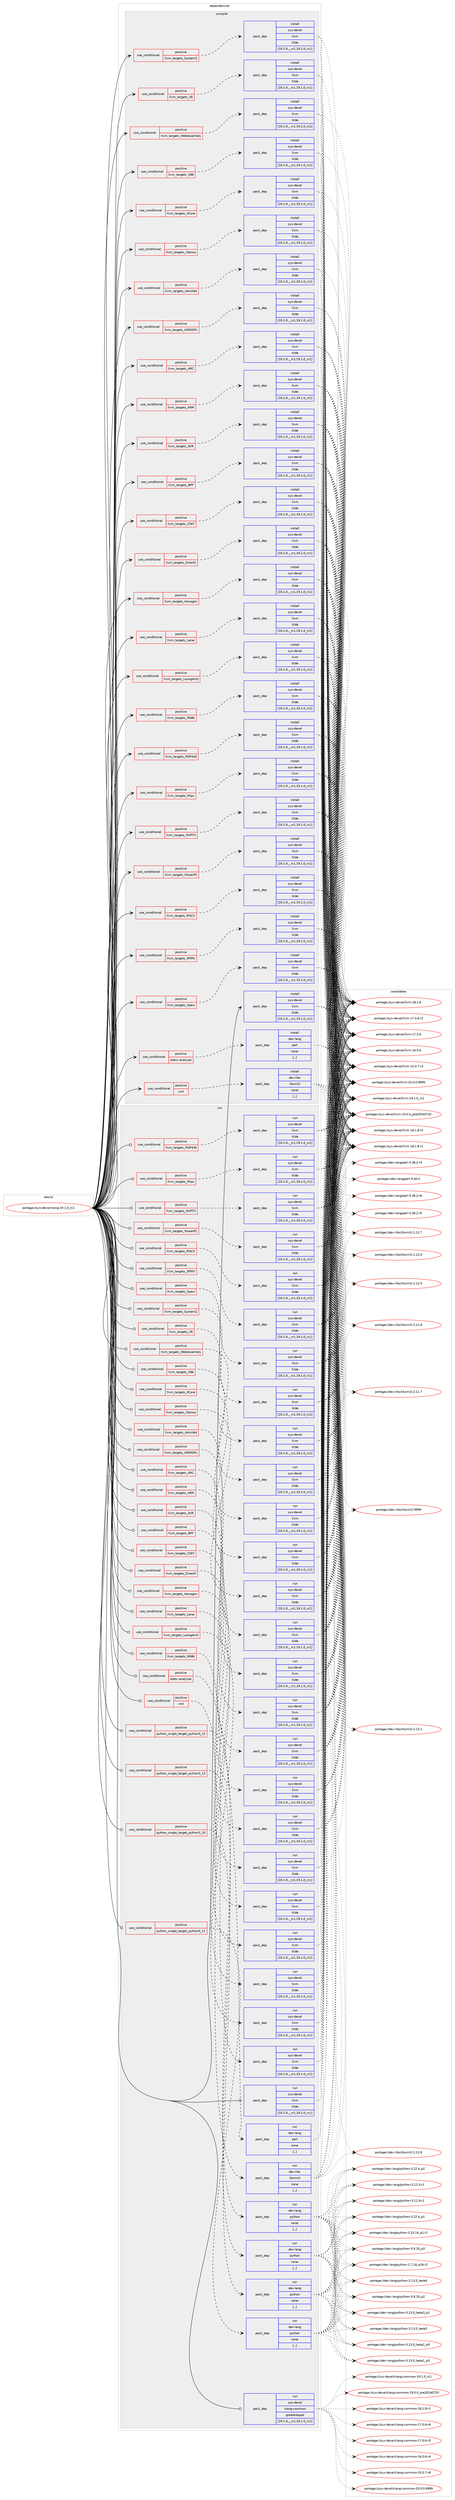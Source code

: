 digraph prolog {

# *************
# Graph options
# *************

newrank=true;
concentrate=true;
compound=true;
graph [rankdir=LR,fontname=Helvetica,fontsize=10,ranksep=1.5];#, ranksep=2.5, nodesep=0.2];
edge  [arrowhead=vee];
node  [fontname=Helvetica,fontsize=10];

# **********
# The ebuild
# **********

subgraph cluster_leftcol {
color=gray;
label=<<i>ebuild</i>>;
id [label="portage://sys-devel/clang-19.1.0_rc1", color=red, width=4, href="../sys-devel/clang-19.1.0_rc1.svg"];
}

# ****************
# The dependencies
# ****************

subgraph cluster_midcol {
color=gray;
label=<<i>dependencies</i>>;
subgraph cluster_compile {
fillcolor="#eeeeee";
style=filled;
label=<<i>compile</i>>;
subgraph cond114711 {
dependency431969 [label=<<TABLE BORDER="0" CELLBORDER="1" CELLSPACING="0" CELLPADDING="4"><TR><TD ROWSPAN="3" CELLPADDING="10">use_conditional</TD></TR><TR><TD>positive</TD></TR><TR><TD>llvm_targets_AArch64</TD></TR></TABLE>>, shape=none, color=red];
subgraph pack314312 {
dependency431970 [label=<<TABLE BORDER="0" CELLBORDER="1" CELLSPACING="0" CELLPADDING="4" WIDTH="220"><TR><TD ROWSPAN="6" CELLPADDING="30">pack_dep</TD></TR><TR><TD WIDTH="110">install</TD></TR><TR><TD>sys-devel</TD></TR><TR><TD>llvm</TD></TR><TR><TD>tilde</TD></TR><TR><TD>[19.1.0,,_rc1,19.1.0_rc1]</TD></TR></TABLE>>, shape=none, color=blue];
}
dependency431969:e -> dependency431970:w [weight=20,style="dashed",arrowhead="vee"];
}
id:e -> dependency431969:w [weight=20,style="solid",arrowhead="vee"];
subgraph cond114712 {
dependency431971 [label=<<TABLE BORDER="0" CELLBORDER="1" CELLSPACING="0" CELLPADDING="4"><TR><TD ROWSPAN="3" CELLPADDING="10">use_conditional</TD></TR><TR><TD>positive</TD></TR><TR><TD>llvm_targets_AMDGPU</TD></TR></TABLE>>, shape=none, color=red];
subgraph pack314313 {
dependency431972 [label=<<TABLE BORDER="0" CELLBORDER="1" CELLSPACING="0" CELLPADDING="4" WIDTH="220"><TR><TD ROWSPAN="6" CELLPADDING="30">pack_dep</TD></TR><TR><TD WIDTH="110">install</TD></TR><TR><TD>sys-devel</TD></TR><TR><TD>llvm</TD></TR><TR><TD>tilde</TD></TR><TR><TD>[19.1.0,,_rc1,19.1.0_rc1]</TD></TR></TABLE>>, shape=none, color=blue];
}
dependency431971:e -> dependency431972:w [weight=20,style="dashed",arrowhead="vee"];
}
id:e -> dependency431971:w [weight=20,style="solid",arrowhead="vee"];
subgraph cond114713 {
dependency431973 [label=<<TABLE BORDER="0" CELLBORDER="1" CELLSPACING="0" CELLPADDING="4"><TR><TD ROWSPAN="3" CELLPADDING="10">use_conditional</TD></TR><TR><TD>positive</TD></TR><TR><TD>llvm_targets_ARC</TD></TR></TABLE>>, shape=none, color=red];
subgraph pack314314 {
dependency431974 [label=<<TABLE BORDER="0" CELLBORDER="1" CELLSPACING="0" CELLPADDING="4" WIDTH="220"><TR><TD ROWSPAN="6" CELLPADDING="30">pack_dep</TD></TR><TR><TD WIDTH="110">install</TD></TR><TR><TD>sys-devel</TD></TR><TR><TD>llvm</TD></TR><TR><TD>tilde</TD></TR><TR><TD>[19.1.0,,_rc1,19.1.0_rc1]</TD></TR></TABLE>>, shape=none, color=blue];
}
dependency431973:e -> dependency431974:w [weight=20,style="dashed",arrowhead="vee"];
}
id:e -> dependency431973:w [weight=20,style="solid",arrowhead="vee"];
subgraph cond114714 {
dependency431975 [label=<<TABLE BORDER="0" CELLBORDER="1" CELLSPACING="0" CELLPADDING="4"><TR><TD ROWSPAN="3" CELLPADDING="10">use_conditional</TD></TR><TR><TD>positive</TD></TR><TR><TD>llvm_targets_ARM</TD></TR></TABLE>>, shape=none, color=red];
subgraph pack314315 {
dependency431976 [label=<<TABLE BORDER="0" CELLBORDER="1" CELLSPACING="0" CELLPADDING="4" WIDTH="220"><TR><TD ROWSPAN="6" CELLPADDING="30">pack_dep</TD></TR><TR><TD WIDTH="110">install</TD></TR><TR><TD>sys-devel</TD></TR><TR><TD>llvm</TD></TR><TR><TD>tilde</TD></TR><TR><TD>[19.1.0,,_rc1,19.1.0_rc1]</TD></TR></TABLE>>, shape=none, color=blue];
}
dependency431975:e -> dependency431976:w [weight=20,style="dashed",arrowhead="vee"];
}
id:e -> dependency431975:w [weight=20,style="solid",arrowhead="vee"];
subgraph cond114715 {
dependency431977 [label=<<TABLE BORDER="0" CELLBORDER="1" CELLSPACING="0" CELLPADDING="4"><TR><TD ROWSPAN="3" CELLPADDING="10">use_conditional</TD></TR><TR><TD>positive</TD></TR><TR><TD>llvm_targets_AVR</TD></TR></TABLE>>, shape=none, color=red];
subgraph pack314316 {
dependency431978 [label=<<TABLE BORDER="0" CELLBORDER="1" CELLSPACING="0" CELLPADDING="4" WIDTH="220"><TR><TD ROWSPAN="6" CELLPADDING="30">pack_dep</TD></TR><TR><TD WIDTH="110">install</TD></TR><TR><TD>sys-devel</TD></TR><TR><TD>llvm</TD></TR><TR><TD>tilde</TD></TR><TR><TD>[19.1.0,,_rc1,19.1.0_rc1]</TD></TR></TABLE>>, shape=none, color=blue];
}
dependency431977:e -> dependency431978:w [weight=20,style="dashed",arrowhead="vee"];
}
id:e -> dependency431977:w [weight=20,style="solid",arrowhead="vee"];
subgraph cond114716 {
dependency431979 [label=<<TABLE BORDER="0" CELLBORDER="1" CELLSPACING="0" CELLPADDING="4"><TR><TD ROWSPAN="3" CELLPADDING="10">use_conditional</TD></TR><TR><TD>positive</TD></TR><TR><TD>llvm_targets_BPF</TD></TR></TABLE>>, shape=none, color=red];
subgraph pack314317 {
dependency431980 [label=<<TABLE BORDER="0" CELLBORDER="1" CELLSPACING="0" CELLPADDING="4" WIDTH="220"><TR><TD ROWSPAN="6" CELLPADDING="30">pack_dep</TD></TR><TR><TD WIDTH="110">install</TD></TR><TR><TD>sys-devel</TD></TR><TR><TD>llvm</TD></TR><TR><TD>tilde</TD></TR><TR><TD>[19.1.0,,_rc1,19.1.0_rc1]</TD></TR></TABLE>>, shape=none, color=blue];
}
dependency431979:e -> dependency431980:w [weight=20,style="dashed",arrowhead="vee"];
}
id:e -> dependency431979:w [weight=20,style="solid",arrowhead="vee"];
subgraph cond114717 {
dependency431981 [label=<<TABLE BORDER="0" CELLBORDER="1" CELLSPACING="0" CELLPADDING="4"><TR><TD ROWSPAN="3" CELLPADDING="10">use_conditional</TD></TR><TR><TD>positive</TD></TR><TR><TD>llvm_targets_CSKY</TD></TR></TABLE>>, shape=none, color=red];
subgraph pack314318 {
dependency431982 [label=<<TABLE BORDER="0" CELLBORDER="1" CELLSPACING="0" CELLPADDING="4" WIDTH="220"><TR><TD ROWSPAN="6" CELLPADDING="30">pack_dep</TD></TR><TR><TD WIDTH="110">install</TD></TR><TR><TD>sys-devel</TD></TR><TR><TD>llvm</TD></TR><TR><TD>tilde</TD></TR><TR><TD>[19.1.0,,_rc1,19.1.0_rc1]</TD></TR></TABLE>>, shape=none, color=blue];
}
dependency431981:e -> dependency431982:w [weight=20,style="dashed",arrowhead="vee"];
}
id:e -> dependency431981:w [weight=20,style="solid",arrowhead="vee"];
subgraph cond114718 {
dependency431983 [label=<<TABLE BORDER="0" CELLBORDER="1" CELLSPACING="0" CELLPADDING="4"><TR><TD ROWSPAN="3" CELLPADDING="10">use_conditional</TD></TR><TR><TD>positive</TD></TR><TR><TD>llvm_targets_DirectX</TD></TR></TABLE>>, shape=none, color=red];
subgraph pack314319 {
dependency431984 [label=<<TABLE BORDER="0" CELLBORDER="1" CELLSPACING="0" CELLPADDING="4" WIDTH="220"><TR><TD ROWSPAN="6" CELLPADDING="30">pack_dep</TD></TR><TR><TD WIDTH="110">install</TD></TR><TR><TD>sys-devel</TD></TR><TR><TD>llvm</TD></TR><TR><TD>tilde</TD></TR><TR><TD>[19.1.0,,_rc1,19.1.0_rc1]</TD></TR></TABLE>>, shape=none, color=blue];
}
dependency431983:e -> dependency431984:w [weight=20,style="dashed",arrowhead="vee"];
}
id:e -> dependency431983:w [weight=20,style="solid",arrowhead="vee"];
subgraph cond114719 {
dependency431985 [label=<<TABLE BORDER="0" CELLBORDER="1" CELLSPACING="0" CELLPADDING="4"><TR><TD ROWSPAN="3" CELLPADDING="10">use_conditional</TD></TR><TR><TD>positive</TD></TR><TR><TD>llvm_targets_Hexagon</TD></TR></TABLE>>, shape=none, color=red];
subgraph pack314320 {
dependency431986 [label=<<TABLE BORDER="0" CELLBORDER="1" CELLSPACING="0" CELLPADDING="4" WIDTH="220"><TR><TD ROWSPAN="6" CELLPADDING="30">pack_dep</TD></TR><TR><TD WIDTH="110">install</TD></TR><TR><TD>sys-devel</TD></TR><TR><TD>llvm</TD></TR><TR><TD>tilde</TD></TR><TR><TD>[19.1.0,,_rc1,19.1.0_rc1]</TD></TR></TABLE>>, shape=none, color=blue];
}
dependency431985:e -> dependency431986:w [weight=20,style="dashed",arrowhead="vee"];
}
id:e -> dependency431985:w [weight=20,style="solid",arrowhead="vee"];
subgraph cond114720 {
dependency431987 [label=<<TABLE BORDER="0" CELLBORDER="1" CELLSPACING="0" CELLPADDING="4"><TR><TD ROWSPAN="3" CELLPADDING="10">use_conditional</TD></TR><TR><TD>positive</TD></TR><TR><TD>llvm_targets_Lanai</TD></TR></TABLE>>, shape=none, color=red];
subgraph pack314321 {
dependency431988 [label=<<TABLE BORDER="0" CELLBORDER="1" CELLSPACING="0" CELLPADDING="4" WIDTH="220"><TR><TD ROWSPAN="6" CELLPADDING="30">pack_dep</TD></TR><TR><TD WIDTH="110">install</TD></TR><TR><TD>sys-devel</TD></TR><TR><TD>llvm</TD></TR><TR><TD>tilde</TD></TR><TR><TD>[19.1.0,,_rc1,19.1.0_rc1]</TD></TR></TABLE>>, shape=none, color=blue];
}
dependency431987:e -> dependency431988:w [weight=20,style="dashed",arrowhead="vee"];
}
id:e -> dependency431987:w [weight=20,style="solid",arrowhead="vee"];
subgraph cond114721 {
dependency431989 [label=<<TABLE BORDER="0" CELLBORDER="1" CELLSPACING="0" CELLPADDING="4"><TR><TD ROWSPAN="3" CELLPADDING="10">use_conditional</TD></TR><TR><TD>positive</TD></TR><TR><TD>llvm_targets_LoongArch</TD></TR></TABLE>>, shape=none, color=red];
subgraph pack314322 {
dependency431990 [label=<<TABLE BORDER="0" CELLBORDER="1" CELLSPACING="0" CELLPADDING="4" WIDTH="220"><TR><TD ROWSPAN="6" CELLPADDING="30">pack_dep</TD></TR><TR><TD WIDTH="110">install</TD></TR><TR><TD>sys-devel</TD></TR><TR><TD>llvm</TD></TR><TR><TD>tilde</TD></TR><TR><TD>[19.1.0,,_rc1,19.1.0_rc1]</TD></TR></TABLE>>, shape=none, color=blue];
}
dependency431989:e -> dependency431990:w [weight=20,style="dashed",arrowhead="vee"];
}
id:e -> dependency431989:w [weight=20,style="solid",arrowhead="vee"];
subgraph cond114722 {
dependency431991 [label=<<TABLE BORDER="0" CELLBORDER="1" CELLSPACING="0" CELLPADDING="4"><TR><TD ROWSPAN="3" CELLPADDING="10">use_conditional</TD></TR><TR><TD>positive</TD></TR><TR><TD>llvm_targets_M68k</TD></TR></TABLE>>, shape=none, color=red];
subgraph pack314323 {
dependency431992 [label=<<TABLE BORDER="0" CELLBORDER="1" CELLSPACING="0" CELLPADDING="4" WIDTH="220"><TR><TD ROWSPAN="6" CELLPADDING="30">pack_dep</TD></TR><TR><TD WIDTH="110">install</TD></TR><TR><TD>sys-devel</TD></TR><TR><TD>llvm</TD></TR><TR><TD>tilde</TD></TR><TR><TD>[19.1.0,,_rc1,19.1.0_rc1]</TD></TR></TABLE>>, shape=none, color=blue];
}
dependency431991:e -> dependency431992:w [weight=20,style="dashed",arrowhead="vee"];
}
id:e -> dependency431991:w [weight=20,style="solid",arrowhead="vee"];
subgraph cond114723 {
dependency431993 [label=<<TABLE BORDER="0" CELLBORDER="1" CELLSPACING="0" CELLPADDING="4"><TR><TD ROWSPAN="3" CELLPADDING="10">use_conditional</TD></TR><TR><TD>positive</TD></TR><TR><TD>llvm_targets_MSP430</TD></TR></TABLE>>, shape=none, color=red];
subgraph pack314324 {
dependency431994 [label=<<TABLE BORDER="0" CELLBORDER="1" CELLSPACING="0" CELLPADDING="4" WIDTH="220"><TR><TD ROWSPAN="6" CELLPADDING="30">pack_dep</TD></TR><TR><TD WIDTH="110">install</TD></TR><TR><TD>sys-devel</TD></TR><TR><TD>llvm</TD></TR><TR><TD>tilde</TD></TR><TR><TD>[19.1.0,,_rc1,19.1.0_rc1]</TD></TR></TABLE>>, shape=none, color=blue];
}
dependency431993:e -> dependency431994:w [weight=20,style="dashed",arrowhead="vee"];
}
id:e -> dependency431993:w [weight=20,style="solid",arrowhead="vee"];
subgraph cond114724 {
dependency431995 [label=<<TABLE BORDER="0" CELLBORDER="1" CELLSPACING="0" CELLPADDING="4"><TR><TD ROWSPAN="3" CELLPADDING="10">use_conditional</TD></TR><TR><TD>positive</TD></TR><TR><TD>llvm_targets_Mips</TD></TR></TABLE>>, shape=none, color=red];
subgraph pack314325 {
dependency431996 [label=<<TABLE BORDER="0" CELLBORDER="1" CELLSPACING="0" CELLPADDING="4" WIDTH="220"><TR><TD ROWSPAN="6" CELLPADDING="30">pack_dep</TD></TR><TR><TD WIDTH="110">install</TD></TR><TR><TD>sys-devel</TD></TR><TR><TD>llvm</TD></TR><TR><TD>tilde</TD></TR><TR><TD>[19.1.0,,_rc1,19.1.0_rc1]</TD></TR></TABLE>>, shape=none, color=blue];
}
dependency431995:e -> dependency431996:w [weight=20,style="dashed",arrowhead="vee"];
}
id:e -> dependency431995:w [weight=20,style="solid",arrowhead="vee"];
subgraph cond114725 {
dependency431997 [label=<<TABLE BORDER="0" CELLBORDER="1" CELLSPACING="0" CELLPADDING="4"><TR><TD ROWSPAN="3" CELLPADDING="10">use_conditional</TD></TR><TR><TD>positive</TD></TR><TR><TD>llvm_targets_NVPTX</TD></TR></TABLE>>, shape=none, color=red];
subgraph pack314326 {
dependency431998 [label=<<TABLE BORDER="0" CELLBORDER="1" CELLSPACING="0" CELLPADDING="4" WIDTH="220"><TR><TD ROWSPAN="6" CELLPADDING="30">pack_dep</TD></TR><TR><TD WIDTH="110">install</TD></TR><TR><TD>sys-devel</TD></TR><TR><TD>llvm</TD></TR><TR><TD>tilde</TD></TR><TR><TD>[19.1.0,,_rc1,19.1.0_rc1]</TD></TR></TABLE>>, shape=none, color=blue];
}
dependency431997:e -> dependency431998:w [weight=20,style="dashed",arrowhead="vee"];
}
id:e -> dependency431997:w [weight=20,style="solid",arrowhead="vee"];
subgraph cond114726 {
dependency431999 [label=<<TABLE BORDER="0" CELLBORDER="1" CELLSPACING="0" CELLPADDING="4"><TR><TD ROWSPAN="3" CELLPADDING="10">use_conditional</TD></TR><TR><TD>positive</TD></TR><TR><TD>llvm_targets_PowerPC</TD></TR></TABLE>>, shape=none, color=red];
subgraph pack314327 {
dependency432000 [label=<<TABLE BORDER="0" CELLBORDER="1" CELLSPACING="0" CELLPADDING="4" WIDTH="220"><TR><TD ROWSPAN="6" CELLPADDING="30">pack_dep</TD></TR><TR><TD WIDTH="110">install</TD></TR><TR><TD>sys-devel</TD></TR><TR><TD>llvm</TD></TR><TR><TD>tilde</TD></TR><TR><TD>[19.1.0,,_rc1,19.1.0_rc1]</TD></TR></TABLE>>, shape=none, color=blue];
}
dependency431999:e -> dependency432000:w [weight=20,style="dashed",arrowhead="vee"];
}
id:e -> dependency431999:w [weight=20,style="solid",arrowhead="vee"];
subgraph cond114727 {
dependency432001 [label=<<TABLE BORDER="0" CELLBORDER="1" CELLSPACING="0" CELLPADDING="4"><TR><TD ROWSPAN="3" CELLPADDING="10">use_conditional</TD></TR><TR><TD>positive</TD></TR><TR><TD>llvm_targets_RISCV</TD></TR></TABLE>>, shape=none, color=red];
subgraph pack314328 {
dependency432002 [label=<<TABLE BORDER="0" CELLBORDER="1" CELLSPACING="0" CELLPADDING="4" WIDTH="220"><TR><TD ROWSPAN="6" CELLPADDING="30">pack_dep</TD></TR><TR><TD WIDTH="110">install</TD></TR><TR><TD>sys-devel</TD></TR><TR><TD>llvm</TD></TR><TR><TD>tilde</TD></TR><TR><TD>[19.1.0,,_rc1,19.1.0_rc1]</TD></TR></TABLE>>, shape=none, color=blue];
}
dependency432001:e -> dependency432002:w [weight=20,style="dashed",arrowhead="vee"];
}
id:e -> dependency432001:w [weight=20,style="solid",arrowhead="vee"];
subgraph cond114728 {
dependency432003 [label=<<TABLE BORDER="0" CELLBORDER="1" CELLSPACING="0" CELLPADDING="4"><TR><TD ROWSPAN="3" CELLPADDING="10">use_conditional</TD></TR><TR><TD>positive</TD></TR><TR><TD>llvm_targets_SPIRV</TD></TR></TABLE>>, shape=none, color=red];
subgraph pack314329 {
dependency432004 [label=<<TABLE BORDER="0" CELLBORDER="1" CELLSPACING="0" CELLPADDING="4" WIDTH="220"><TR><TD ROWSPAN="6" CELLPADDING="30">pack_dep</TD></TR><TR><TD WIDTH="110">install</TD></TR><TR><TD>sys-devel</TD></TR><TR><TD>llvm</TD></TR><TR><TD>tilde</TD></TR><TR><TD>[19.1.0,,_rc1,19.1.0_rc1]</TD></TR></TABLE>>, shape=none, color=blue];
}
dependency432003:e -> dependency432004:w [weight=20,style="dashed",arrowhead="vee"];
}
id:e -> dependency432003:w [weight=20,style="solid",arrowhead="vee"];
subgraph cond114729 {
dependency432005 [label=<<TABLE BORDER="0" CELLBORDER="1" CELLSPACING="0" CELLPADDING="4"><TR><TD ROWSPAN="3" CELLPADDING="10">use_conditional</TD></TR><TR><TD>positive</TD></TR><TR><TD>llvm_targets_Sparc</TD></TR></TABLE>>, shape=none, color=red];
subgraph pack314330 {
dependency432006 [label=<<TABLE BORDER="0" CELLBORDER="1" CELLSPACING="0" CELLPADDING="4" WIDTH="220"><TR><TD ROWSPAN="6" CELLPADDING="30">pack_dep</TD></TR><TR><TD WIDTH="110">install</TD></TR><TR><TD>sys-devel</TD></TR><TR><TD>llvm</TD></TR><TR><TD>tilde</TD></TR><TR><TD>[19.1.0,,_rc1,19.1.0_rc1]</TD></TR></TABLE>>, shape=none, color=blue];
}
dependency432005:e -> dependency432006:w [weight=20,style="dashed",arrowhead="vee"];
}
id:e -> dependency432005:w [weight=20,style="solid",arrowhead="vee"];
subgraph cond114730 {
dependency432007 [label=<<TABLE BORDER="0" CELLBORDER="1" CELLSPACING="0" CELLPADDING="4"><TR><TD ROWSPAN="3" CELLPADDING="10">use_conditional</TD></TR><TR><TD>positive</TD></TR><TR><TD>llvm_targets_SystemZ</TD></TR></TABLE>>, shape=none, color=red];
subgraph pack314331 {
dependency432008 [label=<<TABLE BORDER="0" CELLBORDER="1" CELLSPACING="0" CELLPADDING="4" WIDTH="220"><TR><TD ROWSPAN="6" CELLPADDING="30">pack_dep</TD></TR><TR><TD WIDTH="110">install</TD></TR><TR><TD>sys-devel</TD></TR><TR><TD>llvm</TD></TR><TR><TD>tilde</TD></TR><TR><TD>[19.1.0,,_rc1,19.1.0_rc1]</TD></TR></TABLE>>, shape=none, color=blue];
}
dependency432007:e -> dependency432008:w [weight=20,style="dashed",arrowhead="vee"];
}
id:e -> dependency432007:w [weight=20,style="solid",arrowhead="vee"];
subgraph cond114731 {
dependency432009 [label=<<TABLE BORDER="0" CELLBORDER="1" CELLSPACING="0" CELLPADDING="4"><TR><TD ROWSPAN="3" CELLPADDING="10">use_conditional</TD></TR><TR><TD>positive</TD></TR><TR><TD>llvm_targets_VE</TD></TR></TABLE>>, shape=none, color=red];
subgraph pack314332 {
dependency432010 [label=<<TABLE BORDER="0" CELLBORDER="1" CELLSPACING="0" CELLPADDING="4" WIDTH="220"><TR><TD ROWSPAN="6" CELLPADDING="30">pack_dep</TD></TR><TR><TD WIDTH="110">install</TD></TR><TR><TD>sys-devel</TD></TR><TR><TD>llvm</TD></TR><TR><TD>tilde</TD></TR><TR><TD>[19.1.0,,_rc1,19.1.0_rc1]</TD></TR></TABLE>>, shape=none, color=blue];
}
dependency432009:e -> dependency432010:w [weight=20,style="dashed",arrowhead="vee"];
}
id:e -> dependency432009:w [weight=20,style="solid",arrowhead="vee"];
subgraph cond114732 {
dependency432011 [label=<<TABLE BORDER="0" CELLBORDER="1" CELLSPACING="0" CELLPADDING="4"><TR><TD ROWSPAN="3" CELLPADDING="10">use_conditional</TD></TR><TR><TD>positive</TD></TR><TR><TD>llvm_targets_WebAssembly</TD></TR></TABLE>>, shape=none, color=red];
subgraph pack314333 {
dependency432012 [label=<<TABLE BORDER="0" CELLBORDER="1" CELLSPACING="0" CELLPADDING="4" WIDTH="220"><TR><TD ROWSPAN="6" CELLPADDING="30">pack_dep</TD></TR><TR><TD WIDTH="110">install</TD></TR><TR><TD>sys-devel</TD></TR><TR><TD>llvm</TD></TR><TR><TD>tilde</TD></TR><TR><TD>[19.1.0,,_rc1,19.1.0_rc1]</TD></TR></TABLE>>, shape=none, color=blue];
}
dependency432011:e -> dependency432012:w [weight=20,style="dashed",arrowhead="vee"];
}
id:e -> dependency432011:w [weight=20,style="solid",arrowhead="vee"];
subgraph cond114733 {
dependency432013 [label=<<TABLE BORDER="0" CELLBORDER="1" CELLSPACING="0" CELLPADDING="4"><TR><TD ROWSPAN="3" CELLPADDING="10">use_conditional</TD></TR><TR><TD>positive</TD></TR><TR><TD>llvm_targets_X86</TD></TR></TABLE>>, shape=none, color=red];
subgraph pack314334 {
dependency432014 [label=<<TABLE BORDER="0" CELLBORDER="1" CELLSPACING="0" CELLPADDING="4" WIDTH="220"><TR><TD ROWSPAN="6" CELLPADDING="30">pack_dep</TD></TR><TR><TD WIDTH="110">install</TD></TR><TR><TD>sys-devel</TD></TR><TR><TD>llvm</TD></TR><TR><TD>tilde</TD></TR><TR><TD>[19.1.0,,_rc1,19.1.0_rc1]</TD></TR></TABLE>>, shape=none, color=blue];
}
dependency432013:e -> dependency432014:w [weight=20,style="dashed",arrowhead="vee"];
}
id:e -> dependency432013:w [weight=20,style="solid",arrowhead="vee"];
subgraph cond114734 {
dependency432015 [label=<<TABLE BORDER="0" CELLBORDER="1" CELLSPACING="0" CELLPADDING="4"><TR><TD ROWSPAN="3" CELLPADDING="10">use_conditional</TD></TR><TR><TD>positive</TD></TR><TR><TD>llvm_targets_XCore</TD></TR></TABLE>>, shape=none, color=red];
subgraph pack314335 {
dependency432016 [label=<<TABLE BORDER="0" CELLBORDER="1" CELLSPACING="0" CELLPADDING="4" WIDTH="220"><TR><TD ROWSPAN="6" CELLPADDING="30">pack_dep</TD></TR><TR><TD WIDTH="110">install</TD></TR><TR><TD>sys-devel</TD></TR><TR><TD>llvm</TD></TR><TR><TD>tilde</TD></TR><TR><TD>[19.1.0,,_rc1,19.1.0_rc1]</TD></TR></TABLE>>, shape=none, color=blue];
}
dependency432015:e -> dependency432016:w [weight=20,style="dashed",arrowhead="vee"];
}
id:e -> dependency432015:w [weight=20,style="solid",arrowhead="vee"];
subgraph cond114735 {
dependency432017 [label=<<TABLE BORDER="0" CELLBORDER="1" CELLSPACING="0" CELLPADDING="4"><TR><TD ROWSPAN="3" CELLPADDING="10">use_conditional</TD></TR><TR><TD>positive</TD></TR><TR><TD>llvm_targets_Xtensa</TD></TR></TABLE>>, shape=none, color=red];
subgraph pack314336 {
dependency432018 [label=<<TABLE BORDER="0" CELLBORDER="1" CELLSPACING="0" CELLPADDING="4" WIDTH="220"><TR><TD ROWSPAN="6" CELLPADDING="30">pack_dep</TD></TR><TR><TD WIDTH="110">install</TD></TR><TR><TD>sys-devel</TD></TR><TR><TD>llvm</TD></TR><TR><TD>tilde</TD></TR><TR><TD>[19.1.0,,_rc1,19.1.0_rc1]</TD></TR></TABLE>>, shape=none, color=blue];
}
dependency432017:e -> dependency432018:w [weight=20,style="dashed",arrowhead="vee"];
}
id:e -> dependency432017:w [weight=20,style="solid",arrowhead="vee"];
subgraph cond114736 {
dependency432019 [label=<<TABLE BORDER="0" CELLBORDER="1" CELLSPACING="0" CELLPADDING="4"><TR><TD ROWSPAN="3" CELLPADDING="10">use_conditional</TD></TR><TR><TD>positive</TD></TR><TR><TD>static-analyzer</TD></TR></TABLE>>, shape=none, color=red];
subgraph pack314337 {
dependency432020 [label=<<TABLE BORDER="0" CELLBORDER="1" CELLSPACING="0" CELLPADDING="4" WIDTH="220"><TR><TD ROWSPAN="6" CELLPADDING="30">pack_dep</TD></TR><TR><TD WIDTH="110">install</TD></TR><TR><TD>dev-lang</TD></TR><TR><TD>perl</TD></TR><TR><TD>none</TD></TR><TR><TD>[,,]</TD></TR></TABLE>>, shape=none, color=blue];
}
dependency432019:e -> dependency432020:w [weight=20,style="dashed",arrowhead="vee"];
}
id:e -> dependency432019:w [weight=20,style="solid",arrowhead="vee"];
subgraph cond114737 {
dependency432021 [label=<<TABLE BORDER="0" CELLBORDER="1" CELLSPACING="0" CELLPADDING="4"><TR><TD ROWSPAN="3" CELLPADDING="10">use_conditional</TD></TR><TR><TD>positive</TD></TR><TR><TD>xml</TD></TR></TABLE>>, shape=none, color=red];
subgraph pack314338 {
dependency432022 [label=<<TABLE BORDER="0" CELLBORDER="1" CELLSPACING="0" CELLPADDING="4" WIDTH="220"><TR><TD ROWSPAN="6" CELLPADDING="30">pack_dep</TD></TR><TR><TD WIDTH="110">install</TD></TR><TR><TD>dev-libs</TD></TR><TR><TD>libxml2</TD></TR><TR><TD>none</TD></TR><TR><TD>[,,]</TD></TR></TABLE>>, shape=none, color=blue];
}
dependency432021:e -> dependency432022:w [weight=20,style="dashed",arrowhead="vee"];
}
id:e -> dependency432021:w [weight=20,style="solid",arrowhead="vee"];
subgraph pack314339 {
dependency432023 [label=<<TABLE BORDER="0" CELLBORDER="1" CELLSPACING="0" CELLPADDING="4" WIDTH="220"><TR><TD ROWSPAN="6" CELLPADDING="30">pack_dep</TD></TR><TR><TD WIDTH="110">install</TD></TR><TR><TD>sys-devel</TD></TR><TR><TD>llvm</TD></TR><TR><TD>tilde</TD></TR><TR><TD>[19.1.0,,_rc1,19.1.0_rc1]</TD></TR></TABLE>>, shape=none, color=blue];
}
id:e -> dependency432023:w [weight=20,style="solid",arrowhead="vee"];
}
subgraph cluster_compileandrun {
fillcolor="#eeeeee";
style=filled;
label=<<i>compile and run</i>>;
}
subgraph cluster_run {
fillcolor="#eeeeee";
style=filled;
label=<<i>run</i>>;
subgraph cond114738 {
dependency432024 [label=<<TABLE BORDER="0" CELLBORDER="1" CELLSPACING="0" CELLPADDING="4"><TR><TD ROWSPAN="3" CELLPADDING="10">use_conditional</TD></TR><TR><TD>positive</TD></TR><TR><TD>llvm_targets_AArch64</TD></TR></TABLE>>, shape=none, color=red];
subgraph pack314340 {
dependency432025 [label=<<TABLE BORDER="0" CELLBORDER="1" CELLSPACING="0" CELLPADDING="4" WIDTH="220"><TR><TD ROWSPAN="6" CELLPADDING="30">pack_dep</TD></TR><TR><TD WIDTH="110">run</TD></TR><TR><TD>sys-devel</TD></TR><TR><TD>llvm</TD></TR><TR><TD>tilde</TD></TR><TR><TD>[19.1.0,,_rc1,19.1.0_rc1]</TD></TR></TABLE>>, shape=none, color=blue];
}
dependency432024:e -> dependency432025:w [weight=20,style="dashed",arrowhead="vee"];
}
id:e -> dependency432024:w [weight=20,style="solid",arrowhead="odot"];
subgraph cond114739 {
dependency432026 [label=<<TABLE BORDER="0" CELLBORDER="1" CELLSPACING="0" CELLPADDING="4"><TR><TD ROWSPAN="3" CELLPADDING="10">use_conditional</TD></TR><TR><TD>positive</TD></TR><TR><TD>llvm_targets_AMDGPU</TD></TR></TABLE>>, shape=none, color=red];
subgraph pack314341 {
dependency432027 [label=<<TABLE BORDER="0" CELLBORDER="1" CELLSPACING="0" CELLPADDING="4" WIDTH="220"><TR><TD ROWSPAN="6" CELLPADDING="30">pack_dep</TD></TR><TR><TD WIDTH="110">run</TD></TR><TR><TD>sys-devel</TD></TR><TR><TD>llvm</TD></TR><TR><TD>tilde</TD></TR><TR><TD>[19.1.0,,_rc1,19.1.0_rc1]</TD></TR></TABLE>>, shape=none, color=blue];
}
dependency432026:e -> dependency432027:w [weight=20,style="dashed",arrowhead="vee"];
}
id:e -> dependency432026:w [weight=20,style="solid",arrowhead="odot"];
subgraph cond114740 {
dependency432028 [label=<<TABLE BORDER="0" CELLBORDER="1" CELLSPACING="0" CELLPADDING="4"><TR><TD ROWSPAN="3" CELLPADDING="10">use_conditional</TD></TR><TR><TD>positive</TD></TR><TR><TD>llvm_targets_ARC</TD></TR></TABLE>>, shape=none, color=red];
subgraph pack314342 {
dependency432029 [label=<<TABLE BORDER="0" CELLBORDER="1" CELLSPACING="0" CELLPADDING="4" WIDTH="220"><TR><TD ROWSPAN="6" CELLPADDING="30">pack_dep</TD></TR><TR><TD WIDTH="110">run</TD></TR><TR><TD>sys-devel</TD></TR><TR><TD>llvm</TD></TR><TR><TD>tilde</TD></TR><TR><TD>[19.1.0,,_rc1,19.1.0_rc1]</TD></TR></TABLE>>, shape=none, color=blue];
}
dependency432028:e -> dependency432029:w [weight=20,style="dashed",arrowhead="vee"];
}
id:e -> dependency432028:w [weight=20,style="solid",arrowhead="odot"];
subgraph cond114741 {
dependency432030 [label=<<TABLE BORDER="0" CELLBORDER="1" CELLSPACING="0" CELLPADDING="4"><TR><TD ROWSPAN="3" CELLPADDING="10">use_conditional</TD></TR><TR><TD>positive</TD></TR><TR><TD>llvm_targets_ARM</TD></TR></TABLE>>, shape=none, color=red];
subgraph pack314343 {
dependency432031 [label=<<TABLE BORDER="0" CELLBORDER="1" CELLSPACING="0" CELLPADDING="4" WIDTH="220"><TR><TD ROWSPAN="6" CELLPADDING="30">pack_dep</TD></TR><TR><TD WIDTH="110">run</TD></TR><TR><TD>sys-devel</TD></TR><TR><TD>llvm</TD></TR><TR><TD>tilde</TD></TR><TR><TD>[19.1.0,,_rc1,19.1.0_rc1]</TD></TR></TABLE>>, shape=none, color=blue];
}
dependency432030:e -> dependency432031:w [weight=20,style="dashed",arrowhead="vee"];
}
id:e -> dependency432030:w [weight=20,style="solid",arrowhead="odot"];
subgraph cond114742 {
dependency432032 [label=<<TABLE BORDER="0" CELLBORDER="1" CELLSPACING="0" CELLPADDING="4"><TR><TD ROWSPAN="3" CELLPADDING="10">use_conditional</TD></TR><TR><TD>positive</TD></TR><TR><TD>llvm_targets_AVR</TD></TR></TABLE>>, shape=none, color=red];
subgraph pack314344 {
dependency432033 [label=<<TABLE BORDER="0" CELLBORDER="1" CELLSPACING="0" CELLPADDING="4" WIDTH="220"><TR><TD ROWSPAN="6" CELLPADDING="30">pack_dep</TD></TR><TR><TD WIDTH="110">run</TD></TR><TR><TD>sys-devel</TD></TR><TR><TD>llvm</TD></TR><TR><TD>tilde</TD></TR><TR><TD>[19.1.0,,_rc1,19.1.0_rc1]</TD></TR></TABLE>>, shape=none, color=blue];
}
dependency432032:e -> dependency432033:w [weight=20,style="dashed",arrowhead="vee"];
}
id:e -> dependency432032:w [weight=20,style="solid",arrowhead="odot"];
subgraph cond114743 {
dependency432034 [label=<<TABLE BORDER="0" CELLBORDER="1" CELLSPACING="0" CELLPADDING="4"><TR><TD ROWSPAN="3" CELLPADDING="10">use_conditional</TD></TR><TR><TD>positive</TD></TR><TR><TD>llvm_targets_BPF</TD></TR></TABLE>>, shape=none, color=red];
subgraph pack314345 {
dependency432035 [label=<<TABLE BORDER="0" CELLBORDER="1" CELLSPACING="0" CELLPADDING="4" WIDTH="220"><TR><TD ROWSPAN="6" CELLPADDING="30">pack_dep</TD></TR><TR><TD WIDTH="110">run</TD></TR><TR><TD>sys-devel</TD></TR><TR><TD>llvm</TD></TR><TR><TD>tilde</TD></TR><TR><TD>[19.1.0,,_rc1,19.1.0_rc1]</TD></TR></TABLE>>, shape=none, color=blue];
}
dependency432034:e -> dependency432035:w [weight=20,style="dashed",arrowhead="vee"];
}
id:e -> dependency432034:w [weight=20,style="solid",arrowhead="odot"];
subgraph cond114744 {
dependency432036 [label=<<TABLE BORDER="0" CELLBORDER="1" CELLSPACING="0" CELLPADDING="4"><TR><TD ROWSPAN="3" CELLPADDING="10">use_conditional</TD></TR><TR><TD>positive</TD></TR><TR><TD>llvm_targets_CSKY</TD></TR></TABLE>>, shape=none, color=red];
subgraph pack314346 {
dependency432037 [label=<<TABLE BORDER="0" CELLBORDER="1" CELLSPACING="0" CELLPADDING="4" WIDTH="220"><TR><TD ROWSPAN="6" CELLPADDING="30">pack_dep</TD></TR><TR><TD WIDTH="110">run</TD></TR><TR><TD>sys-devel</TD></TR><TR><TD>llvm</TD></TR><TR><TD>tilde</TD></TR><TR><TD>[19.1.0,,_rc1,19.1.0_rc1]</TD></TR></TABLE>>, shape=none, color=blue];
}
dependency432036:e -> dependency432037:w [weight=20,style="dashed",arrowhead="vee"];
}
id:e -> dependency432036:w [weight=20,style="solid",arrowhead="odot"];
subgraph cond114745 {
dependency432038 [label=<<TABLE BORDER="0" CELLBORDER="1" CELLSPACING="0" CELLPADDING="4"><TR><TD ROWSPAN="3" CELLPADDING="10">use_conditional</TD></TR><TR><TD>positive</TD></TR><TR><TD>llvm_targets_DirectX</TD></TR></TABLE>>, shape=none, color=red];
subgraph pack314347 {
dependency432039 [label=<<TABLE BORDER="0" CELLBORDER="1" CELLSPACING="0" CELLPADDING="4" WIDTH="220"><TR><TD ROWSPAN="6" CELLPADDING="30">pack_dep</TD></TR><TR><TD WIDTH="110">run</TD></TR><TR><TD>sys-devel</TD></TR><TR><TD>llvm</TD></TR><TR><TD>tilde</TD></TR><TR><TD>[19.1.0,,_rc1,19.1.0_rc1]</TD></TR></TABLE>>, shape=none, color=blue];
}
dependency432038:e -> dependency432039:w [weight=20,style="dashed",arrowhead="vee"];
}
id:e -> dependency432038:w [weight=20,style="solid",arrowhead="odot"];
subgraph cond114746 {
dependency432040 [label=<<TABLE BORDER="0" CELLBORDER="1" CELLSPACING="0" CELLPADDING="4"><TR><TD ROWSPAN="3" CELLPADDING="10">use_conditional</TD></TR><TR><TD>positive</TD></TR><TR><TD>llvm_targets_Hexagon</TD></TR></TABLE>>, shape=none, color=red];
subgraph pack314348 {
dependency432041 [label=<<TABLE BORDER="0" CELLBORDER="1" CELLSPACING="0" CELLPADDING="4" WIDTH="220"><TR><TD ROWSPAN="6" CELLPADDING="30">pack_dep</TD></TR><TR><TD WIDTH="110">run</TD></TR><TR><TD>sys-devel</TD></TR><TR><TD>llvm</TD></TR><TR><TD>tilde</TD></TR><TR><TD>[19.1.0,,_rc1,19.1.0_rc1]</TD></TR></TABLE>>, shape=none, color=blue];
}
dependency432040:e -> dependency432041:w [weight=20,style="dashed",arrowhead="vee"];
}
id:e -> dependency432040:w [weight=20,style="solid",arrowhead="odot"];
subgraph cond114747 {
dependency432042 [label=<<TABLE BORDER="0" CELLBORDER="1" CELLSPACING="0" CELLPADDING="4"><TR><TD ROWSPAN="3" CELLPADDING="10">use_conditional</TD></TR><TR><TD>positive</TD></TR><TR><TD>llvm_targets_Lanai</TD></TR></TABLE>>, shape=none, color=red];
subgraph pack314349 {
dependency432043 [label=<<TABLE BORDER="0" CELLBORDER="1" CELLSPACING="0" CELLPADDING="4" WIDTH="220"><TR><TD ROWSPAN="6" CELLPADDING="30">pack_dep</TD></TR><TR><TD WIDTH="110">run</TD></TR><TR><TD>sys-devel</TD></TR><TR><TD>llvm</TD></TR><TR><TD>tilde</TD></TR><TR><TD>[19.1.0,,_rc1,19.1.0_rc1]</TD></TR></TABLE>>, shape=none, color=blue];
}
dependency432042:e -> dependency432043:w [weight=20,style="dashed",arrowhead="vee"];
}
id:e -> dependency432042:w [weight=20,style="solid",arrowhead="odot"];
subgraph cond114748 {
dependency432044 [label=<<TABLE BORDER="0" CELLBORDER="1" CELLSPACING="0" CELLPADDING="4"><TR><TD ROWSPAN="3" CELLPADDING="10">use_conditional</TD></TR><TR><TD>positive</TD></TR><TR><TD>llvm_targets_LoongArch</TD></TR></TABLE>>, shape=none, color=red];
subgraph pack314350 {
dependency432045 [label=<<TABLE BORDER="0" CELLBORDER="1" CELLSPACING="0" CELLPADDING="4" WIDTH="220"><TR><TD ROWSPAN="6" CELLPADDING="30">pack_dep</TD></TR><TR><TD WIDTH="110">run</TD></TR><TR><TD>sys-devel</TD></TR><TR><TD>llvm</TD></TR><TR><TD>tilde</TD></TR><TR><TD>[19.1.0,,_rc1,19.1.0_rc1]</TD></TR></TABLE>>, shape=none, color=blue];
}
dependency432044:e -> dependency432045:w [weight=20,style="dashed",arrowhead="vee"];
}
id:e -> dependency432044:w [weight=20,style="solid",arrowhead="odot"];
subgraph cond114749 {
dependency432046 [label=<<TABLE BORDER="0" CELLBORDER="1" CELLSPACING="0" CELLPADDING="4"><TR><TD ROWSPAN="3" CELLPADDING="10">use_conditional</TD></TR><TR><TD>positive</TD></TR><TR><TD>llvm_targets_M68k</TD></TR></TABLE>>, shape=none, color=red];
subgraph pack314351 {
dependency432047 [label=<<TABLE BORDER="0" CELLBORDER="1" CELLSPACING="0" CELLPADDING="4" WIDTH="220"><TR><TD ROWSPAN="6" CELLPADDING="30">pack_dep</TD></TR><TR><TD WIDTH="110">run</TD></TR><TR><TD>sys-devel</TD></TR><TR><TD>llvm</TD></TR><TR><TD>tilde</TD></TR><TR><TD>[19.1.0,,_rc1,19.1.0_rc1]</TD></TR></TABLE>>, shape=none, color=blue];
}
dependency432046:e -> dependency432047:w [weight=20,style="dashed",arrowhead="vee"];
}
id:e -> dependency432046:w [weight=20,style="solid",arrowhead="odot"];
subgraph cond114750 {
dependency432048 [label=<<TABLE BORDER="0" CELLBORDER="1" CELLSPACING="0" CELLPADDING="4"><TR><TD ROWSPAN="3" CELLPADDING="10">use_conditional</TD></TR><TR><TD>positive</TD></TR><TR><TD>llvm_targets_MSP430</TD></TR></TABLE>>, shape=none, color=red];
subgraph pack314352 {
dependency432049 [label=<<TABLE BORDER="0" CELLBORDER="1" CELLSPACING="0" CELLPADDING="4" WIDTH="220"><TR><TD ROWSPAN="6" CELLPADDING="30">pack_dep</TD></TR><TR><TD WIDTH="110">run</TD></TR><TR><TD>sys-devel</TD></TR><TR><TD>llvm</TD></TR><TR><TD>tilde</TD></TR><TR><TD>[19.1.0,,_rc1,19.1.0_rc1]</TD></TR></TABLE>>, shape=none, color=blue];
}
dependency432048:e -> dependency432049:w [weight=20,style="dashed",arrowhead="vee"];
}
id:e -> dependency432048:w [weight=20,style="solid",arrowhead="odot"];
subgraph cond114751 {
dependency432050 [label=<<TABLE BORDER="0" CELLBORDER="1" CELLSPACING="0" CELLPADDING="4"><TR><TD ROWSPAN="3" CELLPADDING="10">use_conditional</TD></TR><TR><TD>positive</TD></TR><TR><TD>llvm_targets_Mips</TD></TR></TABLE>>, shape=none, color=red];
subgraph pack314353 {
dependency432051 [label=<<TABLE BORDER="0" CELLBORDER="1" CELLSPACING="0" CELLPADDING="4" WIDTH="220"><TR><TD ROWSPAN="6" CELLPADDING="30">pack_dep</TD></TR><TR><TD WIDTH="110">run</TD></TR><TR><TD>sys-devel</TD></TR><TR><TD>llvm</TD></TR><TR><TD>tilde</TD></TR><TR><TD>[19.1.0,,_rc1,19.1.0_rc1]</TD></TR></TABLE>>, shape=none, color=blue];
}
dependency432050:e -> dependency432051:w [weight=20,style="dashed",arrowhead="vee"];
}
id:e -> dependency432050:w [weight=20,style="solid",arrowhead="odot"];
subgraph cond114752 {
dependency432052 [label=<<TABLE BORDER="0" CELLBORDER="1" CELLSPACING="0" CELLPADDING="4"><TR><TD ROWSPAN="3" CELLPADDING="10">use_conditional</TD></TR><TR><TD>positive</TD></TR><TR><TD>llvm_targets_NVPTX</TD></TR></TABLE>>, shape=none, color=red];
subgraph pack314354 {
dependency432053 [label=<<TABLE BORDER="0" CELLBORDER="1" CELLSPACING="0" CELLPADDING="4" WIDTH="220"><TR><TD ROWSPAN="6" CELLPADDING="30">pack_dep</TD></TR><TR><TD WIDTH="110">run</TD></TR><TR><TD>sys-devel</TD></TR><TR><TD>llvm</TD></TR><TR><TD>tilde</TD></TR><TR><TD>[19.1.0,,_rc1,19.1.0_rc1]</TD></TR></TABLE>>, shape=none, color=blue];
}
dependency432052:e -> dependency432053:w [weight=20,style="dashed",arrowhead="vee"];
}
id:e -> dependency432052:w [weight=20,style="solid",arrowhead="odot"];
subgraph cond114753 {
dependency432054 [label=<<TABLE BORDER="0" CELLBORDER="1" CELLSPACING="0" CELLPADDING="4"><TR><TD ROWSPAN="3" CELLPADDING="10">use_conditional</TD></TR><TR><TD>positive</TD></TR><TR><TD>llvm_targets_PowerPC</TD></TR></TABLE>>, shape=none, color=red];
subgraph pack314355 {
dependency432055 [label=<<TABLE BORDER="0" CELLBORDER="1" CELLSPACING="0" CELLPADDING="4" WIDTH="220"><TR><TD ROWSPAN="6" CELLPADDING="30">pack_dep</TD></TR><TR><TD WIDTH="110">run</TD></TR><TR><TD>sys-devel</TD></TR><TR><TD>llvm</TD></TR><TR><TD>tilde</TD></TR><TR><TD>[19.1.0,,_rc1,19.1.0_rc1]</TD></TR></TABLE>>, shape=none, color=blue];
}
dependency432054:e -> dependency432055:w [weight=20,style="dashed",arrowhead="vee"];
}
id:e -> dependency432054:w [weight=20,style="solid",arrowhead="odot"];
subgraph cond114754 {
dependency432056 [label=<<TABLE BORDER="0" CELLBORDER="1" CELLSPACING="0" CELLPADDING="4"><TR><TD ROWSPAN="3" CELLPADDING="10">use_conditional</TD></TR><TR><TD>positive</TD></TR><TR><TD>llvm_targets_RISCV</TD></TR></TABLE>>, shape=none, color=red];
subgraph pack314356 {
dependency432057 [label=<<TABLE BORDER="0" CELLBORDER="1" CELLSPACING="0" CELLPADDING="4" WIDTH="220"><TR><TD ROWSPAN="6" CELLPADDING="30">pack_dep</TD></TR><TR><TD WIDTH="110">run</TD></TR><TR><TD>sys-devel</TD></TR><TR><TD>llvm</TD></TR><TR><TD>tilde</TD></TR><TR><TD>[19.1.0,,_rc1,19.1.0_rc1]</TD></TR></TABLE>>, shape=none, color=blue];
}
dependency432056:e -> dependency432057:w [weight=20,style="dashed",arrowhead="vee"];
}
id:e -> dependency432056:w [weight=20,style="solid",arrowhead="odot"];
subgraph cond114755 {
dependency432058 [label=<<TABLE BORDER="0" CELLBORDER="1" CELLSPACING="0" CELLPADDING="4"><TR><TD ROWSPAN="3" CELLPADDING="10">use_conditional</TD></TR><TR><TD>positive</TD></TR><TR><TD>llvm_targets_SPIRV</TD></TR></TABLE>>, shape=none, color=red];
subgraph pack314357 {
dependency432059 [label=<<TABLE BORDER="0" CELLBORDER="1" CELLSPACING="0" CELLPADDING="4" WIDTH="220"><TR><TD ROWSPAN="6" CELLPADDING="30">pack_dep</TD></TR><TR><TD WIDTH="110">run</TD></TR><TR><TD>sys-devel</TD></TR><TR><TD>llvm</TD></TR><TR><TD>tilde</TD></TR><TR><TD>[19.1.0,,_rc1,19.1.0_rc1]</TD></TR></TABLE>>, shape=none, color=blue];
}
dependency432058:e -> dependency432059:w [weight=20,style="dashed",arrowhead="vee"];
}
id:e -> dependency432058:w [weight=20,style="solid",arrowhead="odot"];
subgraph cond114756 {
dependency432060 [label=<<TABLE BORDER="0" CELLBORDER="1" CELLSPACING="0" CELLPADDING="4"><TR><TD ROWSPAN="3" CELLPADDING="10">use_conditional</TD></TR><TR><TD>positive</TD></TR><TR><TD>llvm_targets_Sparc</TD></TR></TABLE>>, shape=none, color=red];
subgraph pack314358 {
dependency432061 [label=<<TABLE BORDER="0" CELLBORDER="1" CELLSPACING="0" CELLPADDING="4" WIDTH="220"><TR><TD ROWSPAN="6" CELLPADDING="30">pack_dep</TD></TR><TR><TD WIDTH="110">run</TD></TR><TR><TD>sys-devel</TD></TR><TR><TD>llvm</TD></TR><TR><TD>tilde</TD></TR><TR><TD>[19.1.0,,_rc1,19.1.0_rc1]</TD></TR></TABLE>>, shape=none, color=blue];
}
dependency432060:e -> dependency432061:w [weight=20,style="dashed",arrowhead="vee"];
}
id:e -> dependency432060:w [weight=20,style="solid",arrowhead="odot"];
subgraph cond114757 {
dependency432062 [label=<<TABLE BORDER="0" CELLBORDER="1" CELLSPACING="0" CELLPADDING="4"><TR><TD ROWSPAN="3" CELLPADDING="10">use_conditional</TD></TR><TR><TD>positive</TD></TR><TR><TD>llvm_targets_SystemZ</TD></TR></TABLE>>, shape=none, color=red];
subgraph pack314359 {
dependency432063 [label=<<TABLE BORDER="0" CELLBORDER="1" CELLSPACING="0" CELLPADDING="4" WIDTH="220"><TR><TD ROWSPAN="6" CELLPADDING="30">pack_dep</TD></TR><TR><TD WIDTH="110">run</TD></TR><TR><TD>sys-devel</TD></TR><TR><TD>llvm</TD></TR><TR><TD>tilde</TD></TR><TR><TD>[19.1.0,,_rc1,19.1.0_rc1]</TD></TR></TABLE>>, shape=none, color=blue];
}
dependency432062:e -> dependency432063:w [weight=20,style="dashed",arrowhead="vee"];
}
id:e -> dependency432062:w [weight=20,style="solid",arrowhead="odot"];
subgraph cond114758 {
dependency432064 [label=<<TABLE BORDER="0" CELLBORDER="1" CELLSPACING="0" CELLPADDING="4"><TR><TD ROWSPAN="3" CELLPADDING="10">use_conditional</TD></TR><TR><TD>positive</TD></TR><TR><TD>llvm_targets_VE</TD></TR></TABLE>>, shape=none, color=red];
subgraph pack314360 {
dependency432065 [label=<<TABLE BORDER="0" CELLBORDER="1" CELLSPACING="0" CELLPADDING="4" WIDTH="220"><TR><TD ROWSPAN="6" CELLPADDING="30">pack_dep</TD></TR><TR><TD WIDTH="110">run</TD></TR><TR><TD>sys-devel</TD></TR><TR><TD>llvm</TD></TR><TR><TD>tilde</TD></TR><TR><TD>[19.1.0,,_rc1,19.1.0_rc1]</TD></TR></TABLE>>, shape=none, color=blue];
}
dependency432064:e -> dependency432065:w [weight=20,style="dashed",arrowhead="vee"];
}
id:e -> dependency432064:w [weight=20,style="solid",arrowhead="odot"];
subgraph cond114759 {
dependency432066 [label=<<TABLE BORDER="0" CELLBORDER="1" CELLSPACING="0" CELLPADDING="4"><TR><TD ROWSPAN="3" CELLPADDING="10">use_conditional</TD></TR><TR><TD>positive</TD></TR><TR><TD>llvm_targets_WebAssembly</TD></TR></TABLE>>, shape=none, color=red];
subgraph pack314361 {
dependency432067 [label=<<TABLE BORDER="0" CELLBORDER="1" CELLSPACING="0" CELLPADDING="4" WIDTH="220"><TR><TD ROWSPAN="6" CELLPADDING="30">pack_dep</TD></TR><TR><TD WIDTH="110">run</TD></TR><TR><TD>sys-devel</TD></TR><TR><TD>llvm</TD></TR><TR><TD>tilde</TD></TR><TR><TD>[19.1.0,,_rc1,19.1.0_rc1]</TD></TR></TABLE>>, shape=none, color=blue];
}
dependency432066:e -> dependency432067:w [weight=20,style="dashed",arrowhead="vee"];
}
id:e -> dependency432066:w [weight=20,style="solid",arrowhead="odot"];
subgraph cond114760 {
dependency432068 [label=<<TABLE BORDER="0" CELLBORDER="1" CELLSPACING="0" CELLPADDING="4"><TR><TD ROWSPAN="3" CELLPADDING="10">use_conditional</TD></TR><TR><TD>positive</TD></TR><TR><TD>llvm_targets_X86</TD></TR></TABLE>>, shape=none, color=red];
subgraph pack314362 {
dependency432069 [label=<<TABLE BORDER="0" CELLBORDER="1" CELLSPACING="0" CELLPADDING="4" WIDTH="220"><TR><TD ROWSPAN="6" CELLPADDING="30">pack_dep</TD></TR><TR><TD WIDTH="110">run</TD></TR><TR><TD>sys-devel</TD></TR><TR><TD>llvm</TD></TR><TR><TD>tilde</TD></TR><TR><TD>[19.1.0,,_rc1,19.1.0_rc1]</TD></TR></TABLE>>, shape=none, color=blue];
}
dependency432068:e -> dependency432069:w [weight=20,style="dashed",arrowhead="vee"];
}
id:e -> dependency432068:w [weight=20,style="solid",arrowhead="odot"];
subgraph cond114761 {
dependency432070 [label=<<TABLE BORDER="0" CELLBORDER="1" CELLSPACING="0" CELLPADDING="4"><TR><TD ROWSPAN="3" CELLPADDING="10">use_conditional</TD></TR><TR><TD>positive</TD></TR><TR><TD>llvm_targets_XCore</TD></TR></TABLE>>, shape=none, color=red];
subgraph pack314363 {
dependency432071 [label=<<TABLE BORDER="0" CELLBORDER="1" CELLSPACING="0" CELLPADDING="4" WIDTH="220"><TR><TD ROWSPAN="6" CELLPADDING="30">pack_dep</TD></TR><TR><TD WIDTH="110">run</TD></TR><TR><TD>sys-devel</TD></TR><TR><TD>llvm</TD></TR><TR><TD>tilde</TD></TR><TR><TD>[19.1.0,,_rc1,19.1.0_rc1]</TD></TR></TABLE>>, shape=none, color=blue];
}
dependency432070:e -> dependency432071:w [weight=20,style="dashed",arrowhead="vee"];
}
id:e -> dependency432070:w [weight=20,style="solid",arrowhead="odot"];
subgraph cond114762 {
dependency432072 [label=<<TABLE BORDER="0" CELLBORDER="1" CELLSPACING="0" CELLPADDING="4"><TR><TD ROWSPAN="3" CELLPADDING="10">use_conditional</TD></TR><TR><TD>positive</TD></TR><TR><TD>llvm_targets_Xtensa</TD></TR></TABLE>>, shape=none, color=red];
subgraph pack314364 {
dependency432073 [label=<<TABLE BORDER="0" CELLBORDER="1" CELLSPACING="0" CELLPADDING="4" WIDTH="220"><TR><TD ROWSPAN="6" CELLPADDING="30">pack_dep</TD></TR><TR><TD WIDTH="110">run</TD></TR><TR><TD>sys-devel</TD></TR><TR><TD>llvm</TD></TR><TR><TD>tilde</TD></TR><TR><TD>[19.1.0,,_rc1,19.1.0_rc1]</TD></TR></TABLE>>, shape=none, color=blue];
}
dependency432072:e -> dependency432073:w [weight=20,style="dashed",arrowhead="vee"];
}
id:e -> dependency432072:w [weight=20,style="solid",arrowhead="odot"];
subgraph cond114763 {
dependency432074 [label=<<TABLE BORDER="0" CELLBORDER="1" CELLSPACING="0" CELLPADDING="4"><TR><TD ROWSPAN="3" CELLPADDING="10">use_conditional</TD></TR><TR><TD>positive</TD></TR><TR><TD>python_single_target_python3_10</TD></TR></TABLE>>, shape=none, color=red];
subgraph pack314365 {
dependency432075 [label=<<TABLE BORDER="0" CELLBORDER="1" CELLSPACING="0" CELLPADDING="4" WIDTH="220"><TR><TD ROWSPAN="6" CELLPADDING="30">pack_dep</TD></TR><TR><TD WIDTH="110">run</TD></TR><TR><TD>dev-lang</TD></TR><TR><TD>python</TD></TR><TR><TD>none</TD></TR><TR><TD>[,,]</TD></TR></TABLE>>, shape=none, color=blue];
}
dependency432074:e -> dependency432075:w [weight=20,style="dashed",arrowhead="vee"];
}
id:e -> dependency432074:w [weight=20,style="solid",arrowhead="odot"];
subgraph cond114764 {
dependency432076 [label=<<TABLE BORDER="0" CELLBORDER="1" CELLSPACING="0" CELLPADDING="4"><TR><TD ROWSPAN="3" CELLPADDING="10">use_conditional</TD></TR><TR><TD>positive</TD></TR><TR><TD>python_single_target_python3_11</TD></TR></TABLE>>, shape=none, color=red];
subgraph pack314366 {
dependency432077 [label=<<TABLE BORDER="0" CELLBORDER="1" CELLSPACING="0" CELLPADDING="4" WIDTH="220"><TR><TD ROWSPAN="6" CELLPADDING="30">pack_dep</TD></TR><TR><TD WIDTH="110">run</TD></TR><TR><TD>dev-lang</TD></TR><TR><TD>python</TD></TR><TR><TD>none</TD></TR><TR><TD>[,,]</TD></TR></TABLE>>, shape=none, color=blue];
}
dependency432076:e -> dependency432077:w [weight=20,style="dashed",arrowhead="vee"];
}
id:e -> dependency432076:w [weight=20,style="solid",arrowhead="odot"];
subgraph cond114765 {
dependency432078 [label=<<TABLE BORDER="0" CELLBORDER="1" CELLSPACING="0" CELLPADDING="4"><TR><TD ROWSPAN="3" CELLPADDING="10">use_conditional</TD></TR><TR><TD>positive</TD></TR><TR><TD>python_single_target_python3_12</TD></TR></TABLE>>, shape=none, color=red];
subgraph pack314367 {
dependency432079 [label=<<TABLE BORDER="0" CELLBORDER="1" CELLSPACING="0" CELLPADDING="4" WIDTH="220"><TR><TD ROWSPAN="6" CELLPADDING="30">pack_dep</TD></TR><TR><TD WIDTH="110">run</TD></TR><TR><TD>dev-lang</TD></TR><TR><TD>python</TD></TR><TR><TD>none</TD></TR><TR><TD>[,,]</TD></TR></TABLE>>, shape=none, color=blue];
}
dependency432078:e -> dependency432079:w [weight=20,style="dashed",arrowhead="vee"];
}
id:e -> dependency432078:w [weight=20,style="solid",arrowhead="odot"];
subgraph cond114766 {
dependency432080 [label=<<TABLE BORDER="0" CELLBORDER="1" CELLSPACING="0" CELLPADDING="4"><TR><TD ROWSPAN="3" CELLPADDING="10">use_conditional</TD></TR><TR><TD>positive</TD></TR><TR><TD>python_single_target_python3_13</TD></TR></TABLE>>, shape=none, color=red];
subgraph pack314368 {
dependency432081 [label=<<TABLE BORDER="0" CELLBORDER="1" CELLSPACING="0" CELLPADDING="4" WIDTH="220"><TR><TD ROWSPAN="6" CELLPADDING="30">pack_dep</TD></TR><TR><TD WIDTH="110">run</TD></TR><TR><TD>dev-lang</TD></TR><TR><TD>python</TD></TR><TR><TD>none</TD></TR><TR><TD>[,,]</TD></TR></TABLE>>, shape=none, color=blue];
}
dependency432080:e -> dependency432081:w [weight=20,style="dashed",arrowhead="vee"];
}
id:e -> dependency432080:w [weight=20,style="solid",arrowhead="odot"];
subgraph cond114767 {
dependency432082 [label=<<TABLE BORDER="0" CELLBORDER="1" CELLSPACING="0" CELLPADDING="4"><TR><TD ROWSPAN="3" CELLPADDING="10">use_conditional</TD></TR><TR><TD>positive</TD></TR><TR><TD>static-analyzer</TD></TR></TABLE>>, shape=none, color=red];
subgraph pack314369 {
dependency432083 [label=<<TABLE BORDER="0" CELLBORDER="1" CELLSPACING="0" CELLPADDING="4" WIDTH="220"><TR><TD ROWSPAN="6" CELLPADDING="30">pack_dep</TD></TR><TR><TD WIDTH="110">run</TD></TR><TR><TD>dev-lang</TD></TR><TR><TD>perl</TD></TR><TR><TD>none</TD></TR><TR><TD>[,,]</TD></TR></TABLE>>, shape=none, color=blue];
}
dependency432082:e -> dependency432083:w [weight=20,style="dashed",arrowhead="vee"];
}
id:e -> dependency432082:w [weight=20,style="solid",arrowhead="odot"];
subgraph cond114768 {
dependency432084 [label=<<TABLE BORDER="0" CELLBORDER="1" CELLSPACING="0" CELLPADDING="4"><TR><TD ROWSPAN="3" CELLPADDING="10">use_conditional</TD></TR><TR><TD>positive</TD></TR><TR><TD>xml</TD></TR></TABLE>>, shape=none, color=red];
subgraph pack314370 {
dependency432085 [label=<<TABLE BORDER="0" CELLBORDER="1" CELLSPACING="0" CELLPADDING="4" WIDTH="220"><TR><TD ROWSPAN="6" CELLPADDING="30">pack_dep</TD></TR><TR><TD WIDTH="110">run</TD></TR><TR><TD>dev-libs</TD></TR><TR><TD>libxml2</TD></TR><TR><TD>none</TD></TR><TR><TD>[,,]</TD></TR></TABLE>>, shape=none, color=blue];
}
dependency432084:e -> dependency432085:w [weight=20,style="dashed",arrowhead="vee"];
}
id:e -> dependency432084:w [weight=20,style="solid",arrowhead="odot"];
subgraph pack314371 {
dependency432086 [label=<<TABLE BORDER="0" CELLBORDER="1" CELLSPACING="0" CELLPADDING="4" WIDTH="220"><TR><TD ROWSPAN="6" CELLPADDING="30">pack_dep</TD></TR><TR><TD WIDTH="110">run</TD></TR><TR><TD>sys-devel</TD></TR><TR><TD>clang-common</TD></TR><TR><TD>greaterequal</TD></TR><TR><TD>[19.1.0,,_rc1,19.1.0_rc1]</TD></TR></TABLE>>, shape=none, color=blue];
}
id:e -> dependency432086:w [weight=20,style="solid",arrowhead="odot"];
subgraph pack314372 {
dependency432087 [label=<<TABLE BORDER="0" CELLBORDER="1" CELLSPACING="0" CELLPADDING="4" WIDTH="220"><TR><TD ROWSPAN="6" CELLPADDING="30">pack_dep</TD></TR><TR><TD WIDTH="110">run</TD></TR><TR><TD>sys-devel</TD></TR><TR><TD>llvm</TD></TR><TR><TD>tilde</TD></TR><TR><TD>[19.1.0,,_rc1,19.1.0_rc1]</TD></TR></TABLE>>, shape=none, color=blue];
}
id:e -> dependency432087:w [weight=20,style="solid",arrowhead="odot"];
}
}

# **************
# The candidates
# **************

subgraph cluster_choices {
rank=same;
color=gray;
label=<<i>candidates</i>>;

subgraph choice314312 {
color=black;
nodesep=1;
choice1151211154510010111810110847108108118109455048464846484657575757 [label="portage://sys-devel/llvm-20.0.0.9999", color=red, width=4,href="../sys-devel/llvm-20.0.0.9999.svg"];
choice115121115451001011181011084710810811810945495746494648951149949 [label="portage://sys-devel/llvm-19.1.0_rc1", color=red, width=4,href="../sys-devel/llvm-19.1.0_rc1.svg"];
choice115121115451001011181011084710810811810945495746484648951121141015048505248555048 [label="portage://sys-devel/llvm-19.0.0_pre20240720", color=red, width=4,href="../sys-devel/llvm-19.0.0_pre20240720.svg"];
choice1151211154510010111810110847108108118109454956464946564511450 [label="portage://sys-devel/llvm-18.1.8-r2", color=red, width=4,href="../sys-devel/llvm-18.1.8-r2.svg"];
choice1151211154510010111810110847108108118109454956464946564511449 [label="portage://sys-devel/llvm-18.1.8-r1", color=red, width=4,href="../sys-devel/llvm-18.1.8-r1.svg"];
choice115121115451001011181011084710810811810945495646494656 [label="portage://sys-devel/llvm-18.1.8", color=red, width=4,href="../sys-devel/llvm-18.1.8.svg"];
choice1151211154510010111810110847108108118109454955464846544511450 [label="portage://sys-devel/llvm-17.0.6-r2", color=red, width=4,href="../sys-devel/llvm-17.0.6-r2.svg"];
choice115121115451001011181011084710810811810945495546484654 [label="portage://sys-devel/llvm-17.0.6", color=red, width=4,href="../sys-devel/llvm-17.0.6.svg"];
choice115121115451001011181011084710810811810945495446484654 [label="portage://sys-devel/llvm-16.0.6", color=red, width=4,href="../sys-devel/llvm-16.0.6.svg"];
choice1151211154510010111810110847108108118109454953464846554511451 [label="portage://sys-devel/llvm-15.0.7-r3", color=red, width=4,href="../sys-devel/llvm-15.0.7-r3.svg"];
dependency431970:e -> choice1151211154510010111810110847108108118109455048464846484657575757:w [style=dotted,weight="100"];
dependency431970:e -> choice115121115451001011181011084710810811810945495746494648951149949:w [style=dotted,weight="100"];
dependency431970:e -> choice115121115451001011181011084710810811810945495746484648951121141015048505248555048:w [style=dotted,weight="100"];
dependency431970:e -> choice1151211154510010111810110847108108118109454956464946564511450:w [style=dotted,weight="100"];
dependency431970:e -> choice1151211154510010111810110847108108118109454956464946564511449:w [style=dotted,weight="100"];
dependency431970:e -> choice115121115451001011181011084710810811810945495646494656:w [style=dotted,weight="100"];
dependency431970:e -> choice1151211154510010111810110847108108118109454955464846544511450:w [style=dotted,weight="100"];
dependency431970:e -> choice115121115451001011181011084710810811810945495546484654:w [style=dotted,weight="100"];
dependency431970:e -> choice115121115451001011181011084710810811810945495446484654:w [style=dotted,weight="100"];
dependency431970:e -> choice1151211154510010111810110847108108118109454953464846554511451:w [style=dotted,weight="100"];
}
subgraph choice314313 {
color=black;
nodesep=1;
choice1151211154510010111810110847108108118109455048464846484657575757 [label="portage://sys-devel/llvm-20.0.0.9999", color=red, width=4,href="../sys-devel/llvm-20.0.0.9999.svg"];
choice115121115451001011181011084710810811810945495746494648951149949 [label="portage://sys-devel/llvm-19.1.0_rc1", color=red, width=4,href="../sys-devel/llvm-19.1.0_rc1.svg"];
choice115121115451001011181011084710810811810945495746484648951121141015048505248555048 [label="portage://sys-devel/llvm-19.0.0_pre20240720", color=red, width=4,href="../sys-devel/llvm-19.0.0_pre20240720.svg"];
choice1151211154510010111810110847108108118109454956464946564511450 [label="portage://sys-devel/llvm-18.1.8-r2", color=red, width=4,href="../sys-devel/llvm-18.1.8-r2.svg"];
choice1151211154510010111810110847108108118109454956464946564511449 [label="portage://sys-devel/llvm-18.1.8-r1", color=red, width=4,href="../sys-devel/llvm-18.1.8-r1.svg"];
choice115121115451001011181011084710810811810945495646494656 [label="portage://sys-devel/llvm-18.1.8", color=red, width=4,href="../sys-devel/llvm-18.1.8.svg"];
choice1151211154510010111810110847108108118109454955464846544511450 [label="portage://sys-devel/llvm-17.0.6-r2", color=red, width=4,href="../sys-devel/llvm-17.0.6-r2.svg"];
choice115121115451001011181011084710810811810945495546484654 [label="portage://sys-devel/llvm-17.0.6", color=red, width=4,href="../sys-devel/llvm-17.0.6.svg"];
choice115121115451001011181011084710810811810945495446484654 [label="portage://sys-devel/llvm-16.0.6", color=red, width=4,href="../sys-devel/llvm-16.0.6.svg"];
choice1151211154510010111810110847108108118109454953464846554511451 [label="portage://sys-devel/llvm-15.0.7-r3", color=red, width=4,href="../sys-devel/llvm-15.0.7-r3.svg"];
dependency431972:e -> choice1151211154510010111810110847108108118109455048464846484657575757:w [style=dotted,weight="100"];
dependency431972:e -> choice115121115451001011181011084710810811810945495746494648951149949:w [style=dotted,weight="100"];
dependency431972:e -> choice115121115451001011181011084710810811810945495746484648951121141015048505248555048:w [style=dotted,weight="100"];
dependency431972:e -> choice1151211154510010111810110847108108118109454956464946564511450:w [style=dotted,weight="100"];
dependency431972:e -> choice1151211154510010111810110847108108118109454956464946564511449:w [style=dotted,weight="100"];
dependency431972:e -> choice115121115451001011181011084710810811810945495646494656:w [style=dotted,weight="100"];
dependency431972:e -> choice1151211154510010111810110847108108118109454955464846544511450:w [style=dotted,weight="100"];
dependency431972:e -> choice115121115451001011181011084710810811810945495546484654:w [style=dotted,weight="100"];
dependency431972:e -> choice115121115451001011181011084710810811810945495446484654:w [style=dotted,weight="100"];
dependency431972:e -> choice1151211154510010111810110847108108118109454953464846554511451:w [style=dotted,weight="100"];
}
subgraph choice314314 {
color=black;
nodesep=1;
choice1151211154510010111810110847108108118109455048464846484657575757 [label="portage://sys-devel/llvm-20.0.0.9999", color=red, width=4,href="../sys-devel/llvm-20.0.0.9999.svg"];
choice115121115451001011181011084710810811810945495746494648951149949 [label="portage://sys-devel/llvm-19.1.0_rc1", color=red, width=4,href="../sys-devel/llvm-19.1.0_rc1.svg"];
choice115121115451001011181011084710810811810945495746484648951121141015048505248555048 [label="portage://sys-devel/llvm-19.0.0_pre20240720", color=red, width=4,href="../sys-devel/llvm-19.0.0_pre20240720.svg"];
choice1151211154510010111810110847108108118109454956464946564511450 [label="portage://sys-devel/llvm-18.1.8-r2", color=red, width=4,href="../sys-devel/llvm-18.1.8-r2.svg"];
choice1151211154510010111810110847108108118109454956464946564511449 [label="portage://sys-devel/llvm-18.1.8-r1", color=red, width=4,href="../sys-devel/llvm-18.1.8-r1.svg"];
choice115121115451001011181011084710810811810945495646494656 [label="portage://sys-devel/llvm-18.1.8", color=red, width=4,href="../sys-devel/llvm-18.1.8.svg"];
choice1151211154510010111810110847108108118109454955464846544511450 [label="portage://sys-devel/llvm-17.0.6-r2", color=red, width=4,href="../sys-devel/llvm-17.0.6-r2.svg"];
choice115121115451001011181011084710810811810945495546484654 [label="portage://sys-devel/llvm-17.0.6", color=red, width=4,href="../sys-devel/llvm-17.0.6.svg"];
choice115121115451001011181011084710810811810945495446484654 [label="portage://sys-devel/llvm-16.0.6", color=red, width=4,href="../sys-devel/llvm-16.0.6.svg"];
choice1151211154510010111810110847108108118109454953464846554511451 [label="portage://sys-devel/llvm-15.0.7-r3", color=red, width=4,href="../sys-devel/llvm-15.0.7-r3.svg"];
dependency431974:e -> choice1151211154510010111810110847108108118109455048464846484657575757:w [style=dotted,weight="100"];
dependency431974:e -> choice115121115451001011181011084710810811810945495746494648951149949:w [style=dotted,weight="100"];
dependency431974:e -> choice115121115451001011181011084710810811810945495746484648951121141015048505248555048:w [style=dotted,weight="100"];
dependency431974:e -> choice1151211154510010111810110847108108118109454956464946564511450:w [style=dotted,weight="100"];
dependency431974:e -> choice1151211154510010111810110847108108118109454956464946564511449:w [style=dotted,weight="100"];
dependency431974:e -> choice115121115451001011181011084710810811810945495646494656:w [style=dotted,weight="100"];
dependency431974:e -> choice1151211154510010111810110847108108118109454955464846544511450:w [style=dotted,weight="100"];
dependency431974:e -> choice115121115451001011181011084710810811810945495546484654:w [style=dotted,weight="100"];
dependency431974:e -> choice115121115451001011181011084710810811810945495446484654:w [style=dotted,weight="100"];
dependency431974:e -> choice1151211154510010111810110847108108118109454953464846554511451:w [style=dotted,weight="100"];
}
subgraph choice314315 {
color=black;
nodesep=1;
choice1151211154510010111810110847108108118109455048464846484657575757 [label="portage://sys-devel/llvm-20.0.0.9999", color=red, width=4,href="../sys-devel/llvm-20.0.0.9999.svg"];
choice115121115451001011181011084710810811810945495746494648951149949 [label="portage://sys-devel/llvm-19.1.0_rc1", color=red, width=4,href="../sys-devel/llvm-19.1.0_rc1.svg"];
choice115121115451001011181011084710810811810945495746484648951121141015048505248555048 [label="portage://sys-devel/llvm-19.0.0_pre20240720", color=red, width=4,href="../sys-devel/llvm-19.0.0_pre20240720.svg"];
choice1151211154510010111810110847108108118109454956464946564511450 [label="portage://sys-devel/llvm-18.1.8-r2", color=red, width=4,href="../sys-devel/llvm-18.1.8-r2.svg"];
choice1151211154510010111810110847108108118109454956464946564511449 [label="portage://sys-devel/llvm-18.1.8-r1", color=red, width=4,href="../sys-devel/llvm-18.1.8-r1.svg"];
choice115121115451001011181011084710810811810945495646494656 [label="portage://sys-devel/llvm-18.1.8", color=red, width=4,href="../sys-devel/llvm-18.1.8.svg"];
choice1151211154510010111810110847108108118109454955464846544511450 [label="portage://sys-devel/llvm-17.0.6-r2", color=red, width=4,href="../sys-devel/llvm-17.0.6-r2.svg"];
choice115121115451001011181011084710810811810945495546484654 [label="portage://sys-devel/llvm-17.0.6", color=red, width=4,href="../sys-devel/llvm-17.0.6.svg"];
choice115121115451001011181011084710810811810945495446484654 [label="portage://sys-devel/llvm-16.0.6", color=red, width=4,href="../sys-devel/llvm-16.0.6.svg"];
choice1151211154510010111810110847108108118109454953464846554511451 [label="portage://sys-devel/llvm-15.0.7-r3", color=red, width=4,href="../sys-devel/llvm-15.0.7-r3.svg"];
dependency431976:e -> choice1151211154510010111810110847108108118109455048464846484657575757:w [style=dotted,weight="100"];
dependency431976:e -> choice115121115451001011181011084710810811810945495746494648951149949:w [style=dotted,weight="100"];
dependency431976:e -> choice115121115451001011181011084710810811810945495746484648951121141015048505248555048:w [style=dotted,weight="100"];
dependency431976:e -> choice1151211154510010111810110847108108118109454956464946564511450:w [style=dotted,weight="100"];
dependency431976:e -> choice1151211154510010111810110847108108118109454956464946564511449:w [style=dotted,weight="100"];
dependency431976:e -> choice115121115451001011181011084710810811810945495646494656:w [style=dotted,weight="100"];
dependency431976:e -> choice1151211154510010111810110847108108118109454955464846544511450:w [style=dotted,weight="100"];
dependency431976:e -> choice115121115451001011181011084710810811810945495546484654:w [style=dotted,weight="100"];
dependency431976:e -> choice115121115451001011181011084710810811810945495446484654:w [style=dotted,weight="100"];
dependency431976:e -> choice1151211154510010111810110847108108118109454953464846554511451:w [style=dotted,weight="100"];
}
subgraph choice314316 {
color=black;
nodesep=1;
choice1151211154510010111810110847108108118109455048464846484657575757 [label="portage://sys-devel/llvm-20.0.0.9999", color=red, width=4,href="../sys-devel/llvm-20.0.0.9999.svg"];
choice115121115451001011181011084710810811810945495746494648951149949 [label="portage://sys-devel/llvm-19.1.0_rc1", color=red, width=4,href="../sys-devel/llvm-19.1.0_rc1.svg"];
choice115121115451001011181011084710810811810945495746484648951121141015048505248555048 [label="portage://sys-devel/llvm-19.0.0_pre20240720", color=red, width=4,href="../sys-devel/llvm-19.0.0_pre20240720.svg"];
choice1151211154510010111810110847108108118109454956464946564511450 [label="portage://sys-devel/llvm-18.1.8-r2", color=red, width=4,href="../sys-devel/llvm-18.1.8-r2.svg"];
choice1151211154510010111810110847108108118109454956464946564511449 [label="portage://sys-devel/llvm-18.1.8-r1", color=red, width=4,href="../sys-devel/llvm-18.1.8-r1.svg"];
choice115121115451001011181011084710810811810945495646494656 [label="portage://sys-devel/llvm-18.1.8", color=red, width=4,href="../sys-devel/llvm-18.1.8.svg"];
choice1151211154510010111810110847108108118109454955464846544511450 [label="portage://sys-devel/llvm-17.0.6-r2", color=red, width=4,href="../sys-devel/llvm-17.0.6-r2.svg"];
choice115121115451001011181011084710810811810945495546484654 [label="portage://sys-devel/llvm-17.0.6", color=red, width=4,href="../sys-devel/llvm-17.0.6.svg"];
choice115121115451001011181011084710810811810945495446484654 [label="portage://sys-devel/llvm-16.0.6", color=red, width=4,href="../sys-devel/llvm-16.0.6.svg"];
choice1151211154510010111810110847108108118109454953464846554511451 [label="portage://sys-devel/llvm-15.0.7-r3", color=red, width=4,href="../sys-devel/llvm-15.0.7-r3.svg"];
dependency431978:e -> choice1151211154510010111810110847108108118109455048464846484657575757:w [style=dotted,weight="100"];
dependency431978:e -> choice115121115451001011181011084710810811810945495746494648951149949:w [style=dotted,weight="100"];
dependency431978:e -> choice115121115451001011181011084710810811810945495746484648951121141015048505248555048:w [style=dotted,weight="100"];
dependency431978:e -> choice1151211154510010111810110847108108118109454956464946564511450:w [style=dotted,weight="100"];
dependency431978:e -> choice1151211154510010111810110847108108118109454956464946564511449:w [style=dotted,weight="100"];
dependency431978:e -> choice115121115451001011181011084710810811810945495646494656:w [style=dotted,weight="100"];
dependency431978:e -> choice1151211154510010111810110847108108118109454955464846544511450:w [style=dotted,weight="100"];
dependency431978:e -> choice115121115451001011181011084710810811810945495546484654:w [style=dotted,weight="100"];
dependency431978:e -> choice115121115451001011181011084710810811810945495446484654:w [style=dotted,weight="100"];
dependency431978:e -> choice1151211154510010111810110847108108118109454953464846554511451:w [style=dotted,weight="100"];
}
subgraph choice314317 {
color=black;
nodesep=1;
choice1151211154510010111810110847108108118109455048464846484657575757 [label="portage://sys-devel/llvm-20.0.0.9999", color=red, width=4,href="../sys-devel/llvm-20.0.0.9999.svg"];
choice115121115451001011181011084710810811810945495746494648951149949 [label="portage://sys-devel/llvm-19.1.0_rc1", color=red, width=4,href="../sys-devel/llvm-19.1.0_rc1.svg"];
choice115121115451001011181011084710810811810945495746484648951121141015048505248555048 [label="portage://sys-devel/llvm-19.0.0_pre20240720", color=red, width=4,href="../sys-devel/llvm-19.0.0_pre20240720.svg"];
choice1151211154510010111810110847108108118109454956464946564511450 [label="portage://sys-devel/llvm-18.1.8-r2", color=red, width=4,href="../sys-devel/llvm-18.1.8-r2.svg"];
choice1151211154510010111810110847108108118109454956464946564511449 [label="portage://sys-devel/llvm-18.1.8-r1", color=red, width=4,href="../sys-devel/llvm-18.1.8-r1.svg"];
choice115121115451001011181011084710810811810945495646494656 [label="portage://sys-devel/llvm-18.1.8", color=red, width=4,href="../sys-devel/llvm-18.1.8.svg"];
choice1151211154510010111810110847108108118109454955464846544511450 [label="portage://sys-devel/llvm-17.0.6-r2", color=red, width=4,href="../sys-devel/llvm-17.0.6-r2.svg"];
choice115121115451001011181011084710810811810945495546484654 [label="portage://sys-devel/llvm-17.0.6", color=red, width=4,href="../sys-devel/llvm-17.0.6.svg"];
choice115121115451001011181011084710810811810945495446484654 [label="portage://sys-devel/llvm-16.0.6", color=red, width=4,href="../sys-devel/llvm-16.0.6.svg"];
choice1151211154510010111810110847108108118109454953464846554511451 [label="portage://sys-devel/llvm-15.0.7-r3", color=red, width=4,href="../sys-devel/llvm-15.0.7-r3.svg"];
dependency431980:e -> choice1151211154510010111810110847108108118109455048464846484657575757:w [style=dotted,weight="100"];
dependency431980:e -> choice115121115451001011181011084710810811810945495746494648951149949:w [style=dotted,weight="100"];
dependency431980:e -> choice115121115451001011181011084710810811810945495746484648951121141015048505248555048:w [style=dotted,weight="100"];
dependency431980:e -> choice1151211154510010111810110847108108118109454956464946564511450:w [style=dotted,weight="100"];
dependency431980:e -> choice1151211154510010111810110847108108118109454956464946564511449:w [style=dotted,weight="100"];
dependency431980:e -> choice115121115451001011181011084710810811810945495646494656:w [style=dotted,weight="100"];
dependency431980:e -> choice1151211154510010111810110847108108118109454955464846544511450:w [style=dotted,weight="100"];
dependency431980:e -> choice115121115451001011181011084710810811810945495546484654:w [style=dotted,weight="100"];
dependency431980:e -> choice115121115451001011181011084710810811810945495446484654:w [style=dotted,weight="100"];
dependency431980:e -> choice1151211154510010111810110847108108118109454953464846554511451:w [style=dotted,weight="100"];
}
subgraph choice314318 {
color=black;
nodesep=1;
choice1151211154510010111810110847108108118109455048464846484657575757 [label="portage://sys-devel/llvm-20.0.0.9999", color=red, width=4,href="../sys-devel/llvm-20.0.0.9999.svg"];
choice115121115451001011181011084710810811810945495746494648951149949 [label="portage://sys-devel/llvm-19.1.0_rc1", color=red, width=4,href="../sys-devel/llvm-19.1.0_rc1.svg"];
choice115121115451001011181011084710810811810945495746484648951121141015048505248555048 [label="portage://sys-devel/llvm-19.0.0_pre20240720", color=red, width=4,href="../sys-devel/llvm-19.0.0_pre20240720.svg"];
choice1151211154510010111810110847108108118109454956464946564511450 [label="portage://sys-devel/llvm-18.1.8-r2", color=red, width=4,href="../sys-devel/llvm-18.1.8-r2.svg"];
choice1151211154510010111810110847108108118109454956464946564511449 [label="portage://sys-devel/llvm-18.1.8-r1", color=red, width=4,href="../sys-devel/llvm-18.1.8-r1.svg"];
choice115121115451001011181011084710810811810945495646494656 [label="portage://sys-devel/llvm-18.1.8", color=red, width=4,href="../sys-devel/llvm-18.1.8.svg"];
choice1151211154510010111810110847108108118109454955464846544511450 [label="portage://sys-devel/llvm-17.0.6-r2", color=red, width=4,href="../sys-devel/llvm-17.0.6-r2.svg"];
choice115121115451001011181011084710810811810945495546484654 [label="portage://sys-devel/llvm-17.0.6", color=red, width=4,href="../sys-devel/llvm-17.0.6.svg"];
choice115121115451001011181011084710810811810945495446484654 [label="portage://sys-devel/llvm-16.0.6", color=red, width=4,href="../sys-devel/llvm-16.0.6.svg"];
choice1151211154510010111810110847108108118109454953464846554511451 [label="portage://sys-devel/llvm-15.0.7-r3", color=red, width=4,href="../sys-devel/llvm-15.0.7-r3.svg"];
dependency431982:e -> choice1151211154510010111810110847108108118109455048464846484657575757:w [style=dotted,weight="100"];
dependency431982:e -> choice115121115451001011181011084710810811810945495746494648951149949:w [style=dotted,weight="100"];
dependency431982:e -> choice115121115451001011181011084710810811810945495746484648951121141015048505248555048:w [style=dotted,weight="100"];
dependency431982:e -> choice1151211154510010111810110847108108118109454956464946564511450:w [style=dotted,weight="100"];
dependency431982:e -> choice1151211154510010111810110847108108118109454956464946564511449:w [style=dotted,weight="100"];
dependency431982:e -> choice115121115451001011181011084710810811810945495646494656:w [style=dotted,weight="100"];
dependency431982:e -> choice1151211154510010111810110847108108118109454955464846544511450:w [style=dotted,weight="100"];
dependency431982:e -> choice115121115451001011181011084710810811810945495546484654:w [style=dotted,weight="100"];
dependency431982:e -> choice115121115451001011181011084710810811810945495446484654:w [style=dotted,weight="100"];
dependency431982:e -> choice1151211154510010111810110847108108118109454953464846554511451:w [style=dotted,weight="100"];
}
subgraph choice314319 {
color=black;
nodesep=1;
choice1151211154510010111810110847108108118109455048464846484657575757 [label="portage://sys-devel/llvm-20.0.0.9999", color=red, width=4,href="../sys-devel/llvm-20.0.0.9999.svg"];
choice115121115451001011181011084710810811810945495746494648951149949 [label="portage://sys-devel/llvm-19.1.0_rc1", color=red, width=4,href="../sys-devel/llvm-19.1.0_rc1.svg"];
choice115121115451001011181011084710810811810945495746484648951121141015048505248555048 [label="portage://sys-devel/llvm-19.0.0_pre20240720", color=red, width=4,href="../sys-devel/llvm-19.0.0_pre20240720.svg"];
choice1151211154510010111810110847108108118109454956464946564511450 [label="portage://sys-devel/llvm-18.1.8-r2", color=red, width=4,href="../sys-devel/llvm-18.1.8-r2.svg"];
choice1151211154510010111810110847108108118109454956464946564511449 [label="portage://sys-devel/llvm-18.1.8-r1", color=red, width=4,href="../sys-devel/llvm-18.1.8-r1.svg"];
choice115121115451001011181011084710810811810945495646494656 [label="portage://sys-devel/llvm-18.1.8", color=red, width=4,href="../sys-devel/llvm-18.1.8.svg"];
choice1151211154510010111810110847108108118109454955464846544511450 [label="portage://sys-devel/llvm-17.0.6-r2", color=red, width=4,href="../sys-devel/llvm-17.0.6-r2.svg"];
choice115121115451001011181011084710810811810945495546484654 [label="portage://sys-devel/llvm-17.0.6", color=red, width=4,href="../sys-devel/llvm-17.0.6.svg"];
choice115121115451001011181011084710810811810945495446484654 [label="portage://sys-devel/llvm-16.0.6", color=red, width=4,href="../sys-devel/llvm-16.0.6.svg"];
choice1151211154510010111810110847108108118109454953464846554511451 [label="portage://sys-devel/llvm-15.0.7-r3", color=red, width=4,href="../sys-devel/llvm-15.0.7-r3.svg"];
dependency431984:e -> choice1151211154510010111810110847108108118109455048464846484657575757:w [style=dotted,weight="100"];
dependency431984:e -> choice115121115451001011181011084710810811810945495746494648951149949:w [style=dotted,weight="100"];
dependency431984:e -> choice115121115451001011181011084710810811810945495746484648951121141015048505248555048:w [style=dotted,weight="100"];
dependency431984:e -> choice1151211154510010111810110847108108118109454956464946564511450:w [style=dotted,weight="100"];
dependency431984:e -> choice1151211154510010111810110847108108118109454956464946564511449:w [style=dotted,weight="100"];
dependency431984:e -> choice115121115451001011181011084710810811810945495646494656:w [style=dotted,weight="100"];
dependency431984:e -> choice1151211154510010111810110847108108118109454955464846544511450:w [style=dotted,weight="100"];
dependency431984:e -> choice115121115451001011181011084710810811810945495546484654:w [style=dotted,weight="100"];
dependency431984:e -> choice115121115451001011181011084710810811810945495446484654:w [style=dotted,weight="100"];
dependency431984:e -> choice1151211154510010111810110847108108118109454953464846554511451:w [style=dotted,weight="100"];
}
subgraph choice314320 {
color=black;
nodesep=1;
choice1151211154510010111810110847108108118109455048464846484657575757 [label="portage://sys-devel/llvm-20.0.0.9999", color=red, width=4,href="../sys-devel/llvm-20.0.0.9999.svg"];
choice115121115451001011181011084710810811810945495746494648951149949 [label="portage://sys-devel/llvm-19.1.0_rc1", color=red, width=4,href="../sys-devel/llvm-19.1.0_rc1.svg"];
choice115121115451001011181011084710810811810945495746484648951121141015048505248555048 [label="portage://sys-devel/llvm-19.0.0_pre20240720", color=red, width=4,href="../sys-devel/llvm-19.0.0_pre20240720.svg"];
choice1151211154510010111810110847108108118109454956464946564511450 [label="portage://sys-devel/llvm-18.1.8-r2", color=red, width=4,href="../sys-devel/llvm-18.1.8-r2.svg"];
choice1151211154510010111810110847108108118109454956464946564511449 [label="portage://sys-devel/llvm-18.1.8-r1", color=red, width=4,href="../sys-devel/llvm-18.1.8-r1.svg"];
choice115121115451001011181011084710810811810945495646494656 [label="portage://sys-devel/llvm-18.1.8", color=red, width=4,href="../sys-devel/llvm-18.1.8.svg"];
choice1151211154510010111810110847108108118109454955464846544511450 [label="portage://sys-devel/llvm-17.0.6-r2", color=red, width=4,href="../sys-devel/llvm-17.0.6-r2.svg"];
choice115121115451001011181011084710810811810945495546484654 [label="portage://sys-devel/llvm-17.0.6", color=red, width=4,href="../sys-devel/llvm-17.0.6.svg"];
choice115121115451001011181011084710810811810945495446484654 [label="portage://sys-devel/llvm-16.0.6", color=red, width=4,href="../sys-devel/llvm-16.0.6.svg"];
choice1151211154510010111810110847108108118109454953464846554511451 [label="portage://sys-devel/llvm-15.0.7-r3", color=red, width=4,href="../sys-devel/llvm-15.0.7-r3.svg"];
dependency431986:e -> choice1151211154510010111810110847108108118109455048464846484657575757:w [style=dotted,weight="100"];
dependency431986:e -> choice115121115451001011181011084710810811810945495746494648951149949:w [style=dotted,weight="100"];
dependency431986:e -> choice115121115451001011181011084710810811810945495746484648951121141015048505248555048:w [style=dotted,weight="100"];
dependency431986:e -> choice1151211154510010111810110847108108118109454956464946564511450:w [style=dotted,weight="100"];
dependency431986:e -> choice1151211154510010111810110847108108118109454956464946564511449:w [style=dotted,weight="100"];
dependency431986:e -> choice115121115451001011181011084710810811810945495646494656:w [style=dotted,weight="100"];
dependency431986:e -> choice1151211154510010111810110847108108118109454955464846544511450:w [style=dotted,weight="100"];
dependency431986:e -> choice115121115451001011181011084710810811810945495546484654:w [style=dotted,weight="100"];
dependency431986:e -> choice115121115451001011181011084710810811810945495446484654:w [style=dotted,weight="100"];
dependency431986:e -> choice1151211154510010111810110847108108118109454953464846554511451:w [style=dotted,weight="100"];
}
subgraph choice314321 {
color=black;
nodesep=1;
choice1151211154510010111810110847108108118109455048464846484657575757 [label="portage://sys-devel/llvm-20.0.0.9999", color=red, width=4,href="../sys-devel/llvm-20.0.0.9999.svg"];
choice115121115451001011181011084710810811810945495746494648951149949 [label="portage://sys-devel/llvm-19.1.0_rc1", color=red, width=4,href="../sys-devel/llvm-19.1.0_rc1.svg"];
choice115121115451001011181011084710810811810945495746484648951121141015048505248555048 [label="portage://sys-devel/llvm-19.0.0_pre20240720", color=red, width=4,href="../sys-devel/llvm-19.0.0_pre20240720.svg"];
choice1151211154510010111810110847108108118109454956464946564511450 [label="portage://sys-devel/llvm-18.1.8-r2", color=red, width=4,href="../sys-devel/llvm-18.1.8-r2.svg"];
choice1151211154510010111810110847108108118109454956464946564511449 [label="portage://sys-devel/llvm-18.1.8-r1", color=red, width=4,href="../sys-devel/llvm-18.1.8-r1.svg"];
choice115121115451001011181011084710810811810945495646494656 [label="portage://sys-devel/llvm-18.1.8", color=red, width=4,href="../sys-devel/llvm-18.1.8.svg"];
choice1151211154510010111810110847108108118109454955464846544511450 [label="portage://sys-devel/llvm-17.0.6-r2", color=red, width=4,href="../sys-devel/llvm-17.0.6-r2.svg"];
choice115121115451001011181011084710810811810945495546484654 [label="portage://sys-devel/llvm-17.0.6", color=red, width=4,href="../sys-devel/llvm-17.0.6.svg"];
choice115121115451001011181011084710810811810945495446484654 [label="portage://sys-devel/llvm-16.0.6", color=red, width=4,href="../sys-devel/llvm-16.0.6.svg"];
choice1151211154510010111810110847108108118109454953464846554511451 [label="portage://sys-devel/llvm-15.0.7-r3", color=red, width=4,href="../sys-devel/llvm-15.0.7-r3.svg"];
dependency431988:e -> choice1151211154510010111810110847108108118109455048464846484657575757:w [style=dotted,weight="100"];
dependency431988:e -> choice115121115451001011181011084710810811810945495746494648951149949:w [style=dotted,weight="100"];
dependency431988:e -> choice115121115451001011181011084710810811810945495746484648951121141015048505248555048:w [style=dotted,weight="100"];
dependency431988:e -> choice1151211154510010111810110847108108118109454956464946564511450:w [style=dotted,weight="100"];
dependency431988:e -> choice1151211154510010111810110847108108118109454956464946564511449:w [style=dotted,weight="100"];
dependency431988:e -> choice115121115451001011181011084710810811810945495646494656:w [style=dotted,weight="100"];
dependency431988:e -> choice1151211154510010111810110847108108118109454955464846544511450:w [style=dotted,weight="100"];
dependency431988:e -> choice115121115451001011181011084710810811810945495546484654:w [style=dotted,weight="100"];
dependency431988:e -> choice115121115451001011181011084710810811810945495446484654:w [style=dotted,weight="100"];
dependency431988:e -> choice1151211154510010111810110847108108118109454953464846554511451:w [style=dotted,weight="100"];
}
subgraph choice314322 {
color=black;
nodesep=1;
choice1151211154510010111810110847108108118109455048464846484657575757 [label="portage://sys-devel/llvm-20.0.0.9999", color=red, width=4,href="../sys-devel/llvm-20.0.0.9999.svg"];
choice115121115451001011181011084710810811810945495746494648951149949 [label="portage://sys-devel/llvm-19.1.0_rc1", color=red, width=4,href="../sys-devel/llvm-19.1.0_rc1.svg"];
choice115121115451001011181011084710810811810945495746484648951121141015048505248555048 [label="portage://sys-devel/llvm-19.0.0_pre20240720", color=red, width=4,href="../sys-devel/llvm-19.0.0_pre20240720.svg"];
choice1151211154510010111810110847108108118109454956464946564511450 [label="portage://sys-devel/llvm-18.1.8-r2", color=red, width=4,href="../sys-devel/llvm-18.1.8-r2.svg"];
choice1151211154510010111810110847108108118109454956464946564511449 [label="portage://sys-devel/llvm-18.1.8-r1", color=red, width=4,href="../sys-devel/llvm-18.1.8-r1.svg"];
choice115121115451001011181011084710810811810945495646494656 [label="portage://sys-devel/llvm-18.1.8", color=red, width=4,href="../sys-devel/llvm-18.1.8.svg"];
choice1151211154510010111810110847108108118109454955464846544511450 [label="portage://sys-devel/llvm-17.0.6-r2", color=red, width=4,href="../sys-devel/llvm-17.0.6-r2.svg"];
choice115121115451001011181011084710810811810945495546484654 [label="portage://sys-devel/llvm-17.0.6", color=red, width=4,href="../sys-devel/llvm-17.0.6.svg"];
choice115121115451001011181011084710810811810945495446484654 [label="portage://sys-devel/llvm-16.0.6", color=red, width=4,href="../sys-devel/llvm-16.0.6.svg"];
choice1151211154510010111810110847108108118109454953464846554511451 [label="portage://sys-devel/llvm-15.0.7-r3", color=red, width=4,href="../sys-devel/llvm-15.0.7-r3.svg"];
dependency431990:e -> choice1151211154510010111810110847108108118109455048464846484657575757:w [style=dotted,weight="100"];
dependency431990:e -> choice115121115451001011181011084710810811810945495746494648951149949:w [style=dotted,weight="100"];
dependency431990:e -> choice115121115451001011181011084710810811810945495746484648951121141015048505248555048:w [style=dotted,weight="100"];
dependency431990:e -> choice1151211154510010111810110847108108118109454956464946564511450:w [style=dotted,weight="100"];
dependency431990:e -> choice1151211154510010111810110847108108118109454956464946564511449:w [style=dotted,weight="100"];
dependency431990:e -> choice115121115451001011181011084710810811810945495646494656:w [style=dotted,weight="100"];
dependency431990:e -> choice1151211154510010111810110847108108118109454955464846544511450:w [style=dotted,weight="100"];
dependency431990:e -> choice115121115451001011181011084710810811810945495546484654:w [style=dotted,weight="100"];
dependency431990:e -> choice115121115451001011181011084710810811810945495446484654:w [style=dotted,weight="100"];
dependency431990:e -> choice1151211154510010111810110847108108118109454953464846554511451:w [style=dotted,weight="100"];
}
subgraph choice314323 {
color=black;
nodesep=1;
choice1151211154510010111810110847108108118109455048464846484657575757 [label="portage://sys-devel/llvm-20.0.0.9999", color=red, width=4,href="../sys-devel/llvm-20.0.0.9999.svg"];
choice115121115451001011181011084710810811810945495746494648951149949 [label="portage://sys-devel/llvm-19.1.0_rc1", color=red, width=4,href="../sys-devel/llvm-19.1.0_rc1.svg"];
choice115121115451001011181011084710810811810945495746484648951121141015048505248555048 [label="portage://sys-devel/llvm-19.0.0_pre20240720", color=red, width=4,href="../sys-devel/llvm-19.0.0_pre20240720.svg"];
choice1151211154510010111810110847108108118109454956464946564511450 [label="portage://sys-devel/llvm-18.1.8-r2", color=red, width=4,href="../sys-devel/llvm-18.1.8-r2.svg"];
choice1151211154510010111810110847108108118109454956464946564511449 [label="portage://sys-devel/llvm-18.1.8-r1", color=red, width=4,href="../sys-devel/llvm-18.1.8-r1.svg"];
choice115121115451001011181011084710810811810945495646494656 [label="portage://sys-devel/llvm-18.1.8", color=red, width=4,href="../sys-devel/llvm-18.1.8.svg"];
choice1151211154510010111810110847108108118109454955464846544511450 [label="portage://sys-devel/llvm-17.0.6-r2", color=red, width=4,href="../sys-devel/llvm-17.0.6-r2.svg"];
choice115121115451001011181011084710810811810945495546484654 [label="portage://sys-devel/llvm-17.0.6", color=red, width=4,href="../sys-devel/llvm-17.0.6.svg"];
choice115121115451001011181011084710810811810945495446484654 [label="portage://sys-devel/llvm-16.0.6", color=red, width=4,href="../sys-devel/llvm-16.0.6.svg"];
choice1151211154510010111810110847108108118109454953464846554511451 [label="portage://sys-devel/llvm-15.0.7-r3", color=red, width=4,href="../sys-devel/llvm-15.0.7-r3.svg"];
dependency431992:e -> choice1151211154510010111810110847108108118109455048464846484657575757:w [style=dotted,weight="100"];
dependency431992:e -> choice115121115451001011181011084710810811810945495746494648951149949:w [style=dotted,weight="100"];
dependency431992:e -> choice115121115451001011181011084710810811810945495746484648951121141015048505248555048:w [style=dotted,weight="100"];
dependency431992:e -> choice1151211154510010111810110847108108118109454956464946564511450:w [style=dotted,weight="100"];
dependency431992:e -> choice1151211154510010111810110847108108118109454956464946564511449:w [style=dotted,weight="100"];
dependency431992:e -> choice115121115451001011181011084710810811810945495646494656:w [style=dotted,weight="100"];
dependency431992:e -> choice1151211154510010111810110847108108118109454955464846544511450:w [style=dotted,weight="100"];
dependency431992:e -> choice115121115451001011181011084710810811810945495546484654:w [style=dotted,weight="100"];
dependency431992:e -> choice115121115451001011181011084710810811810945495446484654:w [style=dotted,weight="100"];
dependency431992:e -> choice1151211154510010111810110847108108118109454953464846554511451:w [style=dotted,weight="100"];
}
subgraph choice314324 {
color=black;
nodesep=1;
choice1151211154510010111810110847108108118109455048464846484657575757 [label="portage://sys-devel/llvm-20.0.0.9999", color=red, width=4,href="../sys-devel/llvm-20.0.0.9999.svg"];
choice115121115451001011181011084710810811810945495746494648951149949 [label="portage://sys-devel/llvm-19.1.0_rc1", color=red, width=4,href="../sys-devel/llvm-19.1.0_rc1.svg"];
choice115121115451001011181011084710810811810945495746484648951121141015048505248555048 [label="portage://sys-devel/llvm-19.0.0_pre20240720", color=red, width=4,href="../sys-devel/llvm-19.0.0_pre20240720.svg"];
choice1151211154510010111810110847108108118109454956464946564511450 [label="portage://sys-devel/llvm-18.1.8-r2", color=red, width=4,href="../sys-devel/llvm-18.1.8-r2.svg"];
choice1151211154510010111810110847108108118109454956464946564511449 [label="portage://sys-devel/llvm-18.1.8-r1", color=red, width=4,href="../sys-devel/llvm-18.1.8-r1.svg"];
choice115121115451001011181011084710810811810945495646494656 [label="portage://sys-devel/llvm-18.1.8", color=red, width=4,href="../sys-devel/llvm-18.1.8.svg"];
choice1151211154510010111810110847108108118109454955464846544511450 [label="portage://sys-devel/llvm-17.0.6-r2", color=red, width=4,href="../sys-devel/llvm-17.0.6-r2.svg"];
choice115121115451001011181011084710810811810945495546484654 [label="portage://sys-devel/llvm-17.0.6", color=red, width=4,href="../sys-devel/llvm-17.0.6.svg"];
choice115121115451001011181011084710810811810945495446484654 [label="portage://sys-devel/llvm-16.0.6", color=red, width=4,href="../sys-devel/llvm-16.0.6.svg"];
choice1151211154510010111810110847108108118109454953464846554511451 [label="portage://sys-devel/llvm-15.0.7-r3", color=red, width=4,href="../sys-devel/llvm-15.0.7-r3.svg"];
dependency431994:e -> choice1151211154510010111810110847108108118109455048464846484657575757:w [style=dotted,weight="100"];
dependency431994:e -> choice115121115451001011181011084710810811810945495746494648951149949:w [style=dotted,weight="100"];
dependency431994:e -> choice115121115451001011181011084710810811810945495746484648951121141015048505248555048:w [style=dotted,weight="100"];
dependency431994:e -> choice1151211154510010111810110847108108118109454956464946564511450:w [style=dotted,weight="100"];
dependency431994:e -> choice1151211154510010111810110847108108118109454956464946564511449:w [style=dotted,weight="100"];
dependency431994:e -> choice115121115451001011181011084710810811810945495646494656:w [style=dotted,weight="100"];
dependency431994:e -> choice1151211154510010111810110847108108118109454955464846544511450:w [style=dotted,weight="100"];
dependency431994:e -> choice115121115451001011181011084710810811810945495546484654:w [style=dotted,weight="100"];
dependency431994:e -> choice115121115451001011181011084710810811810945495446484654:w [style=dotted,weight="100"];
dependency431994:e -> choice1151211154510010111810110847108108118109454953464846554511451:w [style=dotted,weight="100"];
}
subgraph choice314325 {
color=black;
nodesep=1;
choice1151211154510010111810110847108108118109455048464846484657575757 [label="portage://sys-devel/llvm-20.0.0.9999", color=red, width=4,href="../sys-devel/llvm-20.0.0.9999.svg"];
choice115121115451001011181011084710810811810945495746494648951149949 [label="portage://sys-devel/llvm-19.1.0_rc1", color=red, width=4,href="../sys-devel/llvm-19.1.0_rc1.svg"];
choice115121115451001011181011084710810811810945495746484648951121141015048505248555048 [label="portage://sys-devel/llvm-19.0.0_pre20240720", color=red, width=4,href="../sys-devel/llvm-19.0.0_pre20240720.svg"];
choice1151211154510010111810110847108108118109454956464946564511450 [label="portage://sys-devel/llvm-18.1.8-r2", color=red, width=4,href="../sys-devel/llvm-18.1.8-r2.svg"];
choice1151211154510010111810110847108108118109454956464946564511449 [label="portage://sys-devel/llvm-18.1.8-r1", color=red, width=4,href="../sys-devel/llvm-18.1.8-r1.svg"];
choice115121115451001011181011084710810811810945495646494656 [label="portage://sys-devel/llvm-18.1.8", color=red, width=4,href="../sys-devel/llvm-18.1.8.svg"];
choice1151211154510010111810110847108108118109454955464846544511450 [label="portage://sys-devel/llvm-17.0.6-r2", color=red, width=4,href="../sys-devel/llvm-17.0.6-r2.svg"];
choice115121115451001011181011084710810811810945495546484654 [label="portage://sys-devel/llvm-17.0.6", color=red, width=4,href="../sys-devel/llvm-17.0.6.svg"];
choice115121115451001011181011084710810811810945495446484654 [label="portage://sys-devel/llvm-16.0.6", color=red, width=4,href="../sys-devel/llvm-16.0.6.svg"];
choice1151211154510010111810110847108108118109454953464846554511451 [label="portage://sys-devel/llvm-15.0.7-r3", color=red, width=4,href="../sys-devel/llvm-15.0.7-r3.svg"];
dependency431996:e -> choice1151211154510010111810110847108108118109455048464846484657575757:w [style=dotted,weight="100"];
dependency431996:e -> choice115121115451001011181011084710810811810945495746494648951149949:w [style=dotted,weight="100"];
dependency431996:e -> choice115121115451001011181011084710810811810945495746484648951121141015048505248555048:w [style=dotted,weight="100"];
dependency431996:e -> choice1151211154510010111810110847108108118109454956464946564511450:w [style=dotted,weight="100"];
dependency431996:e -> choice1151211154510010111810110847108108118109454956464946564511449:w [style=dotted,weight="100"];
dependency431996:e -> choice115121115451001011181011084710810811810945495646494656:w [style=dotted,weight="100"];
dependency431996:e -> choice1151211154510010111810110847108108118109454955464846544511450:w [style=dotted,weight="100"];
dependency431996:e -> choice115121115451001011181011084710810811810945495546484654:w [style=dotted,weight="100"];
dependency431996:e -> choice115121115451001011181011084710810811810945495446484654:w [style=dotted,weight="100"];
dependency431996:e -> choice1151211154510010111810110847108108118109454953464846554511451:w [style=dotted,weight="100"];
}
subgraph choice314326 {
color=black;
nodesep=1;
choice1151211154510010111810110847108108118109455048464846484657575757 [label="portage://sys-devel/llvm-20.0.0.9999", color=red, width=4,href="../sys-devel/llvm-20.0.0.9999.svg"];
choice115121115451001011181011084710810811810945495746494648951149949 [label="portage://sys-devel/llvm-19.1.0_rc1", color=red, width=4,href="../sys-devel/llvm-19.1.0_rc1.svg"];
choice115121115451001011181011084710810811810945495746484648951121141015048505248555048 [label="portage://sys-devel/llvm-19.0.0_pre20240720", color=red, width=4,href="../sys-devel/llvm-19.0.0_pre20240720.svg"];
choice1151211154510010111810110847108108118109454956464946564511450 [label="portage://sys-devel/llvm-18.1.8-r2", color=red, width=4,href="../sys-devel/llvm-18.1.8-r2.svg"];
choice1151211154510010111810110847108108118109454956464946564511449 [label="portage://sys-devel/llvm-18.1.8-r1", color=red, width=4,href="../sys-devel/llvm-18.1.8-r1.svg"];
choice115121115451001011181011084710810811810945495646494656 [label="portage://sys-devel/llvm-18.1.8", color=red, width=4,href="../sys-devel/llvm-18.1.8.svg"];
choice1151211154510010111810110847108108118109454955464846544511450 [label="portage://sys-devel/llvm-17.0.6-r2", color=red, width=4,href="../sys-devel/llvm-17.0.6-r2.svg"];
choice115121115451001011181011084710810811810945495546484654 [label="portage://sys-devel/llvm-17.0.6", color=red, width=4,href="../sys-devel/llvm-17.0.6.svg"];
choice115121115451001011181011084710810811810945495446484654 [label="portage://sys-devel/llvm-16.0.6", color=red, width=4,href="../sys-devel/llvm-16.0.6.svg"];
choice1151211154510010111810110847108108118109454953464846554511451 [label="portage://sys-devel/llvm-15.0.7-r3", color=red, width=4,href="../sys-devel/llvm-15.0.7-r3.svg"];
dependency431998:e -> choice1151211154510010111810110847108108118109455048464846484657575757:w [style=dotted,weight="100"];
dependency431998:e -> choice115121115451001011181011084710810811810945495746494648951149949:w [style=dotted,weight="100"];
dependency431998:e -> choice115121115451001011181011084710810811810945495746484648951121141015048505248555048:w [style=dotted,weight="100"];
dependency431998:e -> choice1151211154510010111810110847108108118109454956464946564511450:w [style=dotted,weight="100"];
dependency431998:e -> choice1151211154510010111810110847108108118109454956464946564511449:w [style=dotted,weight="100"];
dependency431998:e -> choice115121115451001011181011084710810811810945495646494656:w [style=dotted,weight="100"];
dependency431998:e -> choice1151211154510010111810110847108108118109454955464846544511450:w [style=dotted,weight="100"];
dependency431998:e -> choice115121115451001011181011084710810811810945495546484654:w [style=dotted,weight="100"];
dependency431998:e -> choice115121115451001011181011084710810811810945495446484654:w [style=dotted,weight="100"];
dependency431998:e -> choice1151211154510010111810110847108108118109454953464846554511451:w [style=dotted,weight="100"];
}
subgraph choice314327 {
color=black;
nodesep=1;
choice1151211154510010111810110847108108118109455048464846484657575757 [label="portage://sys-devel/llvm-20.0.0.9999", color=red, width=4,href="../sys-devel/llvm-20.0.0.9999.svg"];
choice115121115451001011181011084710810811810945495746494648951149949 [label="portage://sys-devel/llvm-19.1.0_rc1", color=red, width=4,href="../sys-devel/llvm-19.1.0_rc1.svg"];
choice115121115451001011181011084710810811810945495746484648951121141015048505248555048 [label="portage://sys-devel/llvm-19.0.0_pre20240720", color=red, width=4,href="../sys-devel/llvm-19.0.0_pre20240720.svg"];
choice1151211154510010111810110847108108118109454956464946564511450 [label="portage://sys-devel/llvm-18.1.8-r2", color=red, width=4,href="../sys-devel/llvm-18.1.8-r2.svg"];
choice1151211154510010111810110847108108118109454956464946564511449 [label="portage://sys-devel/llvm-18.1.8-r1", color=red, width=4,href="../sys-devel/llvm-18.1.8-r1.svg"];
choice115121115451001011181011084710810811810945495646494656 [label="portage://sys-devel/llvm-18.1.8", color=red, width=4,href="../sys-devel/llvm-18.1.8.svg"];
choice1151211154510010111810110847108108118109454955464846544511450 [label="portage://sys-devel/llvm-17.0.6-r2", color=red, width=4,href="../sys-devel/llvm-17.0.6-r2.svg"];
choice115121115451001011181011084710810811810945495546484654 [label="portage://sys-devel/llvm-17.0.6", color=red, width=4,href="../sys-devel/llvm-17.0.6.svg"];
choice115121115451001011181011084710810811810945495446484654 [label="portage://sys-devel/llvm-16.0.6", color=red, width=4,href="../sys-devel/llvm-16.0.6.svg"];
choice1151211154510010111810110847108108118109454953464846554511451 [label="portage://sys-devel/llvm-15.0.7-r3", color=red, width=4,href="../sys-devel/llvm-15.0.7-r3.svg"];
dependency432000:e -> choice1151211154510010111810110847108108118109455048464846484657575757:w [style=dotted,weight="100"];
dependency432000:e -> choice115121115451001011181011084710810811810945495746494648951149949:w [style=dotted,weight="100"];
dependency432000:e -> choice115121115451001011181011084710810811810945495746484648951121141015048505248555048:w [style=dotted,weight="100"];
dependency432000:e -> choice1151211154510010111810110847108108118109454956464946564511450:w [style=dotted,weight="100"];
dependency432000:e -> choice1151211154510010111810110847108108118109454956464946564511449:w [style=dotted,weight="100"];
dependency432000:e -> choice115121115451001011181011084710810811810945495646494656:w [style=dotted,weight="100"];
dependency432000:e -> choice1151211154510010111810110847108108118109454955464846544511450:w [style=dotted,weight="100"];
dependency432000:e -> choice115121115451001011181011084710810811810945495546484654:w [style=dotted,weight="100"];
dependency432000:e -> choice115121115451001011181011084710810811810945495446484654:w [style=dotted,weight="100"];
dependency432000:e -> choice1151211154510010111810110847108108118109454953464846554511451:w [style=dotted,weight="100"];
}
subgraph choice314328 {
color=black;
nodesep=1;
choice1151211154510010111810110847108108118109455048464846484657575757 [label="portage://sys-devel/llvm-20.0.0.9999", color=red, width=4,href="../sys-devel/llvm-20.0.0.9999.svg"];
choice115121115451001011181011084710810811810945495746494648951149949 [label="portage://sys-devel/llvm-19.1.0_rc1", color=red, width=4,href="../sys-devel/llvm-19.1.0_rc1.svg"];
choice115121115451001011181011084710810811810945495746484648951121141015048505248555048 [label="portage://sys-devel/llvm-19.0.0_pre20240720", color=red, width=4,href="../sys-devel/llvm-19.0.0_pre20240720.svg"];
choice1151211154510010111810110847108108118109454956464946564511450 [label="portage://sys-devel/llvm-18.1.8-r2", color=red, width=4,href="../sys-devel/llvm-18.1.8-r2.svg"];
choice1151211154510010111810110847108108118109454956464946564511449 [label="portage://sys-devel/llvm-18.1.8-r1", color=red, width=4,href="../sys-devel/llvm-18.1.8-r1.svg"];
choice115121115451001011181011084710810811810945495646494656 [label="portage://sys-devel/llvm-18.1.8", color=red, width=4,href="../sys-devel/llvm-18.1.8.svg"];
choice1151211154510010111810110847108108118109454955464846544511450 [label="portage://sys-devel/llvm-17.0.6-r2", color=red, width=4,href="../sys-devel/llvm-17.0.6-r2.svg"];
choice115121115451001011181011084710810811810945495546484654 [label="portage://sys-devel/llvm-17.0.6", color=red, width=4,href="../sys-devel/llvm-17.0.6.svg"];
choice115121115451001011181011084710810811810945495446484654 [label="portage://sys-devel/llvm-16.0.6", color=red, width=4,href="../sys-devel/llvm-16.0.6.svg"];
choice1151211154510010111810110847108108118109454953464846554511451 [label="portage://sys-devel/llvm-15.0.7-r3", color=red, width=4,href="../sys-devel/llvm-15.0.7-r3.svg"];
dependency432002:e -> choice1151211154510010111810110847108108118109455048464846484657575757:w [style=dotted,weight="100"];
dependency432002:e -> choice115121115451001011181011084710810811810945495746494648951149949:w [style=dotted,weight="100"];
dependency432002:e -> choice115121115451001011181011084710810811810945495746484648951121141015048505248555048:w [style=dotted,weight="100"];
dependency432002:e -> choice1151211154510010111810110847108108118109454956464946564511450:w [style=dotted,weight="100"];
dependency432002:e -> choice1151211154510010111810110847108108118109454956464946564511449:w [style=dotted,weight="100"];
dependency432002:e -> choice115121115451001011181011084710810811810945495646494656:w [style=dotted,weight="100"];
dependency432002:e -> choice1151211154510010111810110847108108118109454955464846544511450:w [style=dotted,weight="100"];
dependency432002:e -> choice115121115451001011181011084710810811810945495546484654:w [style=dotted,weight="100"];
dependency432002:e -> choice115121115451001011181011084710810811810945495446484654:w [style=dotted,weight="100"];
dependency432002:e -> choice1151211154510010111810110847108108118109454953464846554511451:w [style=dotted,weight="100"];
}
subgraph choice314329 {
color=black;
nodesep=1;
choice1151211154510010111810110847108108118109455048464846484657575757 [label="portage://sys-devel/llvm-20.0.0.9999", color=red, width=4,href="../sys-devel/llvm-20.0.0.9999.svg"];
choice115121115451001011181011084710810811810945495746494648951149949 [label="portage://sys-devel/llvm-19.1.0_rc1", color=red, width=4,href="../sys-devel/llvm-19.1.0_rc1.svg"];
choice115121115451001011181011084710810811810945495746484648951121141015048505248555048 [label="portage://sys-devel/llvm-19.0.0_pre20240720", color=red, width=4,href="../sys-devel/llvm-19.0.0_pre20240720.svg"];
choice1151211154510010111810110847108108118109454956464946564511450 [label="portage://sys-devel/llvm-18.1.8-r2", color=red, width=4,href="../sys-devel/llvm-18.1.8-r2.svg"];
choice1151211154510010111810110847108108118109454956464946564511449 [label="portage://sys-devel/llvm-18.1.8-r1", color=red, width=4,href="../sys-devel/llvm-18.1.8-r1.svg"];
choice115121115451001011181011084710810811810945495646494656 [label="portage://sys-devel/llvm-18.1.8", color=red, width=4,href="../sys-devel/llvm-18.1.8.svg"];
choice1151211154510010111810110847108108118109454955464846544511450 [label="portage://sys-devel/llvm-17.0.6-r2", color=red, width=4,href="../sys-devel/llvm-17.0.6-r2.svg"];
choice115121115451001011181011084710810811810945495546484654 [label="portage://sys-devel/llvm-17.0.6", color=red, width=4,href="../sys-devel/llvm-17.0.6.svg"];
choice115121115451001011181011084710810811810945495446484654 [label="portage://sys-devel/llvm-16.0.6", color=red, width=4,href="../sys-devel/llvm-16.0.6.svg"];
choice1151211154510010111810110847108108118109454953464846554511451 [label="portage://sys-devel/llvm-15.0.7-r3", color=red, width=4,href="../sys-devel/llvm-15.0.7-r3.svg"];
dependency432004:e -> choice1151211154510010111810110847108108118109455048464846484657575757:w [style=dotted,weight="100"];
dependency432004:e -> choice115121115451001011181011084710810811810945495746494648951149949:w [style=dotted,weight="100"];
dependency432004:e -> choice115121115451001011181011084710810811810945495746484648951121141015048505248555048:w [style=dotted,weight="100"];
dependency432004:e -> choice1151211154510010111810110847108108118109454956464946564511450:w [style=dotted,weight="100"];
dependency432004:e -> choice1151211154510010111810110847108108118109454956464946564511449:w [style=dotted,weight="100"];
dependency432004:e -> choice115121115451001011181011084710810811810945495646494656:w [style=dotted,weight="100"];
dependency432004:e -> choice1151211154510010111810110847108108118109454955464846544511450:w [style=dotted,weight="100"];
dependency432004:e -> choice115121115451001011181011084710810811810945495546484654:w [style=dotted,weight="100"];
dependency432004:e -> choice115121115451001011181011084710810811810945495446484654:w [style=dotted,weight="100"];
dependency432004:e -> choice1151211154510010111810110847108108118109454953464846554511451:w [style=dotted,weight="100"];
}
subgraph choice314330 {
color=black;
nodesep=1;
choice1151211154510010111810110847108108118109455048464846484657575757 [label="portage://sys-devel/llvm-20.0.0.9999", color=red, width=4,href="../sys-devel/llvm-20.0.0.9999.svg"];
choice115121115451001011181011084710810811810945495746494648951149949 [label="portage://sys-devel/llvm-19.1.0_rc1", color=red, width=4,href="../sys-devel/llvm-19.1.0_rc1.svg"];
choice115121115451001011181011084710810811810945495746484648951121141015048505248555048 [label="portage://sys-devel/llvm-19.0.0_pre20240720", color=red, width=4,href="../sys-devel/llvm-19.0.0_pre20240720.svg"];
choice1151211154510010111810110847108108118109454956464946564511450 [label="portage://sys-devel/llvm-18.1.8-r2", color=red, width=4,href="../sys-devel/llvm-18.1.8-r2.svg"];
choice1151211154510010111810110847108108118109454956464946564511449 [label="portage://sys-devel/llvm-18.1.8-r1", color=red, width=4,href="../sys-devel/llvm-18.1.8-r1.svg"];
choice115121115451001011181011084710810811810945495646494656 [label="portage://sys-devel/llvm-18.1.8", color=red, width=4,href="../sys-devel/llvm-18.1.8.svg"];
choice1151211154510010111810110847108108118109454955464846544511450 [label="portage://sys-devel/llvm-17.0.6-r2", color=red, width=4,href="../sys-devel/llvm-17.0.6-r2.svg"];
choice115121115451001011181011084710810811810945495546484654 [label="portage://sys-devel/llvm-17.0.6", color=red, width=4,href="../sys-devel/llvm-17.0.6.svg"];
choice115121115451001011181011084710810811810945495446484654 [label="portage://sys-devel/llvm-16.0.6", color=red, width=4,href="../sys-devel/llvm-16.0.6.svg"];
choice1151211154510010111810110847108108118109454953464846554511451 [label="portage://sys-devel/llvm-15.0.7-r3", color=red, width=4,href="../sys-devel/llvm-15.0.7-r3.svg"];
dependency432006:e -> choice1151211154510010111810110847108108118109455048464846484657575757:w [style=dotted,weight="100"];
dependency432006:e -> choice115121115451001011181011084710810811810945495746494648951149949:w [style=dotted,weight="100"];
dependency432006:e -> choice115121115451001011181011084710810811810945495746484648951121141015048505248555048:w [style=dotted,weight="100"];
dependency432006:e -> choice1151211154510010111810110847108108118109454956464946564511450:w [style=dotted,weight="100"];
dependency432006:e -> choice1151211154510010111810110847108108118109454956464946564511449:w [style=dotted,weight="100"];
dependency432006:e -> choice115121115451001011181011084710810811810945495646494656:w [style=dotted,weight="100"];
dependency432006:e -> choice1151211154510010111810110847108108118109454955464846544511450:w [style=dotted,weight="100"];
dependency432006:e -> choice115121115451001011181011084710810811810945495546484654:w [style=dotted,weight="100"];
dependency432006:e -> choice115121115451001011181011084710810811810945495446484654:w [style=dotted,weight="100"];
dependency432006:e -> choice1151211154510010111810110847108108118109454953464846554511451:w [style=dotted,weight="100"];
}
subgraph choice314331 {
color=black;
nodesep=1;
choice1151211154510010111810110847108108118109455048464846484657575757 [label="portage://sys-devel/llvm-20.0.0.9999", color=red, width=4,href="../sys-devel/llvm-20.0.0.9999.svg"];
choice115121115451001011181011084710810811810945495746494648951149949 [label="portage://sys-devel/llvm-19.1.0_rc1", color=red, width=4,href="../sys-devel/llvm-19.1.0_rc1.svg"];
choice115121115451001011181011084710810811810945495746484648951121141015048505248555048 [label="portage://sys-devel/llvm-19.0.0_pre20240720", color=red, width=4,href="../sys-devel/llvm-19.0.0_pre20240720.svg"];
choice1151211154510010111810110847108108118109454956464946564511450 [label="portage://sys-devel/llvm-18.1.8-r2", color=red, width=4,href="../sys-devel/llvm-18.1.8-r2.svg"];
choice1151211154510010111810110847108108118109454956464946564511449 [label="portage://sys-devel/llvm-18.1.8-r1", color=red, width=4,href="../sys-devel/llvm-18.1.8-r1.svg"];
choice115121115451001011181011084710810811810945495646494656 [label="portage://sys-devel/llvm-18.1.8", color=red, width=4,href="../sys-devel/llvm-18.1.8.svg"];
choice1151211154510010111810110847108108118109454955464846544511450 [label="portage://sys-devel/llvm-17.0.6-r2", color=red, width=4,href="../sys-devel/llvm-17.0.6-r2.svg"];
choice115121115451001011181011084710810811810945495546484654 [label="portage://sys-devel/llvm-17.0.6", color=red, width=4,href="../sys-devel/llvm-17.0.6.svg"];
choice115121115451001011181011084710810811810945495446484654 [label="portage://sys-devel/llvm-16.0.6", color=red, width=4,href="../sys-devel/llvm-16.0.6.svg"];
choice1151211154510010111810110847108108118109454953464846554511451 [label="portage://sys-devel/llvm-15.0.7-r3", color=red, width=4,href="../sys-devel/llvm-15.0.7-r3.svg"];
dependency432008:e -> choice1151211154510010111810110847108108118109455048464846484657575757:w [style=dotted,weight="100"];
dependency432008:e -> choice115121115451001011181011084710810811810945495746494648951149949:w [style=dotted,weight="100"];
dependency432008:e -> choice115121115451001011181011084710810811810945495746484648951121141015048505248555048:w [style=dotted,weight="100"];
dependency432008:e -> choice1151211154510010111810110847108108118109454956464946564511450:w [style=dotted,weight="100"];
dependency432008:e -> choice1151211154510010111810110847108108118109454956464946564511449:w [style=dotted,weight="100"];
dependency432008:e -> choice115121115451001011181011084710810811810945495646494656:w [style=dotted,weight="100"];
dependency432008:e -> choice1151211154510010111810110847108108118109454955464846544511450:w [style=dotted,weight="100"];
dependency432008:e -> choice115121115451001011181011084710810811810945495546484654:w [style=dotted,weight="100"];
dependency432008:e -> choice115121115451001011181011084710810811810945495446484654:w [style=dotted,weight="100"];
dependency432008:e -> choice1151211154510010111810110847108108118109454953464846554511451:w [style=dotted,weight="100"];
}
subgraph choice314332 {
color=black;
nodesep=1;
choice1151211154510010111810110847108108118109455048464846484657575757 [label="portage://sys-devel/llvm-20.0.0.9999", color=red, width=4,href="../sys-devel/llvm-20.0.0.9999.svg"];
choice115121115451001011181011084710810811810945495746494648951149949 [label="portage://sys-devel/llvm-19.1.0_rc1", color=red, width=4,href="../sys-devel/llvm-19.1.0_rc1.svg"];
choice115121115451001011181011084710810811810945495746484648951121141015048505248555048 [label="portage://sys-devel/llvm-19.0.0_pre20240720", color=red, width=4,href="../sys-devel/llvm-19.0.0_pre20240720.svg"];
choice1151211154510010111810110847108108118109454956464946564511450 [label="portage://sys-devel/llvm-18.1.8-r2", color=red, width=4,href="../sys-devel/llvm-18.1.8-r2.svg"];
choice1151211154510010111810110847108108118109454956464946564511449 [label="portage://sys-devel/llvm-18.1.8-r1", color=red, width=4,href="../sys-devel/llvm-18.1.8-r1.svg"];
choice115121115451001011181011084710810811810945495646494656 [label="portage://sys-devel/llvm-18.1.8", color=red, width=4,href="../sys-devel/llvm-18.1.8.svg"];
choice1151211154510010111810110847108108118109454955464846544511450 [label="portage://sys-devel/llvm-17.0.6-r2", color=red, width=4,href="../sys-devel/llvm-17.0.6-r2.svg"];
choice115121115451001011181011084710810811810945495546484654 [label="portage://sys-devel/llvm-17.0.6", color=red, width=4,href="../sys-devel/llvm-17.0.6.svg"];
choice115121115451001011181011084710810811810945495446484654 [label="portage://sys-devel/llvm-16.0.6", color=red, width=4,href="../sys-devel/llvm-16.0.6.svg"];
choice1151211154510010111810110847108108118109454953464846554511451 [label="portage://sys-devel/llvm-15.0.7-r3", color=red, width=4,href="../sys-devel/llvm-15.0.7-r3.svg"];
dependency432010:e -> choice1151211154510010111810110847108108118109455048464846484657575757:w [style=dotted,weight="100"];
dependency432010:e -> choice115121115451001011181011084710810811810945495746494648951149949:w [style=dotted,weight="100"];
dependency432010:e -> choice115121115451001011181011084710810811810945495746484648951121141015048505248555048:w [style=dotted,weight="100"];
dependency432010:e -> choice1151211154510010111810110847108108118109454956464946564511450:w [style=dotted,weight="100"];
dependency432010:e -> choice1151211154510010111810110847108108118109454956464946564511449:w [style=dotted,weight="100"];
dependency432010:e -> choice115121115451001011181011084710810811810945495646494656:w [style=dotted,weight="100"];
dependency432010:e -> choice1151211154510010111810110847108108118109454955464846544511450:w [style=dotted,weight="100"];
dependency432010:e -> choice115121115451001011181011084710810811810945495546484654:w [style=dotted,weight="100"];
dependency432010:e -> choice115121115451001011181011084710810811810945495446484654:w [style=dotted,weight="100"];
dependency432010:e -> choice1151211154510010111810110847108108118109454953464846554511451:w [style=dotted,weight="100"];
}
subgraph choice314333 {
color=black;
nodesep=1;
choice1151211154510010111810110847108108118109455048464846484657575757 [label="portage://sys-devel/llvm-20.0.0.9999", color=red, width=4,href="../sys-devel/llvm-20.0.0.9999.svg"];
choice115121115451001011181011084710810811810945495746494648951149949 [label="portage://sys-devel/llvm-19.1.0_rc1", color=red, width=4,href="../sys-devel/llvm-19.1.0_rc1.svg"];
choice115121115451001011181011084710810811810945495746484648951121141015048505248555048 [label="portage://sys-devel/llvm-19.0.0_pre20240720", color=red, width=4,href="../sys-devel/llvm-19.0.0_pre20240720.svg"];
choice1151211154510010111810110847108108118109454956464946564511450 [label="portage://sys-devel/llvm-18.1.8-r2", color=red, width=4,href="../sys-devel/llvm-18.1.8-r2.svg"];
choice1151211154510010111810110847108108118109454956464946564511449 [label="portage://sys-devel/llvm-18.1.8-r1", color=red, width=4,href="../sys-devel/llvm-18.1.8-r1.svg"];
choice115121115451001011181011084710810811810945495646494656 [label="portage://sys-devel/llvm-18.1.8", color=red, width=4,href="../sys-devel/llvm-18.1.8.svg"];
choice1151211154510010111810110847108108118109454955464846544511450 [label="portage://sys-devel/llvm-17.0.6-r2", color=red, width=4,href="../sys-devel/llvm-17.0.6-r2.svg"];
choice115121115451001011181011084710810811810945495546484654 [label="portage://sys-devel/llvm-17.0.6", color=red, width=4,href="../sys-devel/llvm-17.0.6.svg"];
choice115121115451001011181011084710810811810945495446484654 [label="portage://sys-devel/llvm-16.0.6", color=red, width=4,href="../sys-devel/llvm-16.0.6.svg"];
choice1151211154510010111810110847108108118109454953464846554511451 [label="portage://sys-devel/llvm-15.0.7-r3", color=red, width=4,href="../sys-devel/llvm-15.0.7-r3.svg"];
dependency432012:e -> choice1151211154510010111810110847108108118109455048464846484657575757:w [style=dotted,weight="100"];
dependency432012:e -> choice115121115451001011181011084710810811810945495746494648951149949:w [style=dotted,weight="100"];
dependency432012:e -> choice115121115451001011181011084710810811810945495746484648951121141015048505248555048:w [style=dotted,weight="100"];
dependency432012:e -> choice1151211154510010111810110847108108118109454956464946564511450:w [style=dotted,weight="100"];
dependency432012:e -> choice1151211154510010111810110847108108118109454956464946564511449:w [style=dotted,weight="100"];
dependency432012:e -> choice115121115451001011181011084710810811810945495646494656:w [style=dotted,weight="100"];
dependency432012:e -> choice1151211154510010111810110847108108118109454955464846544511450:w [style=dotted,weight="100"];
dependency432012:e -> choice115121115451001011181011084710810811810945495546484654:w [style=dotted,weight="100"];
dependency432012:e -> choice115121115451001011181011084710810811810945495446484654:w [style=dotted,weight="100"];
dependency432012:e -> choice1151211154510010111810110847108108118109454953464846554511451:w [style=dotted,weight="100"];
}
subgraph choice314334 {
color=black;
nodesep=1;
choice1151211154510010111810110847108108118109455048464846484657575757 [label="portage://sys-devel/llvm-20.0.0.9999", color=red, width=4,href="../sys-devel/llvm-20.0.0.9999.svg"];
choice115121115451001011181011084710810811810945495746494648951149949 [label="portage://sys-devel/llvm-19.1.0_rc1", color=red, width=4,href="../sys-devel/llvm-19.1.0_rc1.svg"];
choice115121115451001011181011084710810811810945495746484648951121141015048505248555048 [label="portage://sys-devel/llvm-19.0.0_pre20240720", color=red, width=4,href="../sys-devel/llvm-19.0.0_pre20240720.svg"];
choice1151211154510010111810110847108108118109454956464946564511450 [label="portage://sys-devel/llvm-18.1.8-r2", color=red, width=4,href="../sys-devel/llvm-18.1.8-r2.svg"];
choice1151211154510010111810110847108108118109454956464946564511449 [label="portage://sys-devel/llvm-18.1.8-r1", color=red, width=4,href="../sys-devel/llvm-18.1.8-r1.svg"];
choice115121115451001011181011084710810811810945495646494656 [label="portage://sys-devel/llvm-18.1.8", color=red, width=4,href="../sys-devel/llvm-18.1.8.svg"];
choice1151211154510010111810110847108108118109454955464846544511450 [label="portage://sys-devel/llvm-17.0.6-r2", color=red, width=4,href="../sys-devel/llvm-17.0.6-r2.svg"];
choice115121115451001011181011084710810811810945495546484654 [label="portage://sys-devel/llvm-17.0.6", color=red, width=4,href="../sys-devel/llvm-17.0.6.svg"];
choice115121115451001011181011084710810811810945495446484654 [label="portage://sys-devel/llvm-16.0.6", color=red, width=4,href="../sys-devel/llvm-16.0.6.svg"];
choice1151211154510010111810110847108108118109454953464846554511451 [label="portage://sys-devel/llvm-15.0.7-r3", color=red, width=4,href="../sys-devel/llvm-15.0.7-r3.svg"];
dependency432014:e -> choice1151211154510010111810110847108108118109455048464846484657575757:w [style=dotted,weight="100"];
dependency432014:e -> choice115121115451001011181011084710810811810945495746494648951149949:w [style=dotted,weight="100"];
dependency432014:e -> choice115121115451001011181011084710810811810945495746484648951121141015048505248555048:w [style=dotted,weight="100"];
dependency432014:e -> choice1151211154510010111810110847108108118109454956464946564511450:w [style=dotted,weight="100"];
dependency432014:e -> choice1151211154510010111810110847108108118109454956464946564511449:w [style=dotted,weight="100"];
dependency432014:e -> choice115121115451001011181011084710810811810945495646494656:w [style=dotted,weight="100"];
dependency432014:e -> choice1151211154510010111810110847108108118109454955464846544511450:w [style=dotted,weight="100"];
dependency432014:e -> choice115121115451001011181011084710810811810945495546484654:w [style=dotted,weight="100"];
dependency432014:e -> choice115121115451001011181011084710810811810945495446484654:w [style=dotted,weight="100"];
dependency432014:e -> choice1151211154510010111810110847108108118109454953464846554511451:w [style=dotted,weight="100"];
}
subgraph choice314335 {
color=black;
nodesep=1;
choice1151211154510010111810110847108108118109455048464846484657575757 [label="portage://sys-devel/llvm-20.0.0.9999", color=red, width=4,href="../sys-devel/llvm-20.0.0.9999.svg"];
choice115121115451001011181011084710810811810945495746494648951149949 [label="portage://sys-devel/llvm-19.1.0_rc1", color=red, width=4,href="../sys-devel/llvm-19.1.0_rc1.svg"];
choice115121115451001011181011084710810811810945495746484648951121141015048505248555048 [label="portage://sys-devel/llvm-19.0.0_pre20240720", color=red, width=4,href="../sys-devel/llvm-19.0.0_pre20240720.svg"];
choice1151211154510010111810110847108108118109454956464946564511450 [label="portage://sys-devel/llvm-18.1.8-r2", color=red, width=4,href="../sys-devel/llvm-18.1.8-r2.svg"];
choice1151211154510010111810110847108108118109454956464946564511449 [label="portage://sys-devel/llvm-18.1.8-r1", color=red, width=4,href="../sys-devel/llvm-18.1.8-r1.svg"];
choice115121115451001011181011084710810811810945495646494656 [label="portage://sys-devel/llvm-18.1.8", color=red, width=4,href="../sys-devel/llvm-18.1.8.svg"];
choice1151211154510010111810110847108108118109454955464846544511450 [label="portage://sys-devel/llvm-17.0.6-r2", color=red, width=4,href="../sys-devel/llvm-17.0.6-r2.svg"];
choice115121115451001011181011084710810811810945495546484654 [label="portage://sys-devel/llvm-17.0.6", color=red, width=4,href="../sys-devel/llvm-17.0.6.svg"];
choice115121115451001011181011084710810811810945495446484654 [label="portage://sys-devel/llvm-16.0.6", color=red, width=4,href="../sys-devel/llvm-16.0.6.svg"];
choice1151211154510010111810110847108108118109454953464846554511451 [label="portage://sys-devel/llvm-15.0.7-r3", color=red, width=4,href="../sys-devel/llvm-15.0.7-r3.svg"];
dependency432016:e -> choice1151211154510010111810110847108108118109455048464846484657575757:w [style=dotted,weight="100"];
dependency432016:e -> choice115121115451001011181011084710810811810945495746494648951149949:w [style=dotted,weight="100"];
dependency432016:e -> choice115121115451001011181011084710810811810945495746484648951121141015048505248555048:w [style=dotted,weight="100"];
dependency432016:e -> choice1151211154510010111810110847108108118109454956464946564511450:w [style=dotted,weight="100"];
dependency432016:e -> choice1151211154510010111810110847108108118109454956464946564511449:w [style=dotted,weight="100"];
dependency432016:e -> choice115121115451001011181011084710810811810945495646494656:w [style=dotted,weight="100"];
dependency432016:e -> choice1151211154510010111810110847108108118109454955464846544511450:w [style=dotted,weight="100"];
dependency432016:e -> choice115121115451001011181011084710810811810945495546484654:w [style=dotted,weight="100"];
dependency432016:e -> choice115121115451001011181011084710810811810945495446484654:w [style=dotted,weight="100"];
dependency432016:e -> choice1151211154510010111810110847108108118109454953464846554511451:w [style=dotted,weight="100"];
}
subgraph choice314336 {
color=black;
nodesep=1;
choice1151211154510010111810110847108108118109455048464846484657575757 [label="portage://sys-devel/llvm-20.0.0.9999", color=red, width=4,href="../sys-devel/llvm-20.0.0.9999.svg"];
choice115121115451001011181011084710810811810945495746494648951149949 [label="portage://sys-devel/llvm-19.1.0_rc1", color=red, width=4,href="../sys-devel/llvm-19.1.0_rc1.svg"];
choice115121115451001011181011084710810811810945495746484648951121141015048505248555048 [label="portage://sys-devel/llvm-19.0.0_pre20240720", color=red, width=4,href="../sys-devel/llvm-19.0.0_pre20240720.svg"];
choice1151211154510010111810110847108108118109454956464946564511450 [label="portage://sys-devel/llvm-18.1.8-r2", color=red, width=4,href="../sys-devel/llvm-18.1.8-r2.svg"];
choice1151211154510010111810110847108108118109454956464946564511449 [label="portage://sys-devel/llvm-18.1.8-r1", color=red, width=4,href="../sys-devel/llvm-18.1.8-r1.svg"];
choice115121115451001011181011084710810811810945495646494656 [label="portage://sys-devel/llvm-18.1.8", color=red, width=4,href="../sys-devel/llvm-18.1.8.svg"];
choice1151211154510010111810110847108108118109454955464846544511450 [label="portage://sys-devel/llvm-17.0.6-r2", color=red, width=4,href="../sys-devel/llvm-17.0.6-r2.svg"];
choice115121115451001011181011084710810811810945495546484654 [label="portage://sys-devel/llvm-17.0.6", color=red, width=4,href="../sys-devel/llvm-17.0.6.svg"];
choice115121115451001011181011084710810811810945495446484654 [label="portage://sys-devel/llvm-16.0.6", color=red, width=4,href="../sys-devel/llvm-16.0.6.svg"];
choice1151211154510010111810110847108108118109454953464846554511451 [label="portage://sys-devel/llvm-15.0.7-r3", color=red, width=4,href="../sys-devel/llvm-15.0.7-r3.svg"];
dependency432018:e -> choice1151211154510010111810110847108108118109455048464846484657575757:w [style=dotted,weight="100"];
dependency432018:e -> choice115121115451001011181011084710810811810945495746494648951149949:w [style=dotted,weight="100"];
dependency432018:e -> choice115121115451001011181011084710810811810945495746484648951121141015048505248555048:w [style=dotted,weight="100"];
dependency432018:e -> choice1151211154510010111810110847108108118109454956464946564511450:w [style=dotted,weight="100"];
dependency432018:e -> choice1151211154510010111810110847108108118109454956464946564511449:w [style=dotted,weight="100"];
dependency432018:e -> choice115121115451001011181011084710810811810945495646494656:w [style=dotted,weight="100"];
dependency432018:e -> choice1151211154510010111810110847108108118109454955464846544511450:w [style=dotted,weight="100"];
dependency432018:e -> choice115121115451001011181011084710810811810945495546484654:w [style=dotted,weight="100"];
dependency432018:e -> choice115121115451001011181011084710810811810945495446484654:w [style=dotted,weight="100"];
dependency432018:e -> choice1151211154510010111810110847108108118109454953464846554511451:w [style=dotted,weight="100"];
}
subgraph choice314337 {
color=black;
nodesep=1;
choice10010111845108971101034711210111410845534652484648 [label="portage://dev-lang/perl-5.40.0", color=red, width=4,href="../dev-lang/perl-5.40.0.svg"];
choice100101118451089711010347112101114108455346515646504511454 [label="portage://dev-lang/perl-5.38.2-r6", color=red, width=4,href="../dev-lang/perl-5.38.2-r6.svg"];
choice100101118451089711010347112101114108455346515646504511453 [label="portage://dev-lang/perl-5.38.2-r5", color=red, width=4,href="../dev-lang/perl-5.38.2-r5.svg"];
choice100101118451089711010347112101114108455346515646504511451 [label="portage://dev-lang/perl-5.38.2-r3", color=red, width=4,href="../dev-lang/perl-5.38.2-r3.svg"];
dependency432020:e -> choice10010111845108971101034711210111410845534652484648:w [style=dotted,weight="100"];
dependency432020:e -> choice100101118451089711010347112101114108455346515646504511454:w [style=dotted,weight="100"];
dependency432020:e -> choice100101118451089711010347112101114108455346515646504511453:w [style=dotted,weight="100"];
dependency432020:e -> choice100101118451089711010347112101114108455346515646504511451:w [style=dotted,weight="100"];
}
subgraph choice314338 {
color=black;
nodesep=1;
choice10010111845108105981154710810598120109108504557575757 [label="portage://dev-libs/libxml2-9999", color=red, width=4,href="../dev-libs/libxml2-9999.svg"];
choice100101118451081059811547108105981201091085045504649514649 [label="portage://dev-libs/libxml2-2.13.1", color=red, width=4,href="../dev-libs/libxml2-2.13.1.svg"];
choice100101118451081059811547108105981201091085045504649504656 [label="portage://dev-libs/libxml2-2.12.8", color=red, width=4,href="../dev-libs/libxml2-2.12.8.svg"];
choice100101118451081059811547108105981201091085045504649504655 [label="portage://dev-libs/libxml2-2.12.7", color=red, width=4,href="../dev-libs/libxml2-2.12.7.svg"];
choice100101118451081059811547108105981201091085045504649504654 [label="portage://dev-libs/libxml2-2.12.6", color=red, width=4,href="../dev-libs/libxml2-2.12.6.svg"];
choice100101118451081059811547108105981201091085045504649504653 [label="portage://dev-libs/libxml2-2.12.5", color=red, width=4,href="../dev-libs/libxml2-2.12.5.svg"];
choice100101118451081059811547108105981201091085045504649494656 [label="portage://dev-libs/libxml2-2.11.8", color=red, width=4,href="../dev-libs/libxml2-2.11.8.svg"];
choice100101118451081059811547108105981201091085045504649494655 [label="portage://dev-libs/libxml2-2.11.7", color=red, width=4,href="../dev-libs/libxml2-2.11.7.svg"];
dependency432022:e -> choice10010111845108105981154710810598120109108504557575757:w [style=dotted,weight="100"];
dependency432022:e -> choice100101118451081059811547108105981201091085045504649514649:w [style=dotted,weight="100"];
dependency432022:e -> choice100101118451081059811547108105981201091085045504649504656:w [style=dotted,weight="100"];
dependency432022:e -> choice100101118451081059811547108105981201091085045504649504655:w [style=dotted,weight="100"];
dependency432022:e -> choice100101118451081059811547108105981201091085045504649504654:w [style=dotted,weight="100"];
dependency432022:e -> choice100101118451081059811547108105981201091085045504649504653:w [style=dotted,weight="100"];
dependency432022:e -> choice100101118451081059811547108105981201091085045504649494656:w [style=dotted,weight="100"];
dependency432022:e -> choice100101118451081059811547108105981201091085045504649494655:w [style=dotted,weight="100"];
}
subgraph choice314339 {
color=black;
nodesep=1;
choice1151211154510010111810110847108108118109455048464846484657575757 [label="portage://sys-devel/llvm-20.0.0.9999", color=red, width=4,href="../sys-devel/llvm-20.0.0.9999.svg"];
choice115121115451001011181011084710810811810945495746494648951149949 [label="portage://sys-devel/llvm-19.1.0_rc1", color=red, width=4,href="../sys-devel/llvm-19.1.0_rc1.svg"];
choice115121115451001011181011084710810811810945495746484648951121141015048505248555048 [label="portage://sys-devel/llvm-19.0.0_pre20240720", color=red, width=4,href="../sys-devel/llvm-19.0.0_pre20240720.svg"];
choice1151211154510010111810110847108108118109454956464946564511450 [label="portage://sys-devel/llvm-18.1.8-r2", color=red, width=4,href="../sys-devel/llvm-18.1.8-r2.svg"];
choice1151211154510010111810110847108108118109454956464946564511449 [label="portage://sys-devel/llvm-18.1.8-r1", color=red, width=4,href="../sys-devel/llvm-18.1.8-r1.svg"];
choice115121115451001011181011084710810811810945495646494656 [label="portage://sys-devel/llvm-18.1.8", color=red, width=4,href="../sys-devel/llvm-18.1.8.svg"];
choice1151211154510010111810110847108108118109454955464846544511450 [label="portage://sys-devel/llvm-17.0.6-r2", color=red, width=4,href="../sys-devel/llvm-17.0.6-r2.svg"];
choice115121115451001011181011084710810811810945495546484654 [label="portage://sys-devel/llvm-17.0.6", color=red, width=4,href="../sys-devel/llvm-17.0.6.svg"];
choice115121115451001011181011084710810811810945495446484654 [label="portage://sys-devel/llvm-16.0.6", color=red, width=4,href="../sys-devel/llvm-16.0.6.svg"];
choice1151211154510010111810110847108108118109454953464846554511451 [label="portage://sys-devel/llvm-15.0.7-r3", color=red, width=4,href="../sys-devel/llvm-15.0.7-r3.svg"];
dependency432023:e -> choice1151211154510010111810110847108108118109455048464846484657575757:w [style=dotted,weight="100"];
dependency432023:e -> choice115121115451001011181011084710810811810945495746494648951149949:w [style=dotted,weight="100"];
dependency432023:e -> choice115121115451001011181011084710810811810945495746484648951121141015048505248555048:w [style=dotted,weight="100"];
dependency432023:e -> choice1151211154510010111810110847108108118109454956464946564511450:w [style=dotted,weight="100"];
dependency432023:e -> choice1151211154510010111810110847108108118109454956464946564511449:w [style=dotted,weight="100"];
dependency432023:e -> choice115121115451001011181011084710810811810945495646494656:w [style=dotted,weight="100"];
dependency432023:e -> choice1151211154510010111810110847108108118109454955464846544511450:w [style=dotted,weight="100"];
dependency432023:e -> choice115121115451001011181011084710810811810945495546484654:w [style=dotted,weight="100"];
dependency432023:e -> choice115121115451001011181011084710810811810945495446484654:w [style=dotted,weight="100"];
dependency432023:e -> choice1151211154510010111810110847108108118109454953464846554511451:w [style=dotted,weight="100"];
}
subgraph choice314340 {
color=black;
nodesep=1;
choice1151211154510010111810110847108108118109455048464846484657575757 [label="portage://sys-devel/llvm-20.0.0.9999", color=red, width=4,href="../sys-devel/llvm-20.0.0.9999.svg"];
choice115121115451001011181011084710810811810945495746494648951149949 [label="portage://sys-devel/llvm-19.1.0_rc1", color=red, width=4,href="../sys-devel/llvm-19.1.0_rc1.svg"];
choice115121115451001011181011084710810811810945495746484648951121141015048505248555048 [label="portage://sys-devel/llvm-19.0.0_pre20240720", color=red, width=4,href="../sys-devel/llvm-19.0.0_pre20240720.svg"];
choice1151211154510010111810110847108108118109454956464946564511450 [label="portage://sys-devel/llvm-18.1.8-r2", color=red, width=4,href="../sys-devel/llvm-18.1.8-r2.svg"];
choice1151211154510010111810110847108108118109454956464946564511449 [label="portage://sys-devel/llvm-18.1.8-r1", color=red, width=4,href="../sys-devel/llvm-18.1.8-r1.svg"];
choice115121115451001011181011084710810811810945495646494656 [label="portage://sys-devel/llvm-18.1.8", color=red, width=4,href="../sys-devel/llvm-18.1.8.svg"];
choice1151211154510010111810110847108108118109454955464846544511450 [label="portage://sys-devel/llvm-17.0.6-r2", color=red, width=4,href="../sys-devel/llvm-17.0.6-r2.svg"];
choice115121115451001011181011084710810811810945495546484654 [label="portage://sys-devel/llvm-17.0.6", color=red, width=4,href="../sys-devel/llvm-17.0.6.svg"];
choice115121115451001011181011084710810811810945495446484654 [label="portage://sys-devel/llvm-16.0.6", color=red, width=4,href="../sys-devel/llvm-16.0.6.svg"];
choice1151211154510010111810110847108108118109454953464846554511451 [label="portage://sys-devel/llvm-15.0.7-r3", color=red, width=4,href="../sys-devel/llvm-15.0.7-r3.svg"];
dependency432025:e -> choice1151211154510010111810110847108108118109455048464846484657575757:w [style=dotted,weight="100"];
dependency432025:e -> choice115121115451001011181011084710810811810945495746494648951149949:w [style=dotted,weight="100"];
dependency432025:e -> choice115121115451001011181011084710810811810945495746484648951121141015048505248555048:w [style=dotted,weight="100"];
dependency432025:e -> choice1151211154510010111810110847108108118109454956464946564511450:w [style=dotted,weight="100"];
dependency432025:e -> choice1151211154510010111810110847108108118109454956464946564511449:w [style=dotted,weight="100"];
dependency432025:e -> choice115121115451001011181011084710810811810945495646494656:w [style=dotted,weight="100"];
dependency432025:e -> choice1151211154510010111810110847108108118109454955464846544511450:w [style=dotted,weight="100"];
dependency432025:e -> choice115121115451001011181011084710810811810945495546484654:w [style=dotted,weight="100"];
dependency432025:e -> choice115121115451001011181011084710810811810945495446484654:w [style=dotted,weight="100"];
dependency432025:e -> choice1151211154510010111810110847108108118109454953464846554511451:w [style=dotted,weight="100"];
}
subgraph choice314341 {
color=black;
nodesep=1;
choice1151211154510010111810110847108108118109455048464846484657575757 [label="portage://sys-devel/llvm-20.0.0.9999", color=red, width=4,href="../sys-devel/llvm-20.0.0.9999.svg"];
choice115121115451001011181011084710810811810945495746494648951149949 [label="portage://sys-devel/llvm-19.1.0_rc1", color=red, width=4,href="../sys-devel/llvm-19.1.0_rc1.svg"];
choice115121115451001011181011084710810811810945495746484648951121141015048505248555048 [label="portage://sys-devel/llvm-19.0.0_pre20240720", color=red, width=4,href="../sys-devel/llvm-19.0.0_pre20240720.svg"];
choice1151211154510010111810110847108108118109454956464946564511450 [label="portage://sys-devel/llvm-18.1.8-r2", color=red, width=4,href="../sys-devel/llvm-18.1.8-r2.svg"];
choice1151211154510010111810110847108108118109454956464946564511449 [label="portage://sys-devel/llvm-18.1.8-r1", color=red, width=4,href="../sys-devel/llvm-18.1.8-r1.svg"];
choice115121115451001011181011084710810811810945495646494656 [label="portage://sys-devel/llvm-18.1.8", color=red, width=4,href="../sys-devel/llvm-18.1.8.svg"];
choice1151211154510010111810110847108108118109454955464846544511450 [label="portage://sys-devel/llvm-17.0.6-r2", color=red, width=4,href="../sys-devel/llvm-17.0.6-r2.svg"];
choice115121115451001011181011084710810811810945495546484654 [label="portage://sys-devel/llvm-17.0.6", color=red, width=4,href="../sys-devel/llvm-17.0.6.svg"];
choice115121115451001011181011084710810811810945495446484654 [label="portage://sys-devel/llvm-16.0.6", color=red, width=4,href="../sys-devel/llvm-16.0.6.svg"];
choice1151211154510010111810110847108108118109454953464846554511451 [label="portage://sys-devel/llvm-15.0.7-r3", color=red, width=4,href="../sys-devel/llvm-15.0.7-r3.svg"];
dependency432027:e -> choice1151211154510010111810110847108108118109455048464846484657575757:w [style=dotted,weight="100"];
dependency432027:e -> choice115121115451001011181011084710810811810945495746494648951149949:w [style=dotted,weight="100"];
dependency432027:e -> choice115121115451001011181011084710810811810945495746484648951121141015048505248555048:w [style=dotted,weight="100"];
dependency432027:e -> choice1151211154510010111810110847108108118109454956464946564511450:w [style=dotted,weight="100"];
dependency432027:e -> choice1151211154510010111810110847108108118109454956464946564511449:w [style=dotted,weight="100"];
dependency432027:e -> choice115121115451001011181011084710810811810945495646494656:w [style=dotted,weight="100"];
dependency432027:e -> choice1151211154510010111810110847108108118109454955464846544511450:w [style=dotted,weight="100"];
dependency432027:e -> choice115121115451001011181011084710810811810945495546484654:w [style=dotted,weight="100"];
dependency432027:e -> choice115121115451001011181011084710810811810945495446484654:w [style=dotted,weight="100"];
dependency432027:e -> choice1151211154510010111810110847108108118109454953464846554511451:w [style=dotted,weight="100"];
}
subgraph choice314342 {
color=black;
nodesep=1;
choice1151211154510010111810110847108108118109455048464846484657575757 [label="portage://sys-devel/llvm-20.0.0.9999", color=red, width=4,href="../sys-devel/llvm-20.0.0.9999.svg"];
choice115121115451001011181011084710810811810945495746494648951149949 [label="portage://sys-devel/llvm-19.1.0_rc1", color=red, width=4,href="../sys-devel/llvm-19.1.0_rc1.svg"];
choice115121115451001011181011084710810811810945495746484648951121141015048505248555048 [label="portage://sys-devel/llvm-19.0.0_pre20240720", color=red, width=4,href="../sys-devel/llvm-19.0.0_pre20240720.svg"];
choice1151211154510010111810110847108108118109454956464946564511450 [label="portage://sys-devel/llvm-18.1.8-r2", color=red, width=4,href="../sys-devel/llvm-18.1.8-r2.svg"];
choice1151211154510010111810110847108108118109454956464946564511449 [label="portage://sys-devel/llvm-18.1.8-r1", color=red, width=4,href="../sys-devel/llvm-18.1.8-r1.svg"];
choice115121115451001011181011084710810811810945495646494656 [label="portage://sys-devel/llvm-18.1.8", color=red, width=4,href="../sys-devel/llvm-18.1.8.svg"];
choice1151211154510010111810110847108108118109454955464846544511450 [label="portage://sys-devel/llvm-17.0.6-r2", color=red, width=4,href="../sys-devel/llvm-17.0.6-r2.svg"];
choice115121115451001011181011084710810811810945495546484654 [label="portage://sys-devel/llvm-17.0.6", color=red, width=4,href="../sys-devel/llvm-17.0.6.svg"];
choice115121115451001011181011084710810811810945495446484654 [label="portage://sys-devel/llvm-16.0.6", color=red, width=4,href="../sys-devel/llvm-16.0.6.svg"];
choice1151211154510010111810110847108108118109454953464846554511451 [label="portage://sys-devel/llvm-15.0.7-r3", color=red, width=4,href="../sys-devel/llvm-15.0.7-r3.svg"];
dependency432029:e -> choice1151211154510010111810110847108108118109455048464846484657575757:w [style=dotted,weight="100"];
dependency432029:e -> choice115121115451001011181011084710810811810945495746494648951149949:w [style=dotted,weight="100"];
dependency432029:e -> choice115121115451001011181011084710810811810945495746484648951121141015048505248555048:w [style=dotted,weight="100"];
dependency432029:e -> choice1151211154510010111810110847108108118109454956464946564511450:w [style=dotted,weight="100"];
dependency432029:e -> choice1151211154510010111810110847108108118109454956464946564511449:w [style=dotted,weight="100"];
dependency432029:e -> choice115121115451001011181011084710810811810945495646494656:w [style=dotted,weight="100"];
dependency432029:e -> choice1151211154510010111810110847108108118109454955464846544511450:w [style=dotted,weight="100"];
dependency432029:e -> choice115121115451001011181011084710810811810945495546484654:w [style=dotted,weight="100"];
dependency432029:e -> choice115121115451001011181011084710810811810945495446484654:w [style=dotted,weight="100"];
dependency432029:e -> choice1151211154510010111810110847108108118109454953464846554511451:w [style=dotted,weight="100"];
}
subgraph choice314343 {
color=black;
nodesep=1;
choice1151211154510010111810110847108108118109455048464846484657575757 [label="portage://sys-devel/llvm-20.0.0.9999", color=red, width=4,href="../sys-devel/llvm-20.0.0.9999.svg"];
choice115121115451001011181011084710810811810945495746494648951149949 [label="portage://sys-devel/llvm-19.1.0_rc1", color=red, width=4,href="../sys-devel/llvm-19.1.0_rc1.svg"];
choice115121115451001011181011084710810811810945495746484648951121141015048505248555048 [label="portage://sys-devel/llvm-19.0.0_pre20240720", color=red, width=4,href="../sys-devel/llvm-19.0.0_pre20240720.svg"];
choice1151211154510010111810110847108108118109454956464946564511450 [label="portage://sys-devel/llvm-18.1.8-r2", color=red, width=4,href="../sys-devel/llvm-18.1.8-r2.svg"];
choice1151211154510010111810110847108108118109454956464946564511449 [label="portage://sys-devel/llvm-18.1.8-r1", color=red, width=4,href="../sys-devel/llvm-18.1.8-r1.svg"];
choice115121115451001011181011084710810811810945495646494656 [label="portage://sys-devel/llvm-18.1.8", color=red, width=4,href="../sys-devel/llvm-18.1.8.svg"];
choice1151211154510010111810110847108108118109454955464846544511450 [label="portage://sys-devel/llvm-17.0.6-r2", color=red, width=4,href="../sys-devel/llvm-17.0.6-r2.svg"];
choice115121115451001011181011084710810811810945495546484654 [label="portage://sys-devel/llvm-17.0.6", color=red, width=4,href="../sys-devel/llvm-17.0.6.svg"];
choice115121115451001011181011084710810811810945495446484654 [label="portage://sys-devel/llvm-16.0.6", color=red, width=4,href="../sys-devel/llvm-16.0.6.svg"];
choice1151211154510010111810110847108108118109454953464846554511451 [label="portage://sys-devel/llvm-15.0.7-r3", color=red, width=4,href="../sys-devel/llvm-15.0.7-r3.svg"];
dependency432031:e -> choice1151211154510010111810110847108108118109455048464846484657575757:w [style=dotted,weight="100"];
dependency432031:e -> choice115121115451001011181011084710810811810945495746494648951149949:w [style=dotted,weight="100"];
dependency432031:e -> choice115121115451001011181011084710810811810945495746484648951121141015048505248555048:w [style=dotted,weight="100"];
dependency432031:e -> choice1151211154510010111810110847108108118109454956464946564511450:w [style=dotted,weight="100"];
dependency432031:e -> choice1151211154510010111810110847108108118109454956464946564511449:w [style=dotted,weight="100"];
dependency432031:e -> choice115121115451001011181011084710810811810945495646494656:w [style=dotted,weight="100"];
dependency432031:e -> choice1151211154510010111810110847108108118109454955464846544511450:w [style=dotted,weight="100"];
dependency432031:e -> choice115121115451001011181011084710810811810945495546484654:w [style=dotted,weight="100"];
dependency432031:e -> choice115121115451001011181011084710810811810945495446484654:w [style=dotted,weight="100"];
dependency432031:e -> choice1151211154510010111810110847108108118109454953464846554511451:w [style=dotted,weight="100"];
}
subgraph choice314344 {
color=black;
nodesep=1;
choice1151211154510010111810110847108108118109455048464846484657575757 [label="portage://sys-devel/llvm-20.0.0.9999", color=red, width=4,href="../sys-devel/llvm-20.0.0.9999.svg"];
choice115121115451001011181011084710810811810945495746494648951149949 [label="portage://sys-devel/llvm-19.1.0_rc1", color=red, width=4,href="../sys-devel/llvm-19.1.0_rc1.svg"];
choice115121115451001011181011084710810811810945495746484648951121141015048505248555048 [label="portage://sys-devel/llvm-19.0.0_pre20240720", color=red, width=4,href="../sys-devel/llvm-19.0.0_pre20240720.svg"];
choice1151211154510010111810110847108108118109454956464946564511450 [label="portage://sys-devel/llvm-18.1.8-r2", color=red, width=4,href="../sys-devel/llvm-18.1.8-r2.svg"];
choice1151211154510010111810110847108108118109454956464946564511449 [label="portage://sys-devel/llvm-18.1.8-r1", color=red, width=4,href="../sys-devel/llvm-18.1.8-r1.svg"];
choice115121115451001011181011084710810811810945495646494656 [label="portage://sys-devel/llvm-18.1.8", color=red, width=4,href="../sys-devel/llvm-18.1.8.svg"];
choice1151211154510010111810110847108108118109454955464846544511450 [label="portage://sys-devel/llvm-17.0.6-r2", color=red, width=4,href="../sys-devel/llvm-17.0.6-r2.svg"];
choice115121115451001011181011084710810811810945495546484654 [label="portage://sys-devel/llvm-17.0.6", color=red, width=4,href="../sys-devel/llvm-17.0.6.svg"];
choice115121115451001011181011084710810811810945495446484654 [label="portage://sys-devel/llvm-16.0.6", color=red, width=4,href="../sys-devel/llvm-16.0.6.svg"];
choice1151211154510010111810110847108108118109454953464846554511451 [label="portage://sys-devel/llvm-15.0.7-r3", color=red, width=4,href="../sys-devel/llvm-15.0.7-r3.svg"];
dependency432033:e -> choice1151211154510010111810110847108108118109455048464846484657575757:w [style=dotted,weight="100"];
dependency432033:e -> choice115121115451001011181011084710810811810945495746494648951149949:w [style=dotted,weight="100"];
dependency432033:e -> choice115121115451001011181011084710810811810945495746484648951121141015048505248555048:w [style=dotted,weight="100"];
dependency432033:e -> choice1151211154510010111810110847108108118109454956464946564511450:w [style=dotted,weight="100"];
dependency432033:e -> choice1151211154510010111810110847108108118109454956464946564511449:w [style=dotted,weight="100"];
dependency432033:e -> choice115121115451001011181011084710810811810945495646494656:w [style=dotted,weight="100"];
dependency432033:e -> choice1151211154510010111810110847108108118109454955464846544511450:w [style=dotted,weight="100"];
dependency432033:e -> choice115121115451001011181011084710810811810945495546484654:w [style=dotted,weight="100"];
dependency432033:e -> choice115121115451001011181011084710810811810945495446484654:w [style=dotted,weight="100"];
dependency432033:e -> choice1151211154510010111810110847108108118109454953464846554511451:w [style=dotted,weight="100"];
}
subgraph choice314345 {
color=black;
nodesep=1;
choice1151211154510010111810110847108108118109455048464846484657575757 [label="portage://sys-devel/llvm-20.0.0.9999", color=red, width=4,href="../sys-devel/llvm-20.0.0.9999.svg"];
choice115121115451001011181011084710810811810945495746494648951149949 [label="portage://sys-devel/llvm-19.1.0_rc1", color=red, width=4,href="../sys-devel/llvm-19.1.0_rc1.svg"];
choice115121115451001011181011084710810811810945495746484648951121141015048505248555048 [label="portage://sys-devel/llvm-19.0.0_pre20240720", color=red, width=4,href="../sys-devel/llvm-19.0.0_pre20240720.svg"];
choice1151211154510010111810110847108108118109454956464946564511450 [label="portage://sys-devel/llvm-18.1.8-r2", color=red, width=4,href="../sys-devel/llvm-18.1.8-r2.svg"];
choice1151211154510010111810110847108108118109454956464946564511449 [label="portage://sys-devel/llvm-18.1.8-r1", color=red, width=4,href="../sys-devel/llvm-18.1.8-r1.svg"];
choice115121115451001011181011084710810811810945495646494656 [label="portage://sys-devel/llvm-18.1.8", color=red, width=4,href="../sys-devel/llvm-18.1.8.svg"];
choice1151211154510010111810110847108108118109454955464846544511450 [label="portage://sys-devel/llvm-17.0.6-r2", color=red, width=4,href="../sys-devel/llvm-17.0.6-r2.svg"];
choice115121115451001011181011084710810811810945495546484654 [label="portage://sys-devel/llvm-17.0.6", color=red, width=4,href="../sys-devel/llvm-17.0.6.svg"];
choice115121115451001011181011084710810811810945495446484654 [label="portage://sys-devel/llvm-16.0.6", color=red, width=4,href="../sys-devel/llvm-16.0.6.svg"];
choice1151211154510010111810110847108108118109454953464846554511451 [label="portage://sys-devel/llvm-15.0.7-r3", color=red, width=4,href="../sys-devel/llvm-15.0.7-r3.svg"];
dependency432035:e -> choice1151211154510010111810110847108108118109455048464846484657575757:w [style=dotted,weight="100"];
dependency432035:e -> choice115121115451001011181011084710810811810945495746494648951149949:w [style=dotted,weight="100"];
dependency432035:e -> choice115121115451001011181011084710810811810945495746484648951121141015048505248555048:w [style=dotted,weight="100"];
dependency432035:e -> choice1151211154510010111810110847108108118109454956464946564511450:w [style=dotted,weight="100"];
dependency432035:e -> choice1151211154510010111810110847108108118109454956464946564511449:w [style=dotted,weight="100"];
dependency432035:e -> choice115121115451001011181011084710810811810945495646494656:w [style=dotted,weight="100"];
dependency432035:e -> choice1151211154510010111810110847108108118109454955464846544511450:w [style=dotted,weight="100"];
dependency432035:e -> choice115121115451001011181011084710810811810945495546484654:w [style=dotted,weight="100"];
dependency432035:e -> choice115121115451001011181011084710810811810945495446484654:w [style=dotted,weight="100"];
dependency432035:e -> choice1151211154510010111810110847108108118109454953464846554511451:w [style=dotted,weight="100"];
}
subgraph choice314346 {
color=black;
nodesep=1;
choice1151211154510010111810110847108108118109455048464846484657575757 [label="portage://sys-devel/llvm-20.0.0.9999", color=red, width=4,href="../sys-devel/llvm-20.0.0.9999.svg"];
choice115121115451001011181011084710810811810945495746494648951149949 [label="portage://sys-devel/llvm-19.1.0_rc1", color=red, width=4,href="../sys-devel/llvm-19.1.0_rc1.svg"];
choice115121115451001011181011084710810811810945495746484648951121141015048505248555048 [label="portage://sys-devel/llvm-19.0.0_pre20240720", color=red, width=4,href="../sys-devel/llvm-19.0.0_pre20240720.svg"];
choice1151211154510010111810110847108108118109454956464946564511450 [label="portage://sys-devel/llvm-18.1.8-r2", color=red, width=4,href="../sys-devel/llvm-18.1.8-r2.svg"];
choice1151211154510010111810110847108108118109454956464946564511449 [label="portage://sys-devel/llvm-18.1.8-r1", color=red, width=4,href="../sys-devel/llvm-18.1.8-r1.svg"];
choice115121115451001011181011084710810811810945495646494656 [label="portage://sys-devel/llvm-18.1.8", color=red, width=4,href="../sys-devel/llvm-18.1.8.svg"];
choice1151211154510010111810110847108108118109454955464846544511450 [label="portage://sys-devel/llvm-17.0.6-r2", color=red, width=4,href="../sys-devel/llvm-17.0.6-r2.svg"];
choice115121115451001011181011084710810811810945495546484654 [label="portage://sys-devel/llvm-17.0.6", color=red, width=4,href="../sys-devel/llvm-17.0.6.svg"];
choice115121115451001011181011084710810811810945495446484654 [label="portage://sys-devel/llvm-16.0.6", color=red, width=4,href="../sys-devel/llvm-16.0.6.svg"];
choice1151211154510010111810110847108108118109454953464846554511451 [label="portage://sys-devel/llvm-15.0.7-r3", color=red, width=4,href="../sys-devel/llvm-15.0.7-r3.svg"];
dependency432037:e -> choice1151211154510010111810110847108108118109455048464846484657575757:w [style=dotted,weight="100"];
dependency432037:e -> choice115121115451001011181011084710810811810945495746494648951149949:w [style=dotted,weight="100"];
dependency432037:e -> choice115121115451001011181011084710810811810945495746484648951121141015048505248555048:w [style=dotted,weight="100"];
dependency432037:e -> choice1151211154510010111810110847108108118109454956464946564511450:w [style=dotted,weight="100"];
dependency432037:e -> choice1151211154510010111810110847108108118109454956464946564511449:w [style=dotted,weight="100"];
dependency432037:e -> choice115121115451001011181011084710810811810945495646494656:w [style=dotted,weight="100"];
dependency432037:e -> choice1151211154510010111810110847108108118109454955464846544511450:w [style=dotted,weight="100"];
dependency432037:e -> choice115121115451001011181011084710810811810945495546484654:w [style=dotted,weight="100"];
dependency432037:e -> choice115121115451001011181011084710810811810945495446484654:w [style=dotted,weight="100"];
dependency432037:e -> choice1151211154510010111810110847108108118109454953464846554511451:w [style=dotted,weight="100"];
}
subgraph choice314347 {
color=black;
nodesep=1;
choice1151211154510010111810110847108108118109455048464846484657575757 [label="portage://sys-devel/llvm-20.0.0.9999", color=red, width=4,href="../sys-devel/llvm-20.0.0.9999.svg"];
choice115121115451001011181011084710810811810945495746494648951149949 [label="portage://sys-devel/llvm-19.1.0_rc1", color=red, width=4,href="../sys-devel/llvm-19.1.0_rc1.svg"];
choice115121115451001011181011084710810811810945495746484648951121141015048505248555048 [label="portage://sys-devel/llvm-19.0.0_pre20240720", color=red, width=4,href="../sys-devel/llvm-19.0.0_pre20240720.svg"];
choice1151211154510010111810110847108108118109454956464946564511450 [label="portage://sys-devel/llvm-18.1.8-r2", color=red, width=4,href="../sys-devel/llvm-18.1.8-r2.svg"];
choice1151211154510010111810110847108108118109454956464946564511449 [label="portage://sys-devel/llvm-18.1.8-r1", color=red, width=4,href="../sys-devel/llvm-18.1.8-r1.svg"];
choice115121115451001011181011084710810811810945495646494656 [label="portage://sys-devel/llvm-18.1.8", color=red, width=4,href="../sys-devel/llvm-18.1.8.svg"];
choice1151211154510010111810110847108108118109454955464846544511450 [label="portage://sys-devel/llvm-17.0.6-r2", color=red, width=4,href="../sys-devel/llvm-17.0.6-r2.svg"];
choice115121115451001011181011084710810811810945495546484654 [label="portage://sys-devel/llvm-17.0.6", color=red, width=4,href="../sys-devel/llvm-17.0.6.svg"];
choice115121115451001011181011084710810811810945495446484654 [label="portage://sys-devel/llvm-16.0.6", color=red, width=4,href="../sys-devel/llvm-16.0.6.svg"];
choice1151211154510010111810110847108108118109454953464846554511451 [label="portage://sys-devel/llvm-15.0.7-r3", color=red, width=4,href="../sys-devel/llvm-15.0.7-r3.svg"];
dependency432039:e -> choice1151211154510010111810110847108108118109455048464846484657575757:w [style=dotted,weight="100"];
dependency432039:e -> choice115121115451001011181011084710810811810945495746494648951149949:w [style=dotted,weight="100"];
dependency432039:e -> choice115121115451001011181011084710810811810945495746484648951121141015048505248555048:w [style=dotted,weight="100"];
dependency432039:e -> choice1151211154510010111810110847108108118109454956464946564511450:w [style=dotted,weight="100"];
dependency432039:e -> choice1151211154510010111810110847108108118109454956464946564511449:w [style=dotted,weight="100"];
dependency432039:e -> choice115121115451001011181011084710810811810945495646494656:w [style=dotted,weight="100"];
dependency432039:e -> choice1151211154510010111810110847108108118109454955464846544511450:w [style=dotted,weight="100"];
dependency432039:e -> choice115121115451001011181011084710810811810945495546484654:w [style=dotted,weight="100"];
dependency432039:e -> choice115121115451001011181011084710810811810945495446484654:w [style=dotted,weight="100"];
dependency432039:e -> choice1151211154510010111810110847108108118109454953464846554511451:w [style=dotted,weight="100"];
}
subgraph choice314348 {
color=black;
nodesep=1;
choice1151211154510010111810110847108108118109455048464846484657575757 [label="portage://sys-devel/llvm-20.0.0.9999", color=red, width=4,href="../sys-devel/llvm-20.0.0.9999.svg"];
choice115121115451001011181011084710810811810945495746494648951149949 [label="portage://sys-devel/llvm-19.1.0_rc1", color=red, width=4,href="../sys-devel/llvm-19.1.0_rc1.svg"];
choice115121115451001011181011084710810811810945495746484648951121141015048505248555048 [label="portage://sys-devel/llvm-19.0.0_pre20240720", color=red, width=4,href="../sys-devel/llvm-19.0.0_pre20240720.svg"];
choice1151211154510010111810110847108108118109454956464946564511450 [label="portage://sys-devel/llvm-18.1.8-r2", color=red, width=4,href="../sys-devel/llvm-18.1.8-r2.svg"];
choice1151211154510010111810110847108108118109454956464946564511449 [label="portage://sys-devel/llvm-18.1.8-r1", color=red, width=4,href="../sys-devel/llvm-18.1.8-r1.svg"];
choice115121115451001011181011084710810811810945495646494656 [label="portage://sys-devel/llvm-18.1.8", color=red, width=4,href="../sys-devel/llvm-18.1.8.svg"];
choice1151211154510010111810110847108108118109454955464846544511450 [label="portage://sys-devel/llvm-17.0.6-r2", color=red, width=4,href="../sys-devel/llvm-17.0.6-r2.svg"];
choice115121115451001011181011084710810811810945495546484654 [label="portage://sys-devel/llvm-17.0.6", color=red, width=4,href="../sys-devel/llvm-17.0.6.svg"];
choice115121115451001011181011084710810811810945495446484654 [label="portage://sys-devel/llvm-16.0.6", color=red, width=4,href="../sys-devel/llvm-16.0.6.svg"];
choice1151211154510010111810110847108108118109454953464846554511451 [label="portage://sys-devel/llvm-15.0.7-r3", color=red, width=4,href="../sys-devel/llvm-15.0.7-r3.svg"];
dependency432041:e -> choice1151211154510010111810110847108108118109455048464846484657575757:w [style=dotted,weight="100"];
dependency432041:e -> choice115121115451001011181011084710810811810945495746494648951149949:w [style=dotted,weight="100"];
dependency432041:e -> choice115121115451001011181011084710810811810945495746484648951121141015048505248555048:w [style=dotted,weight="100"];
dependency432041:e -> choice1151211154510010111810110847108108118109454956464946564511450:w [style=dotted,weight="100"];
dependency432041:e -> choice1151211154510010111810110847108108118109454956464946564511449:w [style=dotted,weight="100"];
dependency432041:e -> choice115121115451001011181011084710810811810945495646494656:w [style=dotted,weight="100"];
dependency432041:e -> choice1151211154510010111810110847108108118109454955464846544511450:w [style=dotted,weight="100"];
dependency432041:e -> choice115121115451001011181011084710810811810945495546484654:w [style=dotted,weight="100"];
dependency432041:e -> choice115121115451001011181011084710810811810945495446484654:w [style=dotted,weight="100"];
dependency432041:e -> choice1151211154510010111810110847108108118109454953464846554511451:w [style=dotted,weight="100"];
}
subgraph choice314349 {
color=black;
nodesep=1;
choice1151211154510010111810110847108108118109455048464846484657575757 [label="portage://sys-devel/llvm-20.0.0.9999", color=red, width=4,href="../sys-devel/llvm-20.0.0.9999.svg"];
choice115121115451001011181011084710810811810945495746494648951149949 [label="portage://sys-devel/llvm-19.1.0_rc1", color=red, width=4,href="../sys-devel/llvm-19.1.0_rc1.svg"];
choice115121115451001011181011084710810811810945495746484648951121141015048505248555048 [label="portage://sys-devel/llvm-19.0.0_pre20240720", color=red, width=4,href="../sys-devel/llvm-19.0.0_pre20240720.svg"];
choice1151211154510010111810110847108108118109454956464946564511450 [label="portage://sys-devel/llvm-18.1.8-r2", color=red, width=4,href="../sys-devel/llvm-18.1.8-r2.svg"];
choice1151211154510010111810110847108108118109454956464946564511449 [label="portage://sys-devel/llvm-18.1.8-r1", color=red, width=4,href="../sys-devel/llvm-18.1.8-r1.svg"];
choice115121115451001011181011084710810811810945495646494656 [label="portage://sys-devel/llvm-18.1.8", color=red, width=4,href="../sys-devel/llvm-18.1.8.svg"];
choice1151211154510010111810110847108108118109454955464846544511450 [label="portage://sys-devel/llvm-17.0.6-r2", color=red, width=4,href="../sys-devel/llvm-17.0.6-r2.svg"];
choice115121115451001011181011084710810811810945495546484654 [label="portage://sys-devel/llvm-17.0.6", color=red, width=4,href="../sys-devel/llvm-17.0.6.svg"];
choice115121115451001011181011084710810811810945495446484654 [label="portage://sys-devel/llvm-16.0.6", color=red, width=4,href="../sys-devel/llvm-16.0.6.svg"];
choice1151211154510010111810110847108108118109454953464846554511451 [label="portage://sys-devel/llvm-15.0.7-r3", color=red, width=4,href="../sys-devel/llvm-15.0.7-r3.svg"];
dependency432043:e -> choice1151211154510010111810110847108108118109455048464846484657575757:w [style=dotted,weight="100"];
dependency432043:e -> choice115121115451001011181011084710810811810945495746494648951149949:w [style=dotted,weight="100"];
dependency432043:e -> choice115121115451001011181011084710810811810945495746484648951121141015048505248555048:w [style=dotted,weight="100"];
dependency432043:e -> choice1151211154510010111810110847108108118109454956464946564511450:w [style=dotted,weight="100"];
dependency432043:e -> choice1151211154510010111810110847108108118109454956464946564511449:w [style=dotted,weight="100"];
dependency432043:e -> choice115121115451001011181011084710810811810945495646494656:w [style=dotted,weight="100"];
dependency432043:e -> choice1151211154510010111810110847108108118109454955464846544511450:w [style=dotted,weight="100"];
dependency432043:e -> choice115121115451001011181011084710810811810945495546484654:w [style=dotted,weight="100"];
dependency432043:e -> choice115121115451001011181011084710810811810945495446484654:w [style=dotted,weight="100"];
dependency432043:e -> choice1151211154510010111810110847108108118109454953464846554511451:w [style=dotted,weight="100"];
}
subgraph choice314350 {
color=black;
nodesep=1;
choice1151211154510010111810110847108108118109455048464846484657575757 [label="portage://sys-devel/llvm-20.0.0.9999", color=red, width=4,href="../sys-devel/llvm-20.0.0.9999.svg"];
choice115121115451001011181011084710810811810945495746494648951149949 [label="portage://sys-devel/llvm-19.1.0_rc1", color=red, width=4,href="../sys-devel/llvm-19.1.0_rc1.svg"];
choice115121115451001011181011084710810811810945495746484648951121141015048505248555048 [label="portage://sys-devel/llvm-19.0.0_pre20240720", color=red, width=4,href="../sys-devel/llvm-19.0.0_pre20240720.svg"];
choice1151211154510010111810110847108108118109454956464946564511450 [label="portage://sys-devel/llvm-18.1.8-r2", color=red, width=4,href="../sys-devel/llvm-18.1.8-r2.svg"];
choice1151211154510010111810110847108108118109454956464946564511449 [label="portage://sys-devel/llvm-18.1.8-r1", color=red, width=4,href="../sys-devel/llvm-18.1.8-r1.svg"];
choice115121115451001011181011084710810811810945495646494656 [label="portage://sys-devel/llvm-18.1.8", color=red, width=4,href="../sys-devel/llvm-18.1.8.svg"];
choice1151211154510010111810110847108108118109454955464846544511450 [label="portage://sys-devel/llvm-17.0.6-r2", color=red, width=4,href="../sys-devel/llvm-17.0.6-r2.svg"];
choice115121115451001011181011084710810811810945495546484654 [label="portage://sys-devel/llvm-17.0.6", color=red, width=4,href="../sys-devel/llvm-17.0.6.svg"];
choice115121115451001011181011084710810811810945495446484654 [label="portage://sys-devel/llvm-16.0.6", color=red, width=4,href="../sys-devel/llvm-16.0.6.svg"];
choice1151211154510010111810110847108108118109454953464846554511451 [label="portage://sys-devel/llvm-15.0.7-r3", color=red, width=4,href="../sys-devel/llvm-15.0.7-r3.svg"];
dependency432045:e -> choice1151211154510010111810110847108108118109455048464846484657575757:w [style=dotted,weight="100"];
dependency432045:e -> choice115121115451001011181011084710810811810945495746494648951149949:w [style=dotted,weight="100"];
dependency432045:e -> choice115121115451001011181011084710810811810945495746484648951121141015048505248555048:w [style=dotted,weight="100"];
dependency432045:e -> choice1151211154510010111810110847108108118109454956464946564511450:w [style=dotted,weight="100"];
dependency432045:e -> choice1151211154510010111810110847108108118109454956464946564511449:w [style=dotted,weight="100"];
dependency432045:e -> choice115121115451001011181011084710810811810945495646494656:w [style=dotted,weight="100"];
dependency432045:e -> choice1151211154510010111810110847108108118109454955464846544511450:w [style=dotted,weight="100"];
dependency432045:e -> choice115121115451001011181011084710810811810945495546484654:w [style=dotted,weight="100"];
dependency432045:e -> choice115121115451001011181011084710810811810945495446484654:w [style=dotted,weight="100"];
dependency432045:e -> choice1151211154510010111810110847108108118109454953464846554511451:w [style=dotted,weight="100"];
}
subgraph choice314351 {
color=black;
nodesep=1;
choice1151211154510010111810110847108108118109455048464846484657575757 [label="portage://sys-devel/llvm-20.0.0.9999", color=red, width=4,href="../sys-devel/llvm-20.0.0.9999.svg"];
choice115121115451001011181011084710810811810945495746494648951149949 [label="portage://sys-devel/llvm-19.1.0_rc1", color=red, width=4,href="../sys-devel/llvm-19.1.0_rc1.svg"];
choice115121115451001011181011084710810811810945495746484648951121141015048505248555048 [label="portage://sys-devel/llvm-19.0.0_pre20240720", color=red, width=4,href="../sys-devel/llvm-19.0.0_pre20240720.svg"];
choice1151211154510010111810110847108108118109454956464946564511450 [label="portage://sys-devel/llvm-18.1.8-r2", color=red, width=4,href="../sys-devel/llvm-18.1.8-r2.svg"];
choice1151211154510010111810110847108108118109454956464946564511449 [label="portage://sys-devel/llvm-18.1.8-r1", color=red, width=4,href="../sys-devel/llvm-18.1.8-r1.svg"];
choice115121115451001011181011084710810811810945495646494656 [label="portage://sys-devel/llvm-18.1.8", color=red, width=4,href="../sys-devel/llvm-18.1.8.svg"];
choice1151211154510010111810110847108108118109454955464846544511450 [label="portage://sys-devel/llvm-17.0.6-r2", color=red, width=4,href="../sys-devel/llvm-17.0.6-r2.svg"];
choice115121115451001011181011084710810811810945495546484654 [label="portage://sys-devel/llvm-17.0.6", color=red, width=4,href="../sys-devel/llvm-17.0.6.svg"];
choice115121115451001011181011084710810811810945495446484654 [label="portage://sys-devel/llvm-16.0.6", color=red, width=4,href="../sys-devel/llvm-16.0.6.svg"];
choice1151211154510010111810110847108108118109454953464846554511451 [label="portage://sys-devel/llvm-15.0.7-r3", color=red, width=4,href="../sys-devel/llvm-15.0.7-r3.svg"];
dependency432047:e -> choice1151211154510010111810110847108108118109455048464846484657575757:w [style=dotted,weight="100"];
dependency432047:e -> choice115121115451001011181011084710810811810945495746494648951149949:w [style=dotted,weight="100"];
dependency432047:e -> choice115121115451001011181011084710810811810945495746484648951121141015048505248555048:w [style=dotted,weight="100"];
dependency432047:e -> choice1151211154510010111810110847108108118109454956464946564511450:w [style=dotted,weight="100"];
dependency432047:e -> choice1151211154510010111810110847108108118109454956464946564511449:w [style=dotted,weight="100"];
dependency432047:e -> choice115121115451001011181011084710810811810945495646494656:w [style=dotted,weight="100"];
dependency432047:e -> choice1151211154510010111810110847108108118109454955464846544511450:w [style=dotted,weight="100"];
dependency432047:e -> choice115121115451001011181011084710810811810945495546484654:w [style=dotted,weight="100"];
dependency432047:e -> choice115121115451001011181011084710810811810945495446484654:w [style=dotted,weight="100"];
dependency432047:e -> choice1151211154510010111810110847108108118109454953464846554511451:w [style=dotted,weight="100"];
}
subgraph choice314352 {
color=black;
nodesep=1;
choice1151211154510010111810110847108108118109455048464846484657575757 [label="portage://sys-devel/llvm-20.0.0.9999", color=red, width=4,href="../sys-devel/llvm-20.0.0.9999.svg"];
choice115121115451001011181011084710810811810945495746494648951149949 [label="portage://sys-devel/llvm-19.1.0_rc1", color=red, width=4,href="../sys-devel/llvm-19.1.0_rc1.svg"];
choice115121115451001011181011084710810811810945495746484648951121141015048505248555048 [label="portage://sys-devel/llvm-19.0.0_pre20240720", color=red, width=4,href="../sys-devel/llvm-19.0.0_pre20240720.svg"];
choice1151211154510010111810110847108108118109454956464946564511450 [label="portage://sys-devel/llvm-18.1.8-r2", color=red, width=4,href="../sys-devel/llvm-18.1.8-r2.svg"];
choice1151211154510010111810110847108108118109454956464946564511449 [label="portage://sys-devel/llvm-18.1.8-r1", color=red, width=4,href="../sys-devel/llvm-18.1.8-r1.svg"];
choice115121115451001011181011084710810811810945495646494656 [label="portage://sys-devel/llvm-18.1.8", color=red, width=4,href="../sys-devel/llvm-18.1.8.svg"];
choice1151211154510010111810110847108108118109454955464846544511450 [label="portage://sys-devel/llvm-17.0.6-r2", color=red, width=4,href="../sys-devel/llvm-17.0.6-r2.svg"];
choice115121115451001011181011084710810811810945495546484654 [label="portage://sys-devel/llvm-17.0.6", color=red, width=4,href="../sys-devel/llvm-17.0.6.svg"];
choice115121115451001011181011084710810811810945495446484654 [label="portage://sys-devel/llvm-16.0.6", color=red, width=4,href="../sys-devel/llvm-16.0.6.svg"];
choice1151211154510010111810110847108108118109454953464846554511451 [label="portage://sys-devel/llvm-15.0.7-r3", color=red, width=4,href="../sys-devel/llvm-15.0.7-r3.svg"];
dependency432049:e -> choice1151211154510010111810110847108108118109455048464846484657575757:w [style=dotted,weight="100"];
dependency432049:e -> choice115121115451001011181011084710810811810945495746494648951149949:w [style=dotted,weight="100"];
dependency432049:e -> choice115121115451001011181011084710810811810945495746484648951121141015048505248555048:w [style=dotted,weight="100"];
dependency432049:e -> choice1151211154510010111810110847108108118109454956464946564511450:w [style=dotted,weight="100"];
dependency432049:e -> choice1151211154510010111810110847108108118109454956464946564511449:w [style=dotted,weight="100"];
dependency432049:e -> choice115121115451001011181011084710810811810945495646494656:w [style=dotted,weight="100"];
dependency432049:e -> choice1151211154510010111810110847108108118109454955464846544511450:w [style=dotted,weight="100"];
dependency432049:e -> choice115121115451001011181011084710810811810945495546484654:w [style=dotted,weight="100"];
dependency432049:e -> choice115121115451001011181011084710810811810945495446484654:w [style=dotted,weight="100"];
dependency432049:e -> choice1151211154510010111810110847108108118109454953464846554511451:w [style=dotted,weight="100"];
}
subgraph choice314353 {
color=black;
nodesep=1;
choice1151211154510010111810110847108108118109455048464846484657575757 [label="portage://sys-devel/llvm-20.0.0.9999", color=red, width=4,href="../sys-devel/llvm-20.0.0.9999.svg"];
choice115121115451001011181011084710810811810945495746494648951149949 [label="portage://sys-devel/llvm-19.1.0_rc1", color=red, width=4,href="../sys-devel/llvm-19.1.0_rc1.svg"];
choice115121115451001011181011084710810811810945495746484648951121141015048505248555048 [label="portage://sys-devel/llvm-19.0.0_pre20240720", color=red, width=4,href="../sys-devel/llvm-19.0.0_pre20240720.svg"];
choice1151211154510010111810110847108108118109454956464946564511450 [label="portage://sys-devel/llvm-18.1.8-r2", color=red, width=4,href="../sys-devel/llvm-18.1.8-r2.svg"];
choice1151211154510010111810110847108108118109454956464946564511449 [label="portage://sys-devel/llvm-18.1.8-r1", color=red, width=4,href="../sys-devel/llvm-18.1.8-r1.svg"];
choice115121115451001011181011084710810811810945495646494656 [label="portage://sys-devel/llvm-18.1.8", color=red, width=4,href="../sys-devel/llvm-18.1.8.svg"];
choice1151211154510010111810110847108108118109454955464846544511450 [label="portage://sys-devel/llvm-17.0.6-r2", color=red, width=4,href="../sys-devel/llvm-17.0.6-r2.svg"];
choice115121115451001011181011084710810811810945495546484654 [label="portage://sys-devel/llvm-17.0.6", color=red, width=4,href="../sys-devel/llvm-17.0.6.svg"];
choice115121115451001011181011084710810811810945495446484654 [label="portage://sys-devel/llvm-16.0.6", color=red, width=4,href="../sys-devel/llvm-16.0.6.svg"];
choice1151211154510010111810110847108108118109454953464846554511451 [label="portage://sys-devel/llvm-15.0.7-r3", color=red, width=4,href="../sys-devel/llvm-15.0.7-r3.svg"];
dependency432051:e -> choice1151211154510010111810110847108108118109455048464846484657575757:w [style=dotted,weight="100"];
dependency432051:e -> choice115121115451001011181011084710810811810945495746494648951149949:w [style=dotted,weight="100"];
dependency432051:e -> choice115121115451001011181011084710810811810945495746484648951121141015048505248555048:w [style=dotted,weight="100"];
dependency432051:e -> choice1151211154510010111810110847108108118109454956464946564511450:w [style=dotted,weight="100"];
dependency432051:e -> choice1151211154510010111810110847108108118109454956464946564511449:w [style=dotted,weight="100"];
dependency432051:e -> choice115121115451001011181011084710810811810945495646494656:w [style=dotted,weight="100"];
dependency432051:e -> choice1151211154510010111810110847108108118109454955464846544511450:w [style=dotted,weight="100"];
dependency432051:e -> choice115121115451001011181011084710810811810945495546484654:w [style=dotted,weight="100"];
dependency432051:e -> choice115121115451001011181011084710810811810945495446484654:w [style=dotted,weight="100"];
dependency432051:e -> choice1151211154510010111810110847108108118109454953464846554511451:w [style=dotted,weight="100"];
}
subgraph choice314354 {
color=black;
nodesep=1;
choice1151211154510010111810110847108108118109455048464846484657575757 [label="portage://sys-devel/llvm-20.0.0.9999", color=red, width=4,href="../sys-devel/llvm-20.0.0.9999.svg"];
choice115121115451001011181011084710810811810945495746494648951149949 [label="portage://sys-devel/llvm-19.1.0_rc1", color=red, width=4,href="../sys-devel/llvm-19.1.0_rc1.svg"];
choice115121115451001011181011084710810811810945495746484648951121141015048505248555048 [label="portage://sys-devel/llvm-19.0.0_pre20240720", color=red, width=4,href="../sys-devel/llvm-19.0.0_pre20240720.svg"];
choice1151211154510010111810110847108108118109454956464946564511450 [label="portage://sys-devel/llvm-18.1.8-r2", color=red, width=4,href="../sys-devel/llvm-18.1.8-r2.svg"];
choice1151211154510010111810110847108108118109454956464946564511449 [label="portage://sys-devel/llvm-18.1.8-r1", color=red, width=4,href="../sys-devel/llvm-18.1.8-r1.svg"];
choice115121115451001011181011084710810811810945495646494656 [label="portage://sys-devel/llvm-18.1.8", color=red, width=4,href="../sys-devel/llvm-18.1.8.svg"];
choice1151211154510010111810110847108108118109454955464846544511450 [label="portage://sys-devel/llvm-17.0.6-r2", color=red, width=4,href="../sys-devel/llvm-17.0.6-r2.svg"];
choice115121115451001011181011084710810811810945495546484654 [label="portage://sys-devel/llvm-17.0.6", color=red, width=4,href="../sys-devel/llvm-17.0.6.svg"];
choice115121115451001011181011084710810811810945495446484654 [label="portage://sys-devel/llvm-16.0.6", color=red, width=4,href="../sys-devel/llvm-16.0.6.svg"];
choice1151211154510010111810110847108108118109454953464846554511451 [label="portage://sys-devel/llvm-15.0.7-r3", color=red, width=4,href="../sys-devel/llvm-15.0.7-r3.svg"];
dependency432053:e -> choice1151211154510010111810110847108108118109455048464846484657575757:w [style=dotted,weight="100"];
dependency432053:e -> choice115121115451001011181011084710810811810945495746494648951149949:w [style=dotted,weight="100"];
dependency432053:e -> choice115121115451001011181011084710810811810945495746484648951121141015048505248555048:w [style=dotted,weight="100"];
dependency432053:e -> choice1151211154510010111810110847108108118109454956464946564511450:w [style=dotted,weight="100"];
dependency432053:e -> choice1151211154510010111810110847108108118109454956464946564511449:w [style=dotted,weight="100"];
dependency432053:e -> choice115121115451001011181011084710810811810945495646494656:w [style=dotted,weight="100"];
dependency432053:e -> choice1151211154510010111810110847108108118109454955464846544511450:w [style=dotted,weight="100"];
dependency432053:e -> choice115121115451001011181011084710810811810945495546484654:w [style=dotted,weight="100"];
dependency432053:e -> choice115121115451001011181011084710810811810945495446484654:w [style=dotted,weight="100"];
dependency432053:e -> choice1151211154510010111810110847108108118109454953464846554511451:w [style=dotted,weight="100"];
}
subgraph choice314355 {
color=black;
nodesep=1;
choice1151211154510010111810110847108108118109455048464846484657575757 [label="portage://sys-devel/llvm-20.0.0.9999", color=red, width=4,href="../sys-devel/llvm-20.0.0.9999.svg"];
choice115121115451001011181011084710810811810945495746494648951149949 [label="portage://sys-devel/llvm-19.1.0_rc1", color=red, width=4,href="../sys-devel/llvm-19.1.0_rc1.svg"];
choice115121115451001011181011084710810811810945495746484648951121141015048505248555048 [label="portage://sys-devel/llvm-19.0.0_pre20240720", color=red, width=4,href="../sys-devel/llvm-19.0.0_pre20240720.svg"];
choice1151211154510010111810110847108108118109454956464946564511450 [label="portage://sys-devel/llvm-18.1.8-r2", color=red, width=4,href="../sys-devel/llvm-18.1.8-r2.svg"];
choice1151211154510010111810110847108108118109454956464946564511449 [label="portage://sys-devel/llvm-18.1.8-r1", color=red, width=4,href="../sys-devel/llvm-18.1.8-r1.svg"];
choice115121115451001011181011084710810811810945495646494656 [label="portage://sys-devel/llvm-18.1.8", color=red, width=4,href="../sys-devel/llvm-18.1.8.svg"];
choice1151211154510010111810110847108108118109454955464846544511450 [label="portage://sys-devel/llvm-17.0.6-r2", color=red, width=4,href="../sys-devel/llvm-17.0.6-r2.svg"];
choice115121115451001011181011084710810811810945495546484654 [label="portage://sys-devel/llvm-17.0.6", color=red, width=4,href="../sys-devel/llvm-17.0.6.svg"];
choice115121115451001011181011084710810811810945495446484654 [label="portage://sys-devel/llvm-16.0.6", color=red, width=4,href="../sys-devel/llvm-16.0.6.svg"];
choice1151211154510010111810110847108108118109454953464846554511451 [label="portage://sys-devel/llvm-15.0.7-r3", color=red, width=4,href="../sys-devel/llvm-15.0.7-r3.svg"];
dependency432055:e -> choice1151211154510010111810110847108108118109455048464846484657575757:w [style=dotted,weight="100"];
dependency432055:e -> choice115121115451001011181011084710810811810945495746494648951149949:w [style=dotted,weight="100"];
dependency432055:e -> choice115121115451001011181011084710810811810945495746484648951121141015048505248555048:w [style=dotted,weight="100"];
dependency432055:e -> choice1151211154510010111810110847108108118109454956464946564511450:w [style=dotted,weight="100"];
dependency432055:e -> choice1151211154510010111810110847108108118109454956464946564511449:w [style=dotted,weight="100"];
dependency432055:e -> choice115121115451001011181011084710810811810945495646494656:w [style=dotted,weight="100"];
dependency432055:e -> choice1151211154510010111810110847108108118109454955464846544511450:w [style=dotted,weight="100"];
dependency432055:e -> choice115121115451001011181011084710810811810945495546484654:w [style=dotted,weight="100"];
dependency432055:e -> choice115121115451001011181011084710810811810945495446484654:w [style=dotted,weight="100"];
dependency432055:e -> choice1151211154510010111810110847108108118109454953464846554511451:w [style=dotted,weight="100"];
}
subgraph choice314356 {
color=black;
nodesep=1;
choice1151211154510010111810110847108108118109455048464846484657575757 [label="portage://sys-devel/llvm-20.0.0.9999", color=red, width=4,href="../sys-devel/llvm-20.0.0.9999.svg"];
choice115121115451001011181011084710810811810945495746494648951149949 [label="portage://sys-devel/llvm-19.1.0_rc1", color=red, width=4,href="../sys-devel/llvm-19.1.0_rc1.svg"];
choice115121115451001011181011084710810811810945495746484648951121141015048505248555048 [label="portage://sys-devel/llvm-19.0.0_pre20240720", color=red, width=4,href="../sys-devel/llvm-19.0.0_pre20240720.svg"];
choice1151211154510010111810110847108108118109454956464946564511450 [label="portage://sys-devel/llvm-18.1.8-r2", color=red, width=4,href="../sys-devel/llvm-18.1.8-r2.svg"];
choice1151211154510010111810110847108108118109454956464946564511449 [label="portage://sys-devel/llvm-18.1.8-r1", color=red, width=4,href="../sys-devel/llvm-18.1.8-r1.svg"];
choice115121115451001011181011084710810811810945495646494656 [label="portage://sys-devel/llvm-18.1.8", color=red, width=4,href="../sys-devel/llvm-18.1.8.svg"];
choice1151211154510010111810110847108108118109454955464846544511450 [label="portage://sys-devel/llvm-17.0.6-r2", color=red, width=4,href="../sys-devel/llvm-17.0.6-r2.svg"];
choice115121115451001011181011084710810811810945495546484654 [label="portage://sys-devel/llvm-17.0.6", color=red, width=4,href="../sys-devel/llvm-17.0.6.svg"];
choice115121115451001011181011084710810811810945495446484654 [label="portage://sys-devel/llvm-16.0.6", color=red, width=4,href="../sys-devel/llvm-16.0.6.svg"];
choice1151211154510010111810110847108108118109454953464846554511451 [label="portage://sys-devel/llvm-15.0.7-r3", color=red, width=4,href="../sys-devel/llvm-15.0.7-r3.svg"];
dependency432057:e -> choice1151211154510010111810110847108108118109455048464846484657575757:w [style=dotted,weight="100"];
dependency432057:e -> choice115121115451001011181011084710810811810945495746494648951149949:w [style=dotted,weight="100"];
dependency432057:e -> choice115121115451001011181011084710810811810945495746484648951121141015048505248555048:w [style=dotted,weight="100"];
dependency432057:e -> choice1151211154510010111810110847108108118109454956464946564511450:w [style=dotted,weight="100"];
dependency432057:e -> choice1151211154510010111810110847108108118109454956464946564511449:w [style=dotted,weight="100"];
dependency432057:e -> choice115121115451001011181011084710810811810945495646494656:w [style=dotted,weight="100"];
dependency432057:e -> choice1151211154510010111810110847108108118109454955464846544511450:w [style=dotted,weight="100"];
dependency432057:e -> choice115121115451001011181011084710810811810945495546484654:w [style=dotted,weight="100"];
dependency432057:e -> choice115121115451001011181011084710810811810945495446484654:w [style=dotted,weight="100"];
dependency432057:e -> choice1151211154510010111810110847108108118109454953464846554511451:w [style=dotted,weight="100"];
}
subgraph choice314357 {
color=black;
nodesep=1;
choice1151211154510010111810110847108108118109455048464846484657575757 [label="portage://sys-devel/llvm-20.0.0.9999", color=red, width=4,href="../sys-devel/llvm-20.0.0.9999.svg"];
choice115121115451001011181011084710810811810945495746494648951149949 [label="portage://sys-devel/llvm-19.1.0_rc1", color=red, width=4,href="../sys-devel/llvm-19.1.0_rc1.svg"];
choice115121115451001011181011084710810811810945495746484648951121141015048505248555048 [label="portage://sys-devel/llvm-19.0.0_pre20240720", color=red, width=4,href="../sys-devel/llvm-19.0.0_pre20240720.svg"];
choice1151211154510010111810110847108108118109454956464946564511450 [label="portage://sys-devel/llvm-18.1.8-r2", color=red, width=4,href="../sys-devel/llvm-18.1.8-r2.svg"];
choice1151211154510010111810110847108108118109454956464946564511449 [label="portage://sys-devel/llvm-18.1.8-r1", color=red, width=4,href="../sys-devel/llvm-18.1.8-r1.svg"];
choice115121115451001011181011084710810811810945495646494656 [label="portage://sys-devel/llvm-18.1.8", color=red, width=4,href="../sys-devel/llvm-18.1.8.svg"];
choice1151211154510010111810110847108108118109454955464846544511450 [label="portage://sys-devel/llvm-17.0.6-r2", color=red, width=4,href="../sys-devel/llvm-17.0.6-r2.svg"];
choice115121115451001011181011084710810811810945495546484654 [label="portage://sys-devel/llvm-17.0.6", color=red, width=4,href="../sys-devel/llvm-17.0.6.svg"];
choice115121115451001011181011084710810811810945495446484654 [label="portage://sys-devel/llvm-16.0.6", color=red, width=4,href="../sys-devel/llvm-16.0.6.svg"];
choice1151211154510010111810110847108108118109454953464846554511451 [label="portage://sys-devel/llvm-15.0.7-r3", color=red, width=4,href="../sys-devel/llvm-15.0.7-r3.svg"];
dependency432059:e -> choice1151211154510010111810110847108108118109455048464846484657575757:w [style=dotted,weight="100"];
dependency432059:e -> choice115121115451001011181011084710810811810945495746494648951149949:w [style=dotted,weight="100"];
dependency432059:e -> choice115121115451001011181011084710810811810945495746484648951121141015048505248555048:w [style=dotted,weight="100"];
dependency432059:e -> choice1151211154510010111810110847108108118109454956464946564511450:w [style=dotted,weight="100"];
dependency432059:e -> choice1151211154510010111810110847108108118109454956464946564511449:w [style=dotted,weight="100"];
dependency432059:e -> choice115121115451001011181011084710810811810945495646494656:w [style=dotted,weight="100"];
dependency432059:e -> choice1151211154510010111810110847108108118109454955464846544511450:w [style=dotted,weight="100"];
dependency432059:e -> choice115121115451001011181011084710810811810945495546484654:w [style=dotted,weight="100"];
dependency432059:e -> choice115121115451001011181011084710810811810945495446484654:w [style=dotted,weight="100"];
dependency432059:e -> choice1151211154510010111810110847108108118109454953464846554511451:w [style=dotted,weight="100"];
}
subgraph choice314358 {
color=black;
nodesep=1;
choice1151211154510010111810110847108108118109455048464846484657575757 [label="portage://sys-devel/llvm-20.0.0.9999", color=red, width=4,href="../sys-devel/llvm-20.0.0.9999.svg"];
choice115121115451001011181011084710810811810945495746494648951149949 [label="portage://sys-devel/llvm-19.1.0_rc1", color=red, width=4,href="../sys-devel/llvm-19.1.0_rc1.svg"];
choice115121115451001011181011084710810811810945495746484648951121141015048505248555048 [label="portage://sys-devel/llvm-19.0.0_pre20240720", color=red, width=4,href="../sys-devel/llvm-19.0.0_pre20240720.svg"];
choice1151211154510010111810110847108108118109454956464946564511450 [label="portage://sys-devel/llvm-18.1.8-r2", color=red, width=4,href="../sys-devel/llvm-18.1.8-r2.svg"];
choice1151211154510010111810110847108108118109454956464946564511449 [label="portage://sys-devel/llvm-18.1.8-r1", color=red, width=4,href="../sys-devel/llvm-18.1.8-r1.svg"];
choice115121115451001011181011084710810811810945495646494656 [label="portage://sys-devel/llvm-18.1.8", color=red, width=4,href="../sys-devel/llvm-18.1.8.svg"];
choice1151211154510010111810110847108108118109454955464846544511450 [label="portage://sys-devel/llvm-17.0.6-r2", color=red, width=4,href="../sys-devel/llvm-17.0.6-r2.svg"];
choice115121115451001011181011084710810811810945495546484654 [label="portage://sys-devel/llvm-17.0.6", color=red, width=4,href="../sys-devel/llvm-17.0.6.svg"];
choice115121115451001011181011084710810811810945495446484654 [label="portage://sys-devel/llvm-16.0.6", color=red, width=4,href="../sys-devel/llvm-16.0.6.svg"];
choice1151211154510010111810110847108108118109454953464846554511451 [label="portage://sys-devel/llvm-15.0.7-r3", color=red, width=4,href="../sys-devel/llvm-15.0.7-r3.svg"];
dependency432061:e -> choice1151211154510010111810110847108108118109455048464846484657575757:w [style=dotted,weight="100"];
dependency432061:e -> choice115121115451001011181011084710810811810945495746494648951149949:w [style=dotted,weight="100"];
dependency432061:e -> choice115121115451001011181011084710810811810945495746484648951121141015048505248555048:w [style=dotted,weight="100"];
dependency432061:e -> choice1151211154510010111810110847108108118109454956464946564511450:w [style=dotted,weight="100"];
dependency432061:e -> choice1151211154510010111810110847108108118109454956464946564511449:w [style=dotted,weight="100"];
dependency432061:e -> choice115121115451001011181011084710810811810945495646494656:w [style=dotted,weight="100"];
dependency432061:e -> choice1151211154510010111810110847108108118109454955464846544511450:w [style=dotted,weight="100"];
dependency432061:e -> choice115121115451001011181011084710810811810945495546484654:w [style=dotted,weight="100"];
dependency432061:e -> choice115121115451001011181011084710810811810945495446484654:w [style=dotted,weight="100"];
dependency432061:e -> choice1151211154510010111810110847108108118109454953464846554511451:w [style=dotted,weight="100"];
}
subgraph choice314359 {
color=black;
nodesep=1;
choice1151211154510010111810110847108108118109455048464846484657575757 [label="portage://sys-devel/llvm-20.0.0.9999", color=red, width=4,href="../sys-devel/llvm-20.0.0.9999.svg"];
choice115121115451001011181011084710810811810945495746494648951149949 [label="portage://sys-devel/llvm-19.1.0_rc1", color=red, width=4,href="../sys-devel/llvm-19.1.0_rc1.svg"];
choice115121115451001011181011084710810811810945495746484648951121141015048505248555048 [label="portage://sys-devel/llvm-19.0.0_pre20240720", color=red, width=4,href="../sys-devel/llvm-19.0.0_pre20240720.svg"];
choice1151211154510010111810110847108108118109454956464946564511450 [label="portage://sys-devel/llvm-18.1.8-r2", color=red, width=4,href="../sys-devel/llvm-18.1.8-r2.svg"];
choice1151211154510010111810110847108108118109454956464946564511449 [label="portage://sys-devel/llvm-18.1.8-r1", color=red, width=4,href="../sys-devel/llvm-18.1.8-r1.svg"];
choice115121115451001011181011084710810811810945495646494656 [label="portage://sys-devel/llvm-18.1.8", color=red, width=4,href="../sys-devel/llvm-18.1.8.svg"];
choice1151211154510010111810110847108108118109454955464846544511450 [label="portage://sys-devel/llvm-17.0.6-r2", color=red, width=4,href="../sys-devel/llvm-17.0.6-r2.svg"];
choice115121115451001011181011084710810811810945495546484654 [label="portage://sys-devel/llvm-17.0.6", color=red, width=4,href="../sys-devel/llvm-17.0.6.svg"];
choice115121115451001011181011084710810811810945495446484654 [label="portage://sys-devel/llvm-16.0.6", color=red, width=4,href="../sys-devel/llvm-16.0.6.svg"];
choice1151211154510010111810110847108108118109454953464846554511451 [label="portage://sys-devel/llvm-15.0.7-r3", color=red, width=4,href="../sys-devel/llvm-15.0.7-r3.svg"];
dependency432063:e -> choice1151211154510010111810110847108108118109455048464846484657575757:w [style=dotted,weight="100"];
dependency432063:e -> choice115121115451001011181011084710810811810945495746494648951149949:w [style=dotted,weight="100"];
dependency432063:e -> choice115121115451001011181011084710810811810945495746484648951121141015048505248555048:w [style=dotted,weight="100"];
dependency432063:e -> choice1151211154510010111810110847108108118109454956464946564511450:w [style=dotted,weight="100"];
dependency432063:e -> choice1151211154510010111810110847108108118109454956464946564511449:w [style=dotted,weight="100"];
dependency432063:e -> choice115121115451001011181011084710810811810945495646494656:w [style=dotted,weight="100"];
dependency432063:e -> choice1151211154510010111810110847108108118109454955464846544511450:w [style=dotted,weight="100"];
dependency432063:e -> choice115121115451001011181011084710810811810945495546484654:w [style=dotted,weight="100"];
dependency432063:e -> choice115121115451001011181011084710810811810945495446484654:w [style=dotted,weight="100"];
dependency432063:e -> choice1151211154510010111810110847108108118109454953464846554511451:w [style=dotted,weight="100"];
}
subgraph choice314360 {
color=black;
nodesep=1;
choice1151211154510010111810110847108108118109455048464846484657575757 [label="portage://sys-devel/llvm-20.0.0.9999", color=red, width=4,href="../sys-devel/llvm-20.0.0.9999.svg"];
choice115121115451001011181011084710810811810945495746494648951149949 [label="portage://sys-devel/llvm-19.1.0_rc1", color=red, width=4,href="../sys-devel/llvm-19.1.0_rc1.svg"];
choice115121115451001011181011084710810811810945495746484648951121141015048505248555048 [label="portage://sys-devel/llvm-19.0.0_pre20240720", color=red, width=4,href="../sys-devel/llvm-19.0.0_pre20240720.svg"];
choice1151211154510010111810110847108108118109454956464946564511450 [label="portage://sys-devel/llvm-18.1.8-r2", color=red, width=4,href="../sys-devel/llvm-18.1.8-r2.svg"];
choice1151211154510010111810110847108108118109454956464946564511449 [label="portage://sys-devel/llvm-18.1.8-r1", color=red, width=4,href="../sys-devel/llvm-18.1.8-r1.svg"];
choice115121115451001011181011084710810811810945495646494656 [label="portage://sys-devel/llvm-18.1.8", color=red, width=4,href="../sys-devel/llvm-18.1.8.svg"];
choice1151211154510010111810110847108108118109454955464846544511450 [label="portage://sys-devel/llvm-17.0.6-r2", color=red, width=4,href="../sys-devel/llvm-17.0.6-r2.svg"];
choice115121115451001011181011084710810811810945495546484654 [label="portage://sys-devel/llvm-17.0.6", color=red, width=4,href="../sys-devel/llvm-17.0.6.svg"];
choice115121115451001011181011084710810811810945495446484654 [label="portage://sys-devel/llvm-16.0.6", color=red, width=4,href="../sys-devel/llvm-16.0.6.svg"];
choice1151211154510010111810110847108108118109454953464846554511451 [label="portage://sys-devel/llvm-15.0.7-r3", color=red, width=4,href="../sys-devel/llvm-15.0.7-r3.svg"];
dependency432065:e -> choice1151211154510010111810110847108108118109455048464846484657575757:w [style=dotted,weight="100"];
dependency432065:e -> choice115121115451001011181011084710810811810945495746494648951149949:w [style=dotted,weight="100"];
dependency432065:e -> choice115121115451001011181011084710810811810945495746484648951121141015048505248555048:w [style=dotted,weight="100"];
dependency432065:e -> choice1151211154510010111810110847108108118109454956464946564511450:w [style=dotted,weight="100"];
dependency432065:e -> choice1151211154510010111810110847108108118109454956464946564511449:w [style=dotted,weight="100"];
dependency432065:e -> choice115121115451001011181011084710810811810945495646494656:w [style=dotted,weight="100"];
dependency432065:e -> choice1151211154510010111810110847108108118109454955464846544511450:w [style=dotted,weight="100"];
dependency432065:e -> choice115121115451001011181011084710810811810945495546484654:w [style=dotted,weight="100"];
dependency432065:e -> choice115121115451001011181011084710810811810945495446484654:w [style=dotted,weight="100"];
dependency432065:e -> choice1151211154510010111810110847108108118109454953464846554511451:w [style=dotted,weight="100"];
}
subgraph choice314361 {
color=black;
nodesep=1;
choice1151211154510010111810110847108108118109455048464846484657575757 [label="portage://sys-devel/llvm-20.0.0.9999", color=red, width=4,href="../sys-devel/llvm-20.0.0.9999.svg"];
choice115121115451001011181011084710810811810945495746494648951149949 [label="portage://sys-devel/llvm-19.1.0_rc1", color=red, width=4,href="../sys-devel/llvm-19.1.0_rc1.svg"];
choice115121115451001011181011084710810811810945495746484648951121141015048505248555048 [label="portage://sys-devel/llvm-19.0.0_pre20240720", color=red, width=4,href="../sys-devel/llvm-19.0.0_pre20240720.svg"];
choice1151211154510010111810110847108108118109454956464946564511450 [label="portage://sys-devel/llvm-18.1.8-r2", color=red, width=4,href="../sys-devel/llvm-18.1.8-r2.svg"];
choice1151211154510010111810110847108108118109454956464946564511449 [label="portage://sys-devel/llvm-18.1.8-r1", color=red, width=4,href="../sys-devel/llvm-18.1.8-r1.svg"];
choice115121115451001011181011084710810811810945495646494656 [label="portage://sys-devel/llvm-18.1.8", color=red, width=4,href="../sys-devel/llvm-18.1.8.svg"];
choice1151211154510010111810110847108108118109454955464846544511450 [label="portage://sys-devel/llvm-17.0.6-r2", color=red, width=4,href="../sys-devel/llvm-17.0.6-r2.svg"];
choice115121115451001011181011084710810811810945495546484654 [label="portage://sys-devel/llvm-17.0.6", color=red, width=4,href="../sys-devel/llvm-17.0.6.svg"];
choice115121115451001011181011084710810811810945495446484654 [label="portage://sys-devel/llvm-16.0.6", color=red, width=4,href="../sys-devel/llvm-16.0.6.svg"];
choice1151211154510010111810110847108108118109454953464846554511451 [label="portage://sys-devel/llvm-15.0.7-r3", color=red, width=4,href="../sys-devel/llvm-15.0.7-r3.svg"];
dependency432067:e -> choice1151211154510010111810110847108108118109455048464846484657575757:w [style=dotted,weight="100"];
dependency432067:e -> choice115121115451001011181011084710810811810945495746494648951149949:w [style=dotted,weight="100"];
dependency432067:e -> choice115121115451001011181011084710810811810945495746484648951121141015048505248555048:w [style=dotted,weight="100"];
dependency432067:e -> choice1151211154510010111810110847108108118109454956464946564511450:w [style=dotted,weight="100"];
dependency432067:e -> choice1151211154510010111810110847108108118109454956464946564511449:w [style=dotted,weight="100"];
dependency432067:e -> choice115121115451001011181011084710810811810945495646494656:w [style=dotted,weight="100"];
dependency432067:e -> choice1151211154510010111810110847108108118109454955464846544511450:w [style=dotted,weight="100"];
dependency432067:e -> choice115121115451001011181011084710810811810945495546484654:w [style=dotted,weight="100"];
dependency432067:e -> choice115121115451001011181011084710810811810945495446484654:w [style=dotted,weight="100"];
dependency432067:e -> choice1151211154510010111810110847108108118109454953464846554511451:w [style=dotted,weight="100"];
}
subgraph choice314362 {
color=black;
nodesep=1;
choice1151211154510010111810110847108108118109455048464846484657575757 [label="portage://sys-devel/llvm-20.0.0.9999", color=red, width=4,href="../sys-devel/llvm-20.0.0.9999.svg"];
choice115121115451001011181011084710810811810945495746494648951149949 [label="portage://sys-devel/llvm-19.1.0_rc1", color=red, width=4,href="../sys-devel/llvm-19.1.0_rc1.svg"];
choice115121115451001011181011084710810811810945495746484648951121141015048505248555048 [label="portage://sys-devel/llvm-19.0.0_pre20240720", color=red, width=4,href="../sys-devel/llvm-19.0.0_pre20240720.svg"];
choice1151211154510010111810110847108108118109454956464946564511450 [label="portage://sys-devel/llvm-18.1.8-r2", color=red, width=4,href="../sys-devel/llvm-18.1.8-r2.svg"];
choice1151211154510010111810110847108108118109454956464946564511449 [label="portage://sys-devel/llvm-18.1.8-r1", color=red, width=4,href="../sys-devel/llvm-18.1.8-r1.svg"];
choice115121115451001011181011084710810811810945495646494656 [label="portage://sys-devel/llvm-18.1.8", color=red, width=4,href="../sys-devel/llvm-18.1.8.svg"];
choice1151211154510010111810110847108108118109454955464846544511450 [label="portage://sys-devel/llvm-17.0.6-r2", color=red, width=4,href="../sys-devel/llvm-17.0.6-r2.svg"];
choice115121115451001011181011084710810811810945495546484654 [label="portage://sys-devel/llvm-17.0.6", color=red, width=4,href="../sys-devel/llvm-17.0.6.svg"];
choice115121115451001011181011084710810811810945495446484654 [label="portage://sys-devel/llvm-16.0.6", color=red, width=4,href="../sys-devel/llvm-16.0.6.svg"];
choice1151211154510010111810110847108108118109454953464846554511451 [label="portage://sys-devel/llvm-15.0.7-r3", color=red, width=4,href="../sys-devel/llvm-15.0.7-r3.svg"];
dependency432069:e -> choice1151211154510010111810110847108108118109455048464846484657575757:w [style=dotted,weight="100"];
dependency432069:e -> choice115121115451001011181011084710810811810945495746494648951149949:w [style=dotted,weight="100"];
dependency432069:e -> choice115121115451001011181011084710810811810945495746484648951121141015048505248555048:w [style=dotted,weight="100"];
dependency432069:e -> choice1151211154510010111810110847108108118109454956464946564511450:w [style=dotted,weight="100"];
dependency432069:e -> choice1151211154510010111810110847108108118109454956464946564511449:w [style=dotted,weight="100"];
dependency432069:e -> choice115121115451001011181011084710810811810945495646494656:w [style=dotted,weight="100"];
dependency432069:e -> choice1151211154510010111810110847108108118109454955464846544511450:w [style=dotted,weight="100"];
dependency432069:e -> choice115121115451001011181011084710810811810945495546484654:w [style=dotted,weight="100"];
dependency432069:e -> choice115121115451001011181011084710810811810945495446484654:w [style=dotted,weight="100"];
dependency432069:e -> choice1151211154510010111810110847108108118109454953464846554511451:w [style=dotted,weight="100"];
}
subgraph choice314363 {
color=black;
nodesep=1;
choice1151211154510010111810110847108108118109455048464846484657575757 [label="portage://sys-devel/llvm-20.0.0.9999", color=red, width=4,href="../sys-devel/llvm-20.0.0.9999.svg"];
choice115121115451001011181011084710810811810945495746494648951149949 [label="portage://sys-devel/llvm-19.1.0_rc1", color=red, width=4,href="../sys-devel/llvm-19.1.0_rc1.svg"];
choice115121115451001011181011084710810811810945495746484648951121141015048505248555048 [label="portage://sys-devel/llvm-19.0.0_pre20240720", color=red, width=4,href="../sys-devel/llvm-19.0.0_pre20240720.svg"];
choice1151211154510010111810110847108108118109454956464946564511450 [label="portage://sys-devel/llvm-18.1.8-r2", color=red, width=4,href="../sys-devel/llvm-18.1.8-r2.svg"];
choice1151211154510010111810110847108108118109454956464946564511449 [label="portage://sys-devel/llvm-18.1.8-r1", color=red, width=4,href="../sys-devel/llvm-18.1.8-r1.svg"];
choice115121115451001011181011084710810811810945495646494656 [label="portage://sys-devel/llvm-18.1.8", color=red, width=4,href="../sys-devel/llvm-18.1.8.svg"];
choice1151211154510010111810110847108108118109454955464846544511450 [label="portage://sys-devel/llvm-17.0.6-r2", color=red, width=4,href="../sys-devel/llvm-17.0.6-r2.svg"];
choice115121115451001011181011084710810811810945495546484654 [label="portage://sys-devel/llvm-17.0.6", color=red, width=4,href="../sys-devel/llvm-17.0.6.svg"];
choice115121115451001011181011084710810811810945495446484654 [label="portage://sys-devel/llvm-16.0.6", color=red, width=4,href="../sys-devel/llvm-16.0.6.svg"];
choice1151211154510010111810110847108108118109454953464846554511451 [label="portage://sys-devel/llvm-15.0.7-r3", color=red, width=4,href="../sys-devel/llvm-15.0.7-r3.svg"];
dependency432071:e -> choice1151211154510010111810110847108108118109455048464846484657575757:w [style=dotted,weight="100"];
dependency432071:e -> choice115121115451001011181011084710810811810945495746494648951149949:w [style=dotted,weight="100"];
dependency432071:e -> choice115121115451001011181011084710810811810945495746484648951121141015048505248555048:w [style=dotted,weight="100"];
dependency432071:e -> choice1151211154510010111810110847108108118109454956464946564511450:w [style=dotted,weight="100"];
dependency432071:e -> choice1151211154510010111810110847108108118109454956464946564511449:w [style=dotted,weight="100"];
dependency432071:e -> choice115121115451001011181011084710810811810945495646494656:w [style=dotted,weight="100"];
dependency432071:e -> choice1151211154510010111810110847108108118109454955464846544511450:w [style=dotted,weight="100"];
dependency432071:e -> choice115121115451001011181011084710810811810945495546484654:w [style=dotted,weight="100"];
dependency432071:e -> choice115121115451001011181011084710810811810945495446484654:w [style=dotted,weight="100"];
dependency432071:e -> choice1151211154510010111810110847108108118109454953464846554511451:w [style=dotted,weight="100"];
}
subgraph choice314364 {
color=black;
nodesep=1;
choice1151211154510010111810110847108108118109455048464846484657575757 [label="portage://sys-devel/llvm-20.0.0.9999", color=red, width=4,href="../sys-devel/llvm-20.0.0.9999.svg"];
choice115121115451001011181011084710810811810945495746494648951149949 [label="portage://sys-devel/llvm-19.1.0_rc1", color=red, width=4,href="../sys-devel/llvm-19.1.0_rc1.svg"];
choice115121115451001011181011084710810811810945495746484648951121141015048505248555048 [label="portage://sys-devel/llvm-19.0.0_pre20240720", color=red, width=4,href="../sys-devel/llvm-19.0.0_pre20240720.svg"];
choice1151211154510010111810110847108108118109454956464946564511450 [label="portage://sys-devel/llvm-18.1.8-r2", color=red, width=4,href="../sys-devel/llvm-18.1.8-r2.svg"];
choice1151211154510010111810110847108108118109454956464946564511449 [label="portage://sys-devel/llvm-18.1.8-r1", color=red, width=4,href="../sys-devel/llvm-18.1.8-r1.svg"];
choice115121115451001011181011084710810811810945495646494656 [label="portage://sys-devel/llvm-18.1.8", color=red, width=4,href="../sys-devel/llvm-18.1.8.svg"];
choice1151211154510010111810110847108108118109454955464846544511450 [label="portage://sys-devel/llvm-17.0.6-r2", color=red, width=4,href="../sys-devel/llvm-17.0.6-r2.svg"];
choice115121115451001011181011084710810811810945495546484654 [label="portage://sys-devel/llvm-17.0.6", color=red, width=4,href="../sys-devel/llvm-17.0.6.svg"];
choice115121115451001011181011084710810811810945495446484654 [label="portage://sys-devel/llvm-16.0.6", color=red, width=4,href="../sys-devel/llvm-16.0.6.svg"];
choice1151211154510010111810110847108108118109454953464846554511451 [label="portage://sys-devel/llvm-15.0.7-r3", color=red, width=4,href="../sys-devel/llvm-15.0.7-r3.svg"];
dependency432073:e -> choice1151211154510010111810110847108108118109455048464846484657575757:w [style=dotted,weight="100"];
dependency432073:e -> choice115121115451001011181011084710810811810945495746494648951149949:w [style=dotted,weight="100"];
dependency432073:e -> choice115121115451001011181011084710810811810945495746484648951121141015048505248555048:w [style=dotted,weight="100"];
dependency432073:e -> choice1151211154510010111810110847108108118109454956464946564511450:w [style=dotted,weight="100"];
dependency432073:e -> choice1151211154510010111810110847108108118109454956464946564511449:w [style=dotted,weight="100"];
dependency432073:e -> choice115121115451001011181011084710810811810945495646494656:w [style=dotted,weight="100"];
dependency432073:e -> choice1151211154510010111810110847108108118109454955464846544511450:w [style=dotted,weight="100"];
dependency432073:e -> choice115121115451001011181011084710810811810945495546484654:w [style=dotted,weight="100"];
dependency432073:e -> choice115121115451001011181011084710810811810945495446484654:w [style=dotted,weight="100"];
dependency432073:e -> choice1151211154510010111810110847108108118109454953464846554511451:w [style=dotted,weight="100"];
}
subgraph choice314365 {
color=black;
nodesep=1;
choice1001011184510897110103471121211161041111104551464951464895981011169752 [label="portage://dev-lang/python-3.13.0_beta4", color=red, width=4,href="../dev-lang/python-3.13.0_beta4.svg"];
choice10010111845108971101034711212111610411111045514649514648959810111697519511249 [label="portage://dev-lang/python-3.13.0_beta3_p1", color=red, width=4,href="../dev-lang/python-3.13.0_beta3_p1.svg"];
choice1001011184510897110103471121211161041111104551464951464895981011169751 [label="portage://dev-lang/python-3.13.0_beta3", color=red, width=4,href="../dev-lang/python-3.13.0_beta3.svg"];
choice10010111845108971101034711212111610411111045514649514648959810111697509511257 [label="portage://dev-lang/python-3.13.0_beta2_p9", color=red, width=4,href="../dev-lang/python-3.13.0_beta2_p9.svg"];
choice10010111845108971101034711212111610411111045514649514648959810111697499511251 [label="portage://dev-lang/python-3.13.0_beta1_p3", color=red, width=4,href="../dev-lang/python-3.13.0_beta1_p3.svg"];
choice100101118451089711010347112121116104111110455146495046529511250 [label="portage://dev-lang/python-3.12.4_p2", color=red, width=4,href="../dev-lang/python-3.12.4_p2.svg"];
choice100101118451089711010347112121116104111110455146495046529511249 [label="portage://dev-lang/python-3.12.4_p1", color=red, width=4,href="../dev-lang/python-3.12.4_p1.svg"];
choice100101118451089711010347112121116104111110455146495046514511449 [label="portage://dev-lang/python-3.12.3-r1", color=red, width=4,href="../dev-lang/python-3.12.3-r1.svg"];
choice100101118451089711010347112121116104111110455146494946574511449 [label="portage://dev-lang/python-3.11.9-r1", color=red, width=4,href="../dev-lang/python-3.11.9-r1.svg"];
choice100101118451089711010347112121116104111110455146494846495295112494511449 [label="portage://dev-lang/python-3.10.14_p1-r1", color=red, width=4,href="../dev-lang/python-3.10.14_p1-r1.svg"];
choice100101118451089711010347112121116104111110455146574649579511251 [label="portage://dev-lang/python-3.9.19_p3", color=red, width=4,href="../dev-lang/python-3.9.19_p3.svg"];
choice100101118451089711010347112121116104111110455146564649579511250 [label="portage://dev-lang/python-3.8.19_p2", color=red, width=4,href="../dev-lang/python-3.8.19_p2.svg"];
choice100101118451089711010347112121116104111110455046554649569511249544511450 [label="portage://dev-lang/python-2.7.18_p16-r2", color=red, width=4,href="../dev-lang/python-2.7.18_p16-r2.svg"];
dependency432075:e -> choice1001011184510897110103471121211161041111104551464951464895981011169752:w [style=dotted,weight="100"];
dependency432075:e -> choice10010111845108971101034711212111610411111045514649514648959810111697519511249:w [style=dotted,weight="100"];
dependency432075:e -> choice1001011184510897110103471121211161041111104551464951464895981011169751:w [style=dotted,weight="100"];
dependency432075:e -> choice10010111845108971101034711212111610411111045514649514648959810111697509511257:w [style=dotted,weight="100"];
dependency432075:e -> choice10010111845108971101034711212111610411111045514649514648959810111697499511251:w [style=dotted,weight="100"];
dependency432075:e -> choice100101118451089711010347112121116104111110455146495046529511250:w [style=dotted,weight="100"];
dependency432075:e -> choice100101118451089711010347112121116104111110455146495046529511249:w [style=dotted,weight="100"];
dependency432075:e -> choice100101118451089711010347112121116104111110455146495046514511449:w [style=dotted,weight="100"];
dependency432075:e -> choice100101118451089711010347112121116104111110455146494946574511449:w [style=dotted,weight="100"];
dependency432075:e -> choice100101118451089711010347112121116104111110455146494846495295112494511449:w [style=dotted,weight="100"];
dependency432075:e -> choice100101118451089711010347112121116104111110455146574649579511251:w [style=dotted,weight="100"];
dependency432075:e -> choice100101118451089711010347112121116104111110455146564649579511250:w [style=dotted,weight="100"];
dependency432075:e -> choice100101118451089711010347112121116104111110455046554649569511249544511450:w [style=dotted,weight="100"];
}
subgraph choice314366 {
color=black;
nodesep=1;
choice1001011184510897110103471121211161041111104551464951464895981011169752 [label="portage://dev-lang/python-3.13.0_beta4", color=red, width=4,href="../dev-lang/python-3.13.0_beta4.svg"];
choice10010111845108971101034711212111610411111045514649514648959810111697519511249 [label="portage://dev-lang/python-3.13.0_beta3_p1", color=red, width=4,href="../dev-lang/python-3.13.0_beta3_p1.svg"];
choice1001011184510897110103471121211161041111104551464951464895981011169751 [label="portage://dev-lang/python-3.13.0_beta3", color=red, width=4,href="../dev-lang/python-3.13.0_beta3.svg"];
choice10010111845108971101034711212111610411111045514649514648959810111697509511257 [label="portage://dev-lang/python-3.13.0_beta2_p9", color=red, width=4,href="../dev-lang/python-3.13.0_beta2_p9.svg"];
choice10010111845108971101034711212111610411111045514649514648959810111697499511251 [label="portage://dev-lang/python-3.13.0_beta1_p3", color=red, width=4,href="../dev-lang/python-3.13.0_beta1_p3.svg"];
choice100101118451089711010347112121116104111110455146495046529511250 [label="portage://dev-lang/python-3.12.4_p2", color=red, width=4,href="../dev-lang/python-3.12.4_p2.svg"];
choice100101118451089711010347112121116104111110455146495046529511249 [label="portage://dev-lang/python-3.12.4_p1", color=red, width=4,href="../dev-lang/python-3.12.4_p1.svg"];
choice100101118451089711010347112121116104111110455146495046514511449 [label="portage://dev-lang/python-3.12.3-r1", color=red, width=4,href="../dev-lang/python-3.12.3-r1.svg"];
choice100101118451089711010347112121116104111110455146494946574511449 [label="portage://dev-lang/python-3.11.9-r1", color=red, width=4,href="../dev-lang/python-3.11.9-r1.svg"];
choice100101118451089711010347112121116104111110455146494846495295112494511449 [label="portage://dev-lang/python-3.10.14_p1-r1", color=red, width=4,href="../dev-lang/python-3.10.14_p1-r1.svg"];
choice100101118451089711010347112121116104111110455146574649579511251 [label="portage://dev-lang/python-3.9.19_p3", color=red, width=4,href="../dev-lang/python-3.9.19_p3.svg"];
choice100101118451089711010347112121116104111110455146564649579511250 [label="portage://dev-lang/python-3.8.19_p2", color=red, width=4,href="../dev-lang/python-3.8.19_p2.svg"];
choice100101118451089711010347112121116104111110455046554649569511249544511450 [label="portage://dev-lang/python-2.7.18_p16-r2", color=red, width=4,href="../dev-lang/python-2.7.18_p16-r2.svg"];
dependency432077:e -> choice1001011184510897110103471121211161041111104551464951464895981011169752:w [style=dotted,weight="100"];
dependency432077:e -> choice10010111845108971101034711212111610411111045514649514648959810111697519511249:w [style=dotted,weight="100"];
dependency432077:e -> choice1001011184510897110103471121211161041111104551464951464895981011169751:w [style=dotted,weight="100"];
dependency432077:e -> choice10010111845108971101034711212111610411111045514649514648959810111697509511257:w [style=dotted,weight="100"];
dependency432077:e -> choice10010111845108971101034711212111610411111045514649514648959810111697499511251:w [style=dotted,weight="100"];
dependency432077:e -> choice100101118451089711010347112121116104111110455146495046529511250:w [style=dotted,weight="100"];
dependency432077:e -> choice100101118451089711010347112121116104111110455146495046529511249:w [style=dotted,weight="100"];
dependency432077:e -> choice100101118451089711010347112121116104111110455146495046514511449:w [style=dotted,weight="100"];
dependency432077:e -> choice100101118451089711010347112121116104111110455146494946574511449:w [style=dotted,weight="100"];
dependency432077:e -> choice100101118451089711010347112121116104111110455146494846495295112494511449:w [style=dotted,weight="100"];
dependency432077:e -> choice100101118451089711010347112121116104111110455146574649579511251:w [style=dotted,weight="100"];
dependency432077:e -> choice100101118451089711010347112121116104111110455146564649579511250:w [style=dotted,weight="100"];
dependency432077:e -> choice100101118451089711010347112121116104111110455046554649569511249544511450:w [style=dotted,weight="100"];
}
subgraph choice314367 {
color=black;
nodesep=1;
choice1001011184510897110103471121211161041111104551464951464895981011169752 [label="portage://dev-lang/python-3.13.0_beta4", color=red, width=4,href="../dev-lang/python-3.13.0_beta4.svg"];
choice10010111845108971101034711212111610411111045514649514648959810111697519511249 [label="portage://dev-lang/python-3.13.0_beta3_p1", color=red, width=4,href="../dev-lang/python-3.13.0_beta3_p1.svg"];
choice1001011184510897110103471121211161041111104551464951464895981011169751 [label="portage://dev-lang/python-3.13.0_beta3", color=red, width=4,href="../dev-lang/python-3.13.0_beta3.svg"];
choice10010111845108971101034711212111610411111045514649514648959810111697509511257 [label="portage://dev-lang/python-3.13.0_beta2_p9", color=red, width=4,href="../dev-lang/python-3.13.0_beta2_p9.svg"];
choice10010111845108971101034711212111610411111045514649514648959810111697499511251 [label="portage://dev-lang/python-3.13.0_beta1_p3", color=red, width=4,href="../dev-lang/python-3.13.0_beta1_p3.svg"];
choice100101118451089711010347112121116104111110455146495046529511250 [label="portage://dev-lang/python-3.12.4_p2", color=red, width=4,href="../dev-lang/python-3.12.4_p2.svg"];
choice100101118451089711010347112121116104111110455146495046529511249 [label="portage://dev-lang/python-3.12.4_p1", color=red, width=4,href="../dev-lang/python-3.12.4_p1.svg"];
choice100101118451089711010347112121116104111110455146495046514511449 [label="portage://dev-lang/python-3.12.3-r1", color=red, width=4,href="../dev-lang/python-3.12.3-r1.svg"];
choice100101118451089711010347112121116104111110455146494946574511449 [label="portage://dev-lang/python-3.11.9-r1", color=red, width=4,href="../dev-lang/python-3.11.9-r1.svg"];
choice100101118451089711010347112121116104111110455146494846495295112494511449 [label="portage://dev-lang/python-3.10.14_p1-r1", color=red, width=4,href="../dev-lang/python-3.10.14_p1-r1.svg"];
choice100101118451089711010347112121116104111110455146574649579511251 [label="portage://dev-lang/python-3.9.19_p3", color=red, width=4,href="../dev-lang/python-3.9.19_p3.svg"];
choice100101118451089711010347112121116104111110455146564649579511250 [label="portage://dev-lang/python-3.8.19_p2", color=red, width=4,href="../dev-lang/python-3.8.19_p2.svg"];
choice100101118451089711010347112121116104111110455046554649569511249544511450 [label="portage://dev-lang/python-2.7.18_p16-r2", color=red, width=4,href="../dev-lang/python-2.7.18_p16-r2.svg"];
dependency432079:e -> choice1001011184510897110103471121211161041111104551464951464895981011169752:w [style=dotted,weight="100"];
dependency432079:e -> choice10010111845108971101034711212111610411111045514649514648959810111697519511249:w [style=dotted,weight="100"];
dependency432079:e -> choice1001011184510897110103471121211161041111104551464951464895981011169751:w [style=dotted,weight="100"];
dependency432079:e -> choice10010111845108971101034711212111610411111045514649514648959810111697509511257:w [style=dotted,weight="100"];
dependency432079:e -> choice10010111845108971101034711212111610411111045514649514648959810111697499511251:w [style=dotted,weight="100"];
dependency432079:e -> choice100101118451089711010347112121116104111110455146495046529511250:w [style=dotted,weight="100"];
dependency432079:e -> choice100101118451089711010347112121116104111110455146495046529511249:w [style=dotted,weight="100"];
dependency432079:e -> choice100101118451089711010347112121116104111110455146495046514511449:w [style=dotted,weight="100"];
dependency432079:e -> choice100101118451089711010347112121116104111110455146494946574511449:w [style=dotted,weight="100"];
dependency432079:e -> choice100101118451089711010347112121116104111110455146494846495295112494511449:w [style=dotted,weight="100"];
dependency432079:e -> choice100101118451089711010347112121116104111110455146574649579511251:w [style=dotted,weight="100"];
dependency432079:e -> choice100101118451089711010347112121116104111110455146564649579511250:w [style=dotted,weight="100"];
dependency432079:e -> choice100101118451089711010347112121116104111110455046554649569511249544511450:w [style=dotted,weight="100"];
}
subgraph choice314368 {
color=black;
nodesep=1;
choice1001011184510897110103471121211161041111104551464951464895981011169752 [label="portage://dev-lang/python-3.13.0_beta4", color=red, width=4,href="../dev-lang/python-3.13.0_beta4.svg"];
choice10010111845108971101034711212111610411111045514649514648959810111697519511249 [label="portage://dev-lang/python-3.13.0_beta3_p1", color=red, width=4,href="../dev-lang/python-3.13.0_beta3_p1.svg"];
choice1001011184510897110103471121211161041111104551464951464895981011169751 [label="portage://dev-lang/python-3.13.0_beta3", color=red, width=4,href="../dev-lang/python-3.13.0_beta3.svg"];
choice10010111845108971101034711212111610411111045514649514648959810111697509511257 [label="portage://dev-lang/python-3.13.0_beta2_p9", color=red, width=4,href="../dev-lang/python-3.13.0_beta2_p9.svg"];
choice10010111845108971101034711212111610411111045514649514648959810111697499511251 [label="portage://dev-lang/python-3.13.0_beta1_p3", color=red, width=4,href="../dev-lang/python-3.13.0_beta1_p3.svg"];
choice100101118451089711010347112121116104111110455146495046529511250 [label="portage://dev-lang/python-3.12.4_p2", color=red, width=4,href="../dev-lang/python-3.12.4_p2.svg"];
choice100101118451089711010347112121116104111110455146495046529511249 [label="portage://dev-lang/python-3.12.4_p1", color=red, width=4,href="../dev-lang/python-3.12.4_p1.svg"];
choice100101118451089711010347112121116104111110455146495046514511449 [label="portage://dev-lang/python-3.12.3-r1", color=red, width=4,href="../dev-lang/python-3.12.3-r1.svg"];
choice100101118451089711010347112121116104111110455146494946574511449 [label="portage://dev-lang/python-3.11.9-r1", color=red, width=4,href="../dev-lang/python-3.11.9-r1.svg"];
choice100101118451089711010347112121116104111110455146494846495295112494511449 [label="portage://dev-lang/python-3.10.14_p1-r1", color=red, width=4,href="../dev-lang/python-3.10.14_p1-r1.svg"];
choice100101118451089711010347112121116104111110455146574649579511251 [label="portage://dev-lang/python-3.9.19_p3", color=red, width=4,href="../dev-lang/python-3.9.19_p3.svg"];
choice100101118451089711010347112121116104111110455146564649579511250 [label="portage://dev-lang/python-3.8.19_p2", color=red, width=4,href="../dev-lang/python-3.8.19_p2.svg"];
choice100101118451089711010347112121116104111110455046554649569511249544511450 [label="portage://dev-lang/python-2.7.18_p16-r2", color=red, width=4,href="../dev-lang/python-2.7.18_p16-r2.svg"];
dependency432081:e -> choice1001011184510897110103471121211161041111104551464951464895981011169752:w [style=dotted,weight="100"];
dependency432081:e -> choice10010111845108971101034711212111610411111045514649514648959810111697519511249:w [style=dotted,weight="100"];
dependency432081:e -> choice1001011184510897110103471121211161041111104551464951464895981011169751:w [style=dotted,weight="100"];
dependency432081:e -> choice10010111845108971101034711212111610411111045514649514648959810111697509511257:w [style=dotted,weight="100"];
dependency432081:e -> choice10010111845108971101034711212111610411111045514649514648959810111697499511251:w [style=dotted,weight="100"];
dependency432081:e -> choice100101118451089711010347112121116104111110455146495046529511250:w [style=dotted,weight="100"];
dependency432081:e -> choice100101118451089711010347112121116104111110455146495046529511249:w [style=dotted,weight="100"];
dependency432081:e -> choice100101118451089711010347112121116104111110455146495046514511449:w [style=dotted,weight="100"];
dependency432081:e -> choice100101118451089711010347112121116104111110455146494946574511449:w [style=dotted,weight="100"];
dependency432081:e -> choice100101118451089711010347112121116104111110455146494846495295112494511449:w [style=dotted,weight="100"];
dependency432081:e -> choice100101118451089711010347112121116104111110455146574649579511251:w [style=dotted,weight="100"];
dependency432081:e -> choice100101118451089711010347112121116104111110455146564649579511250:w [style=dotted,weight="100"];
dependency432081:e -> choice100101118451089711010347112121116104111110455046554649569511249544511450:w [style=dotted,weight="100"];
}
subgraph choice314369 {
color=black;
nodesep=1;
choice10010111845108971101034711210111410845534652484648 [label="portage://dev-lang/perl-5.40.0", color=red, width=4,href="../dev-lang/perl-5.40.0.svg"];
choice100101118451089711010347112101114108455346515646504511454 [label="portage://dev-lang/perl-5.38.2-r6", color=red, width=4,href="../dev-lang/perl-5.38.2-r6.svg"];
choice100101118451089711010347112101114108455346515646504511453 [label="portage://dev-lang/perl-5.38.2-r5", color=red, width=4,href="../dev-lang/perl-5.38.2-r5.svg"];
choice100101118451089711010347112101114108455346515646504511451 [label="portage://dev-lang/perl-5.38.2-r3", color=red, width=4,href="../dev-lang/perl-5.38.2-r3.svg"];
dependency432083:e -> choice10010111845108971101034711210111410845534652484648:w [style=dotted,weight="100"];
dependency432083:e -> choice100101118451089711010347112101114108455346515646504511454:w [style=dotted,weight="100"];
dependency432083:e -> choice100101118451089711010347112101114108455346515646504511453:w [style=dotted,weight="100"];
dependency432083:e -> choice100101118451089711010347112101114108455346515646504511451:w [style=dotted,weight="100"];
}
subgraph choice314370 {
color=black;
nodesep=1;
choice10010111845108105981154710810598120109108504557575757 [label="portage://dev-libs/libxml2-9999", color=red, width=4,href="../dev-libs/libxml2-9999.svg"];
choice100101118451081059811547108105981201091085045504649514649 [label="portage://dev-libs/libxml2-2.13.1", color=red, width=4,href="../dev-libs/libxml2-2.13.1.svg"];
choice100101118451081059811547108105981201091085045504649504656 [label="portage://dev-libs/libxml2-2.12.8", color=red, width=4,href="../dev-libs/libxml2-2.12.8.svg"];
choice100101118451081059811547108105981201091085045504649504655 [label="portage://dev-libs/libxml2-2.12.7", color=red, width=4,href="../dev-libs/libxml2-2.12.7.svg"];
choice100101118451081059811547108105981201091085045504649504654 [label="portage://dev-libs/libxml2-2.12.6", color=red, width=4,href="../dev-libs/libxml2-2.12.6.svg"];
choice100101118451081059811547108105981201091085045504649504653 [label="portage://dev-libs/libxml2-2.12.5", color=red, width=4,href="../dev-libs/libxml2-2.12.5.svg"];
choice100101118451081059811547108105981201091085045504649494656 [label="portage://dev-libs/libxml2-2.11.8", color=red, width=4,href="../dev-libs/libxml2-2.11.8.svg"];
choice100101118451081059811547108105981201091085045504649494655 [label="portage://dev-libs/libxml2-2.11.7", color=red, width=4,href="../dev-libs/libxml2-2.11.7.svg"];
dependency432085:e -> choice10010111845108105981154710810598120109108504557575757:w [style=dotted,weight="100"];
dependency432085:e -> choice100101118451081059811547108105981201091085045504649514649:w [style=dotted,weight="100"];
dependency432085:e -> choice100101118451081059811547108105981201091085045504649504656:w [style=dotted,weight="100"];
dependency432085:e -> choice100101118451081059811547108105981201091085045504649504655:w [style=dotted,weight="100"];
dependency432085:e -> choice100101118451081059811547108105981201091085045504649504654:w [style=dotted,weight="100"];
dependency432085:e -> choice100101118451081059811547108105981201091085045504649504653:w [style=dotted,weight="100"];
dependency432085:e -> choice100101118451081059811547108105981201091085045504649494656:w [style=dotted,weight="100"];
dependency432085:e -> choice100101118451081059811547108105981201091085045504649494655:w [style=dotted,weight="100"];
}
subgraph choice314371 {
color=black;
nodesep=1;
choice115121115451001011181011084799108971101034599111109109111110455048464846484657575757 [label="portage://sys-devel/clang-common-20.0.0.9999", color=red, width=4,href="../sys-devel/clang-common-20.0.0.9999.svg"];
choice11512111545100101118101108479910897110103459911110910911111045495746494648951149949 [label="portage://sys-devel/clang-common-19.1.0_rc1", color=red, width=4,href="../sys-devel/clang-common-19.1.0_rc1.svg"];
choice11512111545100101118101108479910897110103459911110910911111045495746484648951121141015048505248555048 [label="portage://sys-devel/clang-common-19.0.0_pre20240720", color=red, width=4,href="../sys-devel/clang-common-19.0.0_pre20240720.svg"];
choice115121115451001011181011084799108971101034599111109109111110454956464946564511449 [label="portage://sys-devel/clang-common-18.1.8-r1", color=red, width=4,href="../sys-devel/clang-common-18.1.8-r1.svg"];
choice115121115451001011181011084799108971101034599111109109111110454955464846544511454 [label="portage://sys-devel/clang-common-17.0.6-r6", color=red, width=4,href="../sys-devel/clang-common-17.0.6-r6.svg"];
choice115121115451001011181011084799108971101034599111109109111110454955464846544511453 [label="portage://sys-devel/clang-common-17.0.6-r5", color=red, width=4,href="../sys-devel/clang-common-17.0.6-r5.svg"];
choice115121115451001011181011084799108971101034599111109109111110454954464846544511452 [label="portage://sys-devel/clang-common-16.0.6-r4", color=red, width=4,href="../sys-devel/clang-common-16.0.6-r4.svg"];
choice115121115451001011181011084799108971101034599111109109111110454953464846554511456 [label="portage://sys-devel/clang-common-15.0.7-r8", color=red, width=4,href="../sys-devel/clang-common-15.0.7-r8.svg"];
dependency432086:e -> choice115121115451001011181011084799108971101034599111109109111110455048464846484657575757:w [style=dotted,weight="100"];
dependency432086:e -> choice11512111545100101118101108479910897110103459911110910911111045495746494648951149949:w [style=dotted,weight="100"];
dependency432086:e -> choice11512111545100101118101108479910897110103459911110910911111045495746484648951121141015048505248555048:w [style=dotted,weight="100"];
dependency432086:e -> choice115121115451001011181011084799108971101034599111109109111110454956464946564511449:w [style=dotted,weight="100"];
dependency432086:e -> choice115121115451001011181011084799108971101034599111109109111110454955464846544511454:w [style=dotted,weight="100"];
dependency432086:e -> choice115121115451001011181011084799108971101034599111109109111110454955464846544511453:w [style=dotted,weight="100"];
dependency432086:e -> choice115121115451001011181011084799108971101034599111109109111110454954464846544511452:w [style=dotted,weight="100"];
dependency432086:e -> choice115121115451001011181011084799108971101034599111109109111110454953464846554511456:w [style=dotted,weight="100"];
}
subgraph choice314372 {
color=black;
nodesep=1;
choice1151211154510010111810110847108108118109455048464846484657575757 [label="portage://sys-devel/llvm-20.0.0.9999", color=red, width=4,href="../sys-devel/llvm-20.0.0.9999.svg"];
choice115121115451001011181011084710810811810945495746494648951149949 [label="portage://sys-devel/llvm-19.1.0_rc1", color=red, width=4,href="../sys-devel/llvm-19.1.0_rc1.svg"];
choice115121115451001011181011084710810811810945495746484648951121141015048505248555048 [label="portage://sys-devel/llvm-19.0.0_pre20240720", color=red, width=4,href="../sys-devel/llvm-19.0.0_pre20240720.svg"];
choice1151211154510010111810110847108108118109454956464946564511450 [label="portage://sys-devel/llvm-18.1.8-r2", color=red, width=4,href="../sys-devel/llvm-18.1.8-r2.svg"];
choice1151211154510010111810110847108108118109454956464946564511449 [label="portage://sys-devel/llvm-18.1.8-r1", color=red, width=4,href="../sys-devel/llvm-18.1.8-r1.svg"];
choice115121115451001011181011084710810811810945495646494656 [label="portage://sys-devel/llvm-18.1.8", color=red, width=4,href="../sys-devel/llvm-18.1.8.svg"];
choice1151211154510010111810110847108108118109454955464846544511450 [label="portage://sys-devel/llvm-17.0.6-r2", color=red, width=4,href="../sys-devel/llvm-17.0.6-r2.svg"];
choice115121115451001011181011084710810811810945495546484654 [label="portage://sys-devel/llvm-17.0.6", color=red, width=4,href="../sys-devel/llvm-17.0.6.svg"];
choice115121115451001011181011084710810811810945495446484654 [label="portage://sys-devel/llvm-16.0.6", color=red, width=4,href="../sys-devel/llvm-16.0.6.svg"];
choice1151211154510010111810110847108108118109454953464846554511451 [label="portage://sys-devel/llvm-15.0.7-r3", color=red, width=4,href="../sys-devel/llvm-15.0.7-r3.svg"];
dependency432087:e -> choice1151211154510010111810110847108108118109455048464846484657575757:w [style=dotted,weight="100"];
dependency432087:e -> choice115121115451001011181011084710810811810945495746494648951149949:w [style=dotted,weight="100"];
dependency432087:e -> choice115121115451001011181011084710810811810945495746484648951121141015048505248555048:w [style=dotted,weight="100"];
dependency432087:e -> choice1151211154510010111810110847108108118109454956464946564511450:w [style=dotted,weight="100"];
dependency432087:e -> choice1151211154510010111810110847108108118109454956464946564511449:w [style=dotted,weight="100"];
dependency432087:e -> choice115121115451001011181011084710810811810945495646494656:w [style=dotted,weight="100"];
dependency432087:e -> choice1151211154510010111810110847108108118109454955464846544511450:w [style=dotted,weight="100"];
dependency432087:e -> choice115121115451001011181011084710810811810945495546484654:w [style=dotted,weight="100"];
dependency432087:e -> choice115121115451001011181011084710810811810945495446484654:w [style=dotted,weight="100"];
dependency432087:e -> choice1151211154510010111810110847108108118109454953464846554511451:w [style=dotted,weight="100"];
}
}

}
